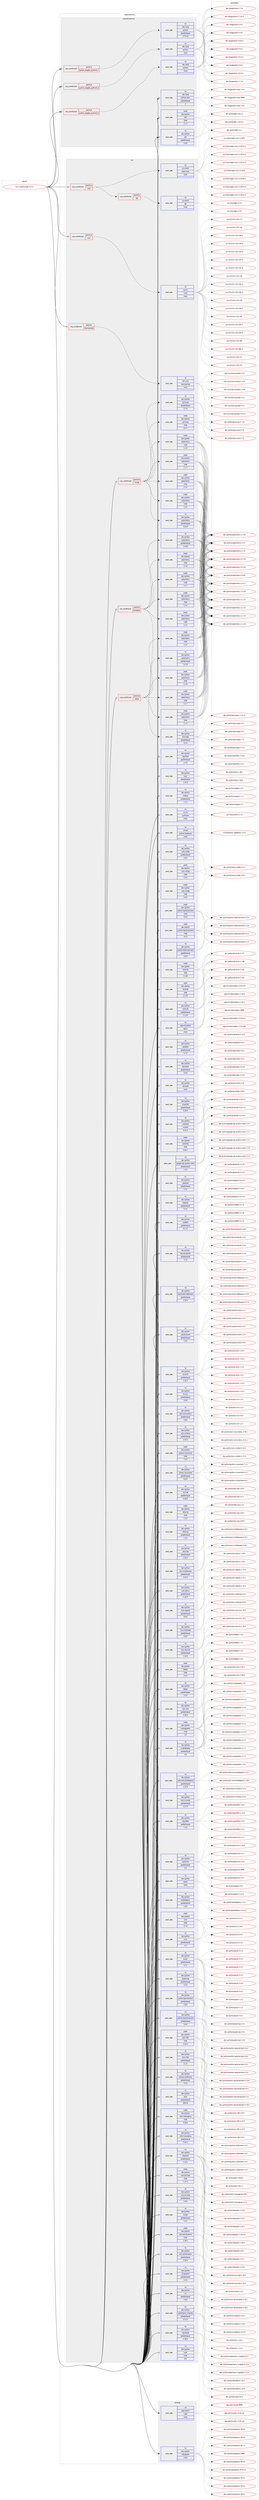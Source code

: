 digraph prolog {

# *************
# Graph options
# *************

newrank=true;
concentrate=true;
compound=true;
graph [rankdir=LR,fontname=Helvetica,fontsize=10,ranksep=1.5];#, ranksep=2.5, nodesep=0.2];
edge  [arrowhead=vee];
node  [fontname=Helvetica,fontsize=10];

# **********
# The ebuild
# **********

subgraph cluster_leftcol {
color=gray;
rank=same;
label=<<i>ebuild</i>>;
id [label="sys-cluster/cinder-11.0.1", color=red, width=4, href="../sys-cluster/cinder-11.0.1.svg"];
}

# ****************
# The dependencies
# ****************

subgraph cluster_midcol {
color=gray;
label=<<i>dependencies</i>>;
subgraph cluster_compile {
fillcolor="#eeeeee";
style=filled;
label=<<i>compile</i>>;
subgraph pack6004 {
dependency6826 [label=<<TABLE BORDER="0" CELLBORDER="1" CELLSPACING="0" CELLPADDING="4" WIDTH="220"><TR><TD ROWSPAN="6" CELLPADDING="30">pack_dep</TD></TR><TR><TD WIDTH="110">no</TD></TR><TR><TD>app-admin</TD></TR><TR><TD>sudo</TD></TR><TR><TD>none</TD></TR><TR><TD></TD></TR></TABLE>>, shape=none, color=blue];
}
id:e -> dependency6826:w [weight=20,style="solid",arrowhead="vee"];
subgraph pack6005 {
dependency6827 [label=<<TABLE BORDER="0" CELLBORDER="1" CELLSPACING="0" CELLPADDING="4" WIDTH="220"><TR><TD ROWSPAN="6" CELLPADDING="30">pack_dep</TD></TR><TR><TD WIDTH="110">no</TD></TR><TR><TD>dev-python</TD></TR><TR><TD>setuptools</TD></TR><TR><TD>none</TD></TR><TR><TD></TD></TR></TABLE>>, shape=none, color=blue];
}
id:e -> dependency6827:w [weight=20,style="solid",arrowhead="vee"];
}
subgraph cluster_compileandrun {
fillcolor="#eeeeee";
style=filled;
label=<<i>compile and run</i>>;
subgraph cond786 {
dependency6828 [label=<<TABLE BORDER="0" CELLBORDER="1" CELLSPACING="0" CELLPADDING="4"><TR><TD ROWSPAN="3" CELLPADDING="10">use_conditional</TD></TR><TR><TD>positive</TD></TR><TR><TD>python_targets_python2_7</TD></TR></TABLE>>, shape=none, color=red];
subgraph pack6006 {
dependency6829 [label=<<TABLE BORDER="0" CELLBORDER="1" CELLSPACING="0" CELLPADDING="4" WIDTH="220"><TR><TD ROWSPAN="6" CELLPADDING="30">pack_dep</TD></TR><TR><TD WIDTH="110">no</TD></TR><TR><TD>dev-lang</TD></TR><TR><TD>python</TD></TR><TR><TD>greaterequal</TD></TR><TR><TD>2.7.5-r2</TD></TR></TABLE>>, shape=none, color=blue];
}
dependency6828:e -> dependency6829:w [weight=20,style="dashed",arrowhead="vee"];
}
id:e -> dependency6828:w [weight=20,style="solid",arrowhead="odotvee"];
subgraph cond787 {
dependency6830 [label=<<TABLE BORDER="0" CELLBORDER="1" CELLSPACING="0" CELLPADDING="4"><TR><TD ROWSPAN="3" CELLPADDING="10">use_conditional</TD></TR><TR><TD>positive</TD></TR><TR><TD>python_targets_python3_4</TD></TR></TABLE>>, shape=none, color=red];
subgraph pack6007 {
dependency6831 [label=<<TABLE BORDER="0" CELLBORDER="1" CELLSPACING="0" CELLPADDING="4" WIDTH="220"><TR><TD ROWSPAN="6" CELLPADDING="30">pack_dep</TD></TR><TR><TD WIDTH="110">no</TD></TR><TR><TD>dev-lang</TD></TR><TR><TD>python</TD></TR><TR><TD>none</TD></TR><TR><TD></TD></TR></TABLE>>, shape=none, color=blue];
}
dependency6830:e -> dependency6831:w [weight=20,style="dashed",arrowhead="vee"];
}
id:e -> dependency6830:w [weight=20,style="solid",arrowhead="odotvee"];
subgraph cond788 {
dependency6832 [label=<<TABLE BORDER="0" CELLBORDER="1" CELLSPACING="0" CELLPADDING="4"><TR><TD ROWSPAN="3" CELLPADDING="10">use_conditional</TD></TR><TR><TD>positive</TD></TR><TR><TD>python_targets_python3_5</TD></TR></TABLE>>, shape=none, color=red];
subgraph pack6008 {
dependency6833 [label=<<TABLE BORDER="0" CELLBORDER="1" CELLSPACING="0" CELLPADDING="4" WIDTH="220"><TR><TD ROWSPAN="6" CELLPADDING="30">pack_dep</TD></TR><TR><TD WIDTH="110">no</TD></TR><TR><TD>dev-lang</TD></TR><TR><TD>python</TD></TR><TR><TD>none</TD></TR><TR><TD></TD></TR></TABLE>>, shape=none, color=blue];
}
dependency6832:e -> dependency6833:w [weight=20,style="dashed",arrowhead="vee"];
}
id:e -> dependency6832:w [weight=20,style="solid",arrowhead="odotvee"];
subgraph pack6009 {
dependency6834 [label=<<TABLE BORDER="0" CELLBORDER="1" CELLSPACING="0" CELLPADDING="4" WIDTH="220"><TR><TD ROWSPAN="6" CELLPADDING="30">pack_dep</TD></TR><TR><TD WIDTH="110">no</TD></TR><TR><TD>dev-lang</TD></TR><TR><TD>python-exec</TD></TR><TR><TD>greaterequal</TD></TR><TR><TD>2</TD></TR></TABLE>>, shape=none, color=blue];
}
id:e -> dependency6834:w [weight=20,style="solid",arrowhead="odotvee"];
subgraph pack6010 {
dependency6835 [label=<<TABLE BORDER="0" CELLBORDER="1" CELLSPACING="0" CELLPADDING="4" WIDTH="220"><TR><TD ROWSPAN="6" CELLPADDING="30">pack_dep</TD></TR><TR><TD WIDTH="110">no</TD></TR><TR><TD>dev-python</TD></TR><TR><TD>pbr</TD></TR><TR><TD>greaterequal</TD></TR><TR><TD>2.0.0</TD></TR></TABLE>>, shape=none, color=blue];
}
id:e -> dependency6835:w [weight=20,style="solid",arrowhead="odotvee"];
subgraph pack6011 {
dependency6836 [label=<<TABLE BORDER="0" CELLBORDER="1" CELLSPACING="0" CELLPADDING="4" WIDTH="220"><TR><TD ROWSPAN="6" CELLPADDING="30">pack_dep</TD></TR><TR><TD WIDTH="110">weak</TD></TR><TR><TD>dev-python</TD></TR><TR><TD>pbr</TD></TR><TR><TD>tilde</TD></TR><TR><TD>2.1.0</TD></TR></TABLE>>, shape=none, color=blue];
}
id:e -> dependency6836:w [weight=20,style="solid",arrowhead="odotvee"];
}
subgraph cluster_run {
fillcolor="#eeeeee";
style=filled;
label=<<i>run</i>>;
subgraph cond789 {
dependency6837 [label=<<TABLE BORDER="0" CELLBORDER="1" CELLSPACING="0" CELLPADDING="4"><TR><TD ROWSPAN="3" CELLPADDING="10">use_conditional</TD></TR><TR><TD>positive</TD></TR><TR><TD>iscsi</TD></TR></TABLE>>, shape=none, color=red];
subgraph cond790 {
dependency6838 [label=<<TABLE BORDER="0" CELLBORDER="1" CELLSPACING="0" CELLPADDING="4"><TR><TD ROWSPAN="3" CELLPADDING="10">use_conditional</TD></TR><TR><TD>positive</TD></TR><TR><TD>tgt</TD></TR></TABLE>>, shape=none, color=red];
subgraph pack6012 {
dependency6839 [label=<<TABLE BORDER="0" CELLBORDER="1" CELLSPACING="0" CELLPADDING="4" WIDTH="220"><TR><TD ROWSPAN="6" CELLPADDING="30">pack_dep</TD></TR><TR><TD WIDTH="110">no</TD></TR><TR><TD>sys-block</TD></TR><TR><TD>tgt</TD></TR><TR><TD>none</TD></TR><TR><TD></TD></TR></TABLE>>, shape=none, color=blue];
}
dependency6838:e -> dependency6839:w [weight=20,style="dashed",arrowhead="vee"];
}
dependency6837:e -> dependency6838:w [weight=20,style="dashed",arrowhead="vee"];
subgraph pack6013 {
dependency6840 [label=<<TABLE BORDER="0" CELLBORDER="1" CELLSPACING="0" CELLPADDING="4" WIDTH="220"><TR><TD ROWSPAN="6" CELLPADDING="30">pack_dep</TD></TR><TR><TD WIDTH="110">no</TD></TR><TR><TD>sys-block</TD></TR><TR><TD>open-iscsi</TD></TR><TR><TD>none</TD></TR><TR><TD></TD></TR></TABLE>>, shape=none, color=blue];
}
dependency6837:e -> dependency6840:w [weight=20,style="dashed",arrowhead="vee"];
}
id:e -> dependency6837:w [weight=20,style="solid",arrowhead="odot"];
subgraph cond791 {
dependency6841 [label=<<TABLE BORDER="0" CELLBORDER="1" CELLSPACING="0" CELLPADDING="4"><TR><TD ROWSPAN="3" CELLPADDING="10">use_conditional</TD></TR><TR><TD>positive</TD></TR><TR><TD>lvm</TD></TR></TABLE>>, shape=none, color=red];
subgraph pack6014 {
dependency6842 [label=<<TABLE BORDER="0" CELLBORDER="1" CELLSPACING="0" CELLPADDING="4" WIDTH="220"><TR><TD ROWSPAN="6" CELLPADDING="30">pack_dep</TD></TR><TR><TD WIDTH="110">no</TD></TR><TR><TD>sys-fs</TD></TR><TR><TD>lvm2</TD></TR><TR><TD>none</TD></TR><TR><TD></TD></TR></TABLE>>, shape=none, color=blue];
}
dependency6841:e -> dependency6842:w [weight=20,style="dashed",arrowhead="vee"];
}
id:e -> dependency6841:w [weight=20,style="solid",arrowhead="odot"];
subgraph cond792 {
dependency6843 [label=<<TABLE BORDER="0" CELLBORDER="1" CELLSPACING="0" CELLPADDING="4"><TR><TD ROWSPAN="3" CELLPADDING="10">use_conditional</TD></TR><TR><TD>positive</TD></TR><TR><TD>memcached</TD></TR></TABLE>>, shape=none, color=red];
subgraph pack6015 {
dependency6844 [label=<<TABLE BORDER="0" CELLBORDER="1" CELLSPACING="0" CELLPADDING="4" WIDTH="220"><TR><TD ROWSPAN="6" CELLPADDING="30">pack_dep</TD></TR><TR><TD WIDTH="110">no</TD></TR><TR><TD>net-misc</TD></TR><TR><TD>memcached</TD></TR><TR><TD>none</TD></TR><TR><TD></TD></TR></TABLE>>, shape=none, color=blue];
}
dependency6843:e -> dependency6844:w [weight=20,style="dashed",arrowhead="vee"];
}
id:e -> dependency6843:w [weight=20,style="solid",arrowhead="odot"];
subgraph cond793 {
dependency6845 [label=<<TABLE BORDER="0" CELLBORDER="1" CELLSPACING="0" CELLPADDING="4"><TR><TD ROWSPAN="3" CELLPADDING="10">use_conditional</TD></TR><TR><TD>positive</TD></TR><TR><TD>mysql</TD></TR></TABLE>>, shape=none, color=red];
subgraph pack6016 {
dependency6846 [label=<<TABLE BORDER="0" CELLBORDER="1" CELLSPACING="0" CELLPADDING="4" WIDTH="220"><TR><TD ROWSPAN="6" CELLPADDING="30">pack_dep</TD></TR><TR><TD WIDTH="110">no</TD></TR><TR><TD>dev-python</TD></TR><TR><TD>pymysql</TD></TR><TR><TD>greaterequal</TD></TR><TR><TD>0.7.6</TD></TR></TABLE>>, shape=none, color=blue];
}
dependency6845:e -> dependency6846:w [weight=20,style="dashed",arrowhead="vee"];
subgraph pack6017 {
dependency6847 [label=<<TABLE BORDER="0" CELLBORDER="1" CELLSPACING="0" CELLPADDING="4" WIDTH="220"><TR><TD ROWSPAN="6" CELLPADDING="30">pack_dep</TD></TR><TR><TD WIDTH="110">weak</TD></TR><TR><TD>dev-python</TD></TR><TR><TD>pymysql</TD></TR><TR><TD>tilde</TD></TR><TR><TD>0.7.7</TD></TR></TABLE>>, shape=none, color=blue];
}
dependency6845:e -> dependency6847:w [weight=20,style="dashed",arrowhead="vee"];
subgraph pack6018 {
dependency6848 [label=<<TABLE BORDER="0" CELLBORDER="1" CELLSPACING="0" CELLPADDING="4" WIDTH="220"><TR><TD ROWSPAN="6" CELLPADDING="30">pack_dep</TD></TR><TR><TD WIDTH="110">no</TD></TR><TR><TD>dev-python</TD></TR><TR><TD>sqlalchemy</TD></TR><TR><TD>greaterequal</TD></TR><TR><TD>1.0.10</TD></TR></TABLE>>, shape=none, color=blue];
}
dependency6845:e -> dependency6848:w [weight=20,style="dashed",arrowhead="vee"];
subgraph pack6019 {
dependency6849 [label=<<TABLE BORDER="0" CELLBORDER="1" CELLSPACING="0" CELLPADDING="4" WIDTH="220"><TR><TD ROWSPAN="6" CELLPADDING="30">pack_dep</TD></TR><TR><TD WIDTH="110">weak</TD></TR><TR><TD>dev-python</TD></TR><TR><TD>sqlalchemy</TD></TR><TR><TD>tilde</TD></TR><TR><TD>1.1.5</TD></TR></TABLE>>, shape=none, color=blue];
}
dependency6845:e -> dependency6849:w [weight=20,style="dashed",arrowhead="vee"];
subgraph pack6020 {
dependency6850 [label=<<TABLE BORDER="0" CELLBORDER="1" CELLSPACING="0" CELLPADDING="4" WIDTH="220"><TR><TD ROWSPAN="6" CELLPADDING="30">pack_dep</TD></TR><TR><TD WIDTH="110">weak</TD></TR><TR><TD>dev-python</TD></TR><TR><TD>sqlalchemy</TD></TR><TR><TD>tilde</TD></TR><TR><TD>1.1.6</TD></TR></TABLE>>, shape=none, color=blue];
}
dependency6845:e -> dependency6850:w [weight=20,style="dashed",arrowhead="vee"];
subgraph pack6021 {
dependency6851 [label=<<TABLE BORDER="0" CELLBORDER="1" CELLSPACING="0" CELLPADDING="4" WIDTH="220"><TR><TD ROWSPAN="6" CELLPADDING="30">pack_dep</TD></TR><TR><TD WIDTH="110">weak</TD></TR><TR><TD>dev-python</TD></TR><TR><TD>sqlalchemy</TD></TR><TR><TD>tilde</TD></TR><TR><TD>1.1.7</TD></TR></TABLE>>, shape=none, color=blue];
}
dependency6845:e -> dependency6851:w [weight=20,style="dashed",arrowhead="vee"];
subgraph pack6022 {
dependency6852 [label=<<TABLE BORDER="0" CELLBORDER="1" CELLSPACING="0" CELLPADDING="4" WIDTH="220"><TR><TD ROWSPAN="6" CELLPADDING="30">pack_dep</TD></TR><TR><TD WIDTH="110">weak</TD></TR><TR><TD>dev-python</TD></TR><TR><TD>sqlalchemy</TD></TR><TR><TD>tilde</TD></TR><TR><TD>1.1.8</TD></TR></TABLE>>, shape=none, color=blue];
}
dependency6845:e -> dependency6852:w [weight=20,style="dashed",arrowhead="vee"];
}
id:e -> dependency6845:w [weight=20,style="solid",arrowhead="odot"];
subgraph cond794 {
dependency6853 [label=<<TABLE BORDER="0" CELLBORDER="1" CELLSPACING="0" CELLPADDING="4"><TR><TD ROWSPAN="3" CELLPADDING="10">use_conditional</TD></TR><TR><TD>positive</TD></TR><TR><TD>postgres</TD></TR></TABLE>>, shape=none, color=red];
subgraph pack6023 {
dependency6854 [label=<<TABLE BORDER="0" CELLBORDER="1" CELLSPACING="0" CELLPADDING="4" WIDTH="220"><TR><TD ROWSPAN="6" CELLPADDING="30">pack_dep</TD></TR><TR><TD WIDTH="110">no</TD></TR><TR><TD>dev-python</TD></TR><TR><TD>psycopg</TD></TR><TR><TD>greaterequal</TD></TR><TR><TD>2.5.0</TD></TR></TABLE>>, shape=none, color=blue];
}
dependency6853:e -> dependency6854:w [weight=20,style="dashed",arrowhead="vee"];
subgraph pack6024 {
dependency6855 [label=<<TABLE BORDER="0" CELLBORDER="1" CELLSPACING="0" CELLPADDING="4" WIDTH="220"><TR><TD ROWSPAN="6" CELLPADDING="30">pack_dep</TD></TR><TR><TD WIDTH="110">no</TD></TR><TR><TD>dev-python</TD></TR><TR><TD>sqlalchemy</TD></TR><TR><TD>greaterequal</TD></TR><TR><TD>1.0.10</TD></TR></TABLE>>, shape=none, color=blue];
}
dependency6853:e -> dependency6855:w [weight=20,style="dashed",arrowhead="vee"];
subgraph pack6025 {
dependency6856 [label=<<TABLE BORDER="0" CELLBORDER="1" CELLSPACING="0" CELLPADDING="4" WIDTH="220"><TR><TD ROWSPAN="6" CELLPADDING="30">pack_dep</TD></TR><TR><TD WIDTH="110">weak</TD></TR><TR><TD>dev-python</TD></TR><TR><TD>sqlalchemy</TD></TR><TR><TD>tilde</TD></TR><TR><TD>1.1.5</TD></TR></TABLE>>, shape=none, color=blue];
}
dependency6853:e -> dependency6856:w [weight=20,style="dashed",arrowhead="vee"];
subgraph pack6026 {
dependency6857 [label=<<TABLE BORDER="0" CELLBORDER="1" CELLSPACING="0" CELLPADDING="4" WIDTH="220"><TR><TD ROWSPAN="6" CELLPADDING="30">pack_dep</TD></TR><TR><TD WIDTH="110">weak</TD></TR><TR><TD>dev-python</TD></TR><TR><TD>sqlalchemy</TD></TR><TR><TD>tilde</TD></TR><TR><TD>1.1.6</TD></TR></TABLE>>, shape=none, color=blue];
}
dependency6853:e -> dependency6857:w [weight=20,style="dashed",arrowhead="vee"];
subgraph pack6027 {
dependency6858 [label=<<TABLE BORDER="0" CELLBORDER="1" CELLSPACING="0" CELLPADDING="4" WIDTH="220"><TR><TD ROWSPAN="6" CELLPADDING="30">pack_dep</TD></TR><TR><TD WIDTH="110">weak</TD></TR><TR><TD>dev-python</TD></TR><TR><TD>sqlalchemy</TD></TR><TR><TD>tilde</TD></TR><TR><TD>1.1.7</TD></TR></TABLE>>, shape=none, color=blue];
}
dependency6853:e -> dependency6858:w [weight=20,style="dashed",arrowhead="vee"];
subgraph pack6028 {
dependency6859 [label=<<TABLE BORDER="0" CELLBORDER="1" CELLSPACING="0" CELLPADDING="4" WIDTH="220"><TR><TD ROWSPAN="6" CELLPADDING="30">pack_dep</TD></TR><TR><TD WIDTH="110">weak</TD></TR><TR><TD>dev-python</TD></TR><TR><TD>sqlalchemy</TD></TR><TR><TD>tilde</TD></TR><TR><TD>1.1.8</TD></TR></TABLE>>, shape=none, color=blue];
}
dependency6853:e -> dependency6859:w [weight=20,style="dashed",arrowhead="vee"];
}
id:e -> dependency6853:w [weight=20,style="solid",arrowhead="odot"];
subgraph cond795 {
dependency6860 [label=<<TABLE BORDER="0" CELLBORDER="1" CELLSPACING="0" CELLPADDING="4"><TR><TD ROWSPAN="3" CELLPADDING="10">use_conditional</TD></TR><TR><TD>positive</TD></TR><TR><TD>sqlite</TD></TR></TABLE>>, shape=none, color=red];
subgraph pack6029 {
dependency6861 [label=<<TABLE BORDER="0" CELLBORDER="1" CELLSPACING="0" CELLPADDING="4" WIDTH="220"><TR><TD ROWSPAN="6" CELLPADDING="30">pack_dep</TD></TR><TR><TD WIDTH="110">no</TD></TR><TR><TD>dev-python</TD></TR><TR><TD>sqlalchemy</TD></TR><TR><TD>greaterequal</TD></TR><TR><TD>1.0.10</TD></TR></TABLE>>, shape=none, color=blue];
}
dependency6860:e -> dependency6861:w [weight=20,style="dashed",arrowhead="vee"];
subgraph pack6030 {
dependency6862 [label=<<TABLE BORDER="0" CELLBORDER="1" CELLSPACING="0" CELLPADDING="4" WIDTH="220"><TR><TD ROWSPAN="6" CELLPADDING="30">pack_dep</TD></TR><TR><TD WIDTH="110">weak</TD></TR><TR><TD>dev-python</TD></TR><TR><TD>sqlalchemy</TD></TR><TR><TD>tilde</TD></TR><TR><TD>1.1.5</TD></TR></TABLE>>, shape=none, color=blue];
}
dependency6860:e -> dependency6862:w [weight=20,style="dashed",arrowhead="vee"];
subgraph pack6031 {
dependency6863 [label=<<TABLE BORDER="0" CELLBORDER="1" CELLSPACING="0" CELLPADDING="4" WIDTH="220"><TR><TD ROWSPAN="6" CELLPADDING="30">pack_dep</TD></TR><TR><TD WIDTH="110">weak</TD></TR><TR><TD>dev-python</TD></TR><TR><TD>sqlalchemy</TD></TR><TR><TD>tilde</TD></TR><TR><TD>1.1.6</TD></TR></TABLE>>, shape=none, color=blue];
}
dependency6860:e -> dependency6863:w [weight=20,style="dashed",arrowhead="vee"];
subgraph pack6032 {
dependency6864 [label=<<TABLE BORDER="0" CELLBORDER="1" CELLSPACING="0" CELLPADDING="4" WIDTH="220"><TR><TD ROWSPAN="6" CELLPADDING="30">pack_dep</TD></TR><TR><TD WIDTH="110">weak</TD></TR><TR><TD>dev-python</TD></TR><TR><TD>sqlalchemy</TD></TR><TR><TD>tilde</TD></TR><TR><TD>1.1.7</TD></TR></TABLE>>, shape=none, color=blue];
}
dependency6860:e -> dependency6864:w [weight=20,style="dashed",arrowhead="vee"];
subgraph pack6033 {
dependency6865 [label=<<TABLE BORDER="0" CELLBORDER="1" CELLSPACING="0" CELLPADDING="4" WIDTH="220"><TR><TD ROWSPAN="6" CELLPADDING="30">pack_dep</TD></TR><TR><TD WIDTH="110">weak</TD></TR><TR><TD>dev-python</TD></TR><TR><TD>sqlalchemy</TD></TR><TR><TD>tilde</TD></TR><TR><TD>1.1.8</TD></TR></TABLE>>, shape=none, color=blue];
}
dependency6860:e -> dependency6865:w [weight=20,style="dashed",arrowhead="vee"];
}
id:e -> dependency6860:w [weight=20,style="solid",arrowhead="odot"];
subgraph pack6034 {
dependency6866 [label=<<TABLE BORDER="0" CELLBORDER="1" CELLSPACING="0" CELLPADDING="4" WIDTH="220"><TR><TD ROWSPAN="6" CELLPADDING="30">pack_dep</TD></TR><TR><TD WIDTH="110">no</TD></TR><TR><TD>app-emulation</TD></TR><TR><TD>qemu</TD></TR><TR><TD>none</TD></TR><TR><TD></TD></TR></TABLE>>, shape=none, color=blue];
}
id:e -> dependency6866:w [weight=20,style="solid",arrowhead="odot"];
subgraph pack6035 {
dependency6867 [label=<<TABLE BORDER="0" CELLBORDER="1" CELLSPACING="0" CELLPADDING="4" WIDTH="220"><TR><TD ROWSPAN="6" CELLPADDING="30">pack_dep</TD></TR><TR><TD WIDTH="110">no</TD></TR><TR><TD>dev-python</TD></TR><TR><TD>Babel</TD></TR><TR><TD>greaterequal</TD></TR><TR><TD>2.3.4</TD></TR></TABLE>>, shape=none, color=blue];
}
id:e -> dependency6867:w [weight=20,style="solid",arrowhead="odot"];
subgraph pack6036 {
dependency6868 [label=<<TABLE BORDER="0" CELLBORDER="1" CELLSPACING="0" CELLPADDING="4" WIDTH="220"><TR><TD ROWSPAN="6" CELLPADDING="30">pack_dep</TD></TR><TR><TD WIDTH="110">no</TD></TR><TR><TD>dev-python</TD></TR><TR><TD>castellan</TD></TR><TR><TD>greaterequal</TD></TR><TR><TD>0.7.0</TD></TR></TABLE>>, shape=none, color=blue];
}
id:e -> dependency6868:w [weight=20,style="solid",arrowhead="odot"];
subgraph pack6037 {
dependency6869 [label=<<TABLE BORDER="0" CELLBORDER="1" CELLSPACING="0" CELLPADDING="4" WIDTH="220"><TR><TD ROWSPAN="6" CELLPADDING="30">pack_dep</TD></TR><TR><TD WIDTH="110">no</TD></TR><TR><TD>dev-python</TD></TR><TR><TD>cryptography</TD></TR><TR><TD>greaterequal</TD></TR><TR><TD>1.6</TD></TR></TABLE>>, shape=none, color=blue];
}
id:e -> dependency6869:w [weight=20,style="solid",arrowhead="odot"];
subgraph pack6038 {
dependency6870 [label=<<TABLE BORDER="0" CELLBORDER="1" CELLSPACING="0" CELLPADDING="4" WIDTH="220"><TR><TD ROWSPAN="6" CELLPADDING="30">pack_dep</TD></TR><TR><TD WIDTH="110">no</TD></TR><TR><TD>dev-python</TD></TR><TR><TD>decorator</TD></TR><TR><TD>greaterequal</TD></TR><TR><TD>3.4.0</TD></TR></TABLE>>, shape=none, color=blue];
}
id:e -> dependency6870:w [weight=20,style="solid",arrowhead="odot"];
subgraph pack6039 {
dependency6871 [label=<<TABLE BORDER="0" CELLBORDER="1" CELLSPACING="0" CELLPADDING="4" WIDTH="220"><TR><TD ROWSPAN="6" CELLPADDING="30">pack_dep</TD></TR><TR><TD WIDTH="110">no</TD></TR><TR><TD>dev-python</TD></TR><TR><TD>enum34</TD></TR><TR><TD>none</TD></TR><TR><TD></TD></TR></TABLE>>, shape=none, color=blue];
}
id:e -> dependency6871:w [weight=20,style="solid",arrowhead="odot"];
subgraph pack6040 {
dependency6872 [label=<<TABLE BORDER="0" CELLBORDER="1" CELLSPACING="0" CELLPADDING="4" WIDTH="220"><TR><TD ROWSPAN="6" CELLPADDING="30">pack_dep</TD></TR><TR><TD WIDTH="110">no</TD></TR><TR><TD>dev-python</TD></TR><TR><TD>eventlet</TD></TR><TR><TD>greaterequal</TD></TR><TR><TD>0.18.4</TD></TR></TABLE>>, shape=none, color=blue];
}
id:e -> dependency6872:w [weight=20,style="solid",arrowhead="odot"];
subgraph pack6041 {
dependency6873 [label=<<TABLE BORDER="0" CELLBORDER="1" CELLSPACING="0" CELLPADDING="4" WIDTH="220"><TR><TD ROWSPAN="6" CELLPADDING="30">pack_dep</TD></TR><TR><TD WIDTH="110">no</TD></TR><TR><TD>dev-python</TD></TR><TR><TD>eventlet</TD></TR><TR><TD>smaller</TD></TR><TR><TD>0.21.0</TD></TR></TABLE>>, shape=none, color=blue];
}
id:e -> dependency6873:w [weight=20,style="solid",arrowhead="odot"];
subgraph pack6042 {
dependency6874 [label=<<TABLE BORDER="0" CELLBORDER="1" CELLSPACING="0" CELLPADDING="4" WIDTH="220"><TR><TD ROWSPAN="6" CELLPADDING="30">pack_dep</TD></TR><TR><TD WIDTH="110">no</TD></TR><TR><TD>dev-python</TD></TR><TR><TD>google-api-python-client</TD></TR><TR><TD>greaterequal</TD></TR><TR><TD>1.4.2</TD></TR></TABLE>>, shape=none, color=blue];
}
id:e -> dependency6874:w [weight=20,style="solid",arrowhead="odot"];
subgraph pack6043 {
dependency6875 [label=<<TABLE BORDER="0" CELLBORDER="1" CELLSPACING="0" CELLPADDING="4" WIDTH="220"><TR><TD ROWSPAN="6" CELLPADDING="30">pack_dep</TD></TR><TR><TD WIDTH="110">no</TD></TR><TR><TD>dev-python</TD></TR><TR><TD>greenlet</TD></TR><TR><TD>greaterequal</TD></TR><TR><TD>0.3.2</TD></TR></TABLE>>, shape=none, color=blue];
}
id:e -> dependency6875:w [weight=20,style="solid",arrowhead="odot"];
subgraph pack6044 {
dependency6876 [label=<<TABLE BORDER="0" CELLBORDER="1" CELLSPACING="0" CELLPADDING="4" WIDTH="220"><TR><TD ROWSPAN="6" CELLPADDING="30">pack_dep</TD></TR><TR><TD WIDTH="110">no</TD></TR><TR><TD>dev-python</TD></TR><TR><TD>httplib2</TD></TR><TR><TD>greaterequal</TD></TR><TR><TD>0.7.5</TD></TR></TABLE>>, shape=none, color=blue];
}
id:e -> dependency6876:w [weight=20,style="solid",arrowhead="odot"];
subgraph pack6045 {
dependency6877 [label=<<TABLE BORDER="0" CELLBORDER="1" CELLSPACING="0" CELLPADDING="4" WIDTH="220"><TR><TD ROWSPAN="6" CELLPADDING="30">pack_dep</TD></TR><TR><TD WIDTH="110">no</TD></TR><TR><TD>dev-python</TD></TR><TR><TD>iso8601</TD></TR><TR><TD>greaterequal</TD></TR><TR><TD>0.1.11</TD></TR></TABLE>>, shape=none, color=blue];
}
id:e -> dependency6877:w [weight=20,style="solid",arrowhead="odot"];
subgraph pack6046 {
dependency6878 [label=<<TABLE BORDER="0" CELLBORDER="1" CELLSPACING="0" CELLPADDING="4" WIDTH="220"><TR><TD ROWSPAN="6" CELLPADDING="30">pack_dep</TD></TR><TR><TD WIDTH="110">no</TD></TR><TR><TD>dev-python</TD></TR><TR><TD>keystoneauth</TD></TR><TR><TD>greaterequal</TD></TR><TR><TD>3.1.0</TD></TR></TABLE>>, shape=none, color=blue];
}
id:e -> dependency6878:w [weight=20,style="solid",arrowhead="odot"];
subgraph pack6047 {
dependency6879 [label=<<TABLE BORDER="0" CELLBORDER="1" CELLSPACING="0" CELLPADDING="4" WIDTH="220"><TR><TD ROWSPAN="6" CELLPADDING="30">pack_dep</TD></TR><TR><TD WIDTH="110">no</TD></TR><TR><TD>dev-python</TD></TR><TR><TD>keystonemiddleware</TD></TR><TR><TD>greaterequal</TD></TR><TR><TD>4.12.0</TD></TR></TABLE>>, shape=none, color=blue];
}
id:e -> dependency6879:w [weight=20,style="solid",arrowhead="odot"];
subgraph pack6048 {
dependency6880 [label=<<TABLE BORDER="0" CELLBORDER="1" CELLSPACING="0" CELLPADDING="4" WIDTH="220"><TR><TD ROWSPAN="6" CELLPADDING="30">pack_dep</TD></TR><TR><TD WIDTH="110">no</TD></TR><TR><TD>dev-python</TD></TR><TR><TD>lxml</TD></TR><TR><TD>greaterequal</TD></TR><TR><TD>2.3</TD></TR></TABLE>>, shape=none, color=blue];
}
id:e -> dependency6880:w [weight=20,style="solid",arrowhead="odot"];
subgraph pack6049 {
dependency6881 [label=<<TABLE BORDER="0" CELLBORDER="1" CELLSPACING="0" CELLPADDING="4" WIDTH="220"><TR><TD ROWSPAN="6" CELLPADDING="30">pack_dep</TD></TR><TR><TD WIDTH="110">no</TD></TR><TR><TD>dev-python</TD></TR><TR><TD>oauth2client</TD></TR><TR><TD>greaterequal</TD></TR><TR><TD>1.5.0</TD></TR></TABLE>>, shape=none, color=blue];
}
id:e -> dependency6881:w [weight=20,style="solid",arrowhead="odot"];
subgraph pack6050 {
dependency6882 [label=<<TABLE BORDER="0" CELLBORDER="1" CELLSPACING="0" CELLPADDING="4" WIDTH="220"><TR><TD ROWSPAN="6" CELLPADDING="30">pack_dep</TD></TR><TR><TD WIDTH="110">no</TD></TR><TR><TD>dev-python</TD></TR><TR><TD>os-brick</TD></TR><TR><TD>greaterequal</TD></TR><TR><TD>1.15.2</TD></TR></TABLE>>, shape=none, color=blue];
}
id:e -> dependency6882:w [weight=20,style="solid",arrowhead="odot"];
subgraph pack6051 {
dependency6883 [label=<<TABLE BORDER="0" CELLBORDER="1" CELLSPACING="0" CELLPADDING="4" WIDTH="220"><TR><TD ROWSPAN="6" CELLPADDING="30">pack_dep</TD></TR><TR><TD WIDTH="110">no</TD></TR><TR><TD>dev-python</TD></TR><TR><TD>os-win</TD></TR><TR><TD>greaterequal</TD></TR><TR><TD>2.0.0</TD></TR></TABLE>>, shape=none, color=blue];
}
id:e -> dependency6883:w [weight=20,style="solid",arrowhead="odot"];
subgraph pack6052 {
dependency6884 [label=<<TABLE BORDER="0" CELLBORDER="1" CELLSPACING="0" CELLPADDING="4" WIDTH="220"><TR><TD ROWSPAN="6" CELLPADDING="30">pack_dep</TD></TR><TR><TD WIDTH="110">no</TD></TR><TR><TD>dev-python</TD></TR><TR><TD>oslo-concurrency</TD></TR><TR><TD>greaterequal</TD></TR><TR><TD>3.8.0</TD></TR></TABLE>>, shape=none, color=blue];
}
id:e -> dependency6884:w [weight=20,style="solid",arrowhead="odot"];
subgraph pack6053 {
dependency6885 [label=<<TABLE BORDER="0" CELLBORDER="1" CELLSPACING="0" CELLPADDING="4" WIDTH="220"><TR><TD ROWSPAN="6" CELLPADDING="30">pack_dep</TD></TR><TR><TD WIDTH="110">no</TD></TR><TR><TD>dev-python</TD></TR><TR><TD>oslo-config</TD></TR><TR><TD>greaterequal</TD></TR><TR><TD>4.0.0</TD></TR></TABLE>>, shape=none, color=blue];
}
id:e -> dependency6885:w [weight=20,style="solid",arrowhead="odot"];
subgraph pack6054 {
dependency6886 [label=<<TABLE BORDER="0" CELLBORDER="1" CELLSPACING="0" CELLPADDING="4" WIDTH="220"><TR><TD ROWSPAN="6" CELLPADDING="30">pack_dep</TD></TR><TR><TD WIDTH="110">no</TD></TR><TR><TD>dev-python</TD></TR><TR><TD>oslo-context</TD></TR><TR><TD>greaterequal</TD></TR><TR><TD>2.14.0</TD></TR></TABLE>>, shape=none, color=blue];
}
id:e -> dependency6886:w [weight=20,style="solid",arrowhead="odot"];
subgraph pack6055 {
dependency6887 [label=<<TABLE BORDER="0" CELLBORDER="1" CELLSPACING="0" CELLPADDING="4" WIDTH="220"><TR><TD ROWSPAN="6" CELLPADDING="30">pack_dep</TD></TR><TR><TD WIDTH="110">no</TD></TR><TR><TD>dev-python</TD></TR><TR><TD>oslo-db</TD></TR><TR><TD>greaterequal</TD></TR><TR><TD>4.24.0</TD></TR></TABLE>>, shape=none, color=blue];
}
id:e -> dependency6887:w [weight=20,style="solid",arrowhead="odot"];
subgraph pack6056 {
dependency6888 [label=<<TABLE BORDER="0" CELLBORDER="1" CELLSPACING="0" CELLPADDING="4" WIDTH="220"><TR><TD ROWSPAN="6" CELLPADDING="30">pack_dep</TD></TR><TR><TD WIDTH="110">no</TD></TR><TR><TD>dev-python</TD></TR><TR><TD>oslo-i18n</TD></TR><TR><TD>greaterequal</TD></TR><TR><TD>2.1.0</TD></TR></TABLE>>, shape=none, color=blue];
}
id:e -> dependency6888:w [weight=20,style="solid",arrowhead="odot"];
subgraph pack6057 {
dependency6889 [label=<<TABLE BORDER="0" CELLBORDER="1" CELLSPACING="0" CELLPADDING="4" WIDTH="220"><TR><TD ROWSPAN="6" CELLPADDING="30">pack_dep</TD></TR><TR><TD WIDTH="110">no</TD></TR><TR><TD>dev-python</TD></TR><TR><TD>oslo-log</TD></TR><TR><TD>greaterequal</TD></TR><TR><TD>3.22.0</TD></TR></TABLE>>, shape=none, color=blue];
}
id:e -> dependency6889:w [weight=20,style="solid",arrowhead="odot"];
subgraph pack6058 {
dependency6890 [label=<<TABLE BORDER="0" CELLBORDER="1" CELLSPACING="0" CELLPADDING="4" WIDTH="220"><TR><TD ROWSPAN="6" CELLPADDING="30">pack_dep</TD></TR><TR><TD WIDTH="110">no</TD></TR><TR><TD>dev-python</TD></TR><TR><TD>oslo-messaging</TD></TR><TR><TD>greaterequal</TD></TR><TR><TD>5.24.2</TD></TR></TABLE>>, shape=none, color=blue];
}
id:e -> dependency6890:w [weight=20,style="solid",arrowhead="odot"];
subgraph pack6059 {
dependency6891 [label=<<TABLE BORDER="0" CELLBORDER="1" CELLSPACING="0" CELLPADDING="4" WIDTH="220"><TR><TD ROWSPAN="6" CELLPADDING="30">pack_dep</TD></TR><TR><TD WIDTH="110">no</TD></TR><TR><TD>dev-python</TD></TR><TR><TD>oslo-middleware</TD></TR><TR><TD>greaterequal</TD></TR><TR><TD>3.27.0</TD></TR></TABLE>>, shape=none, color=blue];
}
id:e -> dependency6891:w [weight=20,style="solid",arrowhead="odot"];
subgraph pack6060 {
dependency6892 [label=<<TABLE BORDER="0" CELLBORDER="1" CELLSPACING="0" CELLPADDING="4" WIDTH="220"><TR><TD ROWSPAN="6" CELLPADDING="30">pack_dep</TD></TR><TR><TD WIDTH="110">no</TD></TR><TR><TD>dev-python</TD></TR><TR><TD>oslo-policy</TD></TR><TR><TD>greaterequal</TD></TR><TR><TD>1.23.0</TD></TR></TABLE>>, shape=none, color=blue];
}
id:e -> dependency6892:w [weight=20,style="solid",arrowhead="odot"];
subgraph pack6061 {
dependency6893 [label=<<TABLE BORDER="0" CELLBORDER="1" CELLSPACING="0" CELLPADDING="4" WIDTH="220"><TR><TD ROWSPAN="6" CELLPADDING="30">pack_dep</TD></TR><TR><TD WIDTH="110">no</TD></TR><TR><TD>dev-python</TD></TR><TR><TD>oslo-privsep</TD></TR><TR><TD>greaterequal</TD></TR><TR><TD>1.9.0</TD></TR></TABLE>>, shape=none, color=blue];
}
id:e -> dependency6893:w [weight=20,style="solid",arrowhead="odot"];
subgraph pack6062 {
dependency6894 [label=<<TABLE BORDER="0" CELLBORDER="1" CELLSPACING="0" CELLPADDING="4" WIDTH="220"><TR><TD ROWSPAN="6" CELLPADDING="30">pack_dep</TD></TR><TR><TD WIDTH="110">no</TD></TR><TR><TD>dev-python</TD></TR><TR><TD>oslo-reports</TD></TR><TR><TD>greaterequal</TD></TR><TR><TD>0.6.0</TD></TR></TABLE>>, shape=none, color=blue];
}
id:e -> dependency6894:w [weight=20,style="solid",arrowhead="odot"];
subgraph pack6063 {
dependency6895 [label=<<TABLE BORDER="0" CELLBORDER="1" CELLSPACING="0" CELLPADDING="4" WIDTH="220"><TR><TD ROWSPAN="6" CELLPADDING="30">pack_dep</TD></TR><TR><TD WIDTH="110">no</TD></TR><TR><TD>dev-python</TD></TR><TR><TD>oslo-rootwrap</TD></TR><TR><TD>greaterequal</TD></TR><TR><TD>5.0.0</TD></TR></TABLE>>, shape=none, color=blue];
}
id:e -> dependency6895:w [weight=20,style="solid",arrowhead="odot"];
subgraph pack6064 {
dependency6896 [label=<<TABLE BORDER="0" CELLBORDER="1" CELLSPACING="0" CELLPADDING="4" WIDTH="220"><TR><TD ROWSPAN="6" CELLPADDING="30">pack_dep</TD></TR><TR><TD WIDTH="110">no</TD></TR><TR><TD>dev-python</TD></TR><TR><TD>oslo-serialization</TD></TR><TR><TD>greaterequal</TD></TR><TR><TD>1.10.0</TD></TR></TABLE>>, shape=none, color=blue];
}
id:e -> dependency6896:w [weight=20,style="solid",arrowhead="odot"];
subgraph pack6065 {
dependency6897 [label=<<TABLE BORDER="0" CELLBORDER="1" CELLSPACING="0" CELLPADDING="4" WIDTH="220"><TR><TD ROWSPAN="6" CELLPADDING="30">pack_dep</TD></TR><TR><TD WIDTH="110">no</TD></TR><TR><TD>dev-python</TD></TR><TR><TD>oslo-service</TD></TR><TR><TD>greaterequal</TD></TR><TR><TD>1.10.0</TD></TR></TABLE>>, shape=none, color=blue];
}
id:e -> dependency6897:w [weight=20,style="solid",arrowhead="odot"];
subgraph pack6066 {
dependency6898 [label=<<TABLE BORDER="0" CELLBORDER="1" CELLSPACING="0" CELLPADDING="4" WIDTH="220"><TR><TD ROWSPAN="6" CELLPADDING="30">pack_dep</TD></TR><TR><TD WIDTH="110">no</TD></TR><TR><TD>dev-python</TD></TR><TR><TD>oslo-utils</TD></TR><TR><TD>greaterequal</TD></TR><TR><TD>3.20.0</TD></TR></TABLE>>, shape=none, color=blue];
}
id:e -> dependency6898:w [weight=20,style="solid",arrowhead="odot"];
subgraph pack6067 {
dependency6899 [label=<<TABLE BORDER="0" CELLBORDER="1" CELLSPACING="0" CELLPADDING="4" WIDTH="220"><TR><TD ROWSPAN="6" CELLPADDING="30">pack_dep</TD></TR><TR><TD WIDTH="110">no</TD></TR><TR><TD>dev-python</TD></TR><TR><TD>oslo-versionedobjects</TD></TR><TR><TD>greaterequal</TD></TR><TR><TD>1.17.0</TD></TR></TABLE>>, shape=none, color=blue];
}
id:e -> dependency6899:w [weight=20,style="solid",arrowhead="odot"];
subgraph pack6068 {
dependency6900 [label=<<TABLE BORDER="0" CELLBORDER="1" CELLSPACING="0" CELLPADDING="4" WIDTH="220"><TR><TD ROWSPAN="6" CELLPADDING="30">pack_dep</TD></TR><TR><TD WIDTH="110">no</TD></TR><TR><TD>dev-python</TD></TR><TR><TD>oslo-vmware</TD></TR><TR><TD>greaterequal</TD></TR><TR><TD>2.17.0</TD></TR></TABLE>>, shape=none, color=blue];
}
id:e -> dependency6900:w [weight=20,style="solid",arrowhead="odot"];
subgraph pack6069 {
dependency6901 [label=<<TABLE BORDER="0" CELLBORDER="1" CELLSPACING="0" CELLPADDING="4" WIDTH="220"><TR><TD ROWSPAN="6" CELLPADDING="30">pack_dep</TD></TR><TR><TD WIDTH="110">no</TD></TR><TR><TD>dev-python</TD></TR><TR><TD>osprofiler</TD></TR><TR><TD>greaterequal</TD></TR><TR><TD>1.4.0</TD></TR></TABLE>>, shape=none, color=blue];
}
id:e -> dependency6901:w [weight=20,style="solid",arrowhead="odot"];
subgraph pack6070 {
dependency6902 [label=<<TABLE BORDER="0" CELLBORDER="1" CELLSPACING="0" CELLPADDING="4" WIDTH="220"><TR><TD ROWSPAN="6" CELLPADDING="30">pack_dep</TD></TR><TR><TD WIDTH="110">no</TD></TR><TR><TD>dev-python</TD></TR><TR><TD>paramiko</TD></TR><TR><TD>greaterequal</TD></TR><TR><TD>2.0</TD></TR></TABLE>>, shape=none, color=blue];
}
id:e -> dependency6902:w [weight=20,style="solid",arrowhead="odot"];
subgraph pack6071 {
dependency6903 [label=<<TABLE BORDER="0" CELLBORDER="1" CELLSPACING="0" CELLPADDING="4" WIDTH="220"><TR><TD ROWSPAN="6" CELLPADDING="30">pack_dep</TD></TR><TR><TD WIDTH="110">no</TD></TR><TR><TD>dev-python</TD></TR><TR><TD>paste</TD></TR><TR><TD>none</TD></TR><TR><TD></TD></TR></TABLE>>, shape=none, color=blue];
}
id:e -> dependency6903:w [weight=20,style="solid",arrowhead="odot"];
subgraph pack6072 {
dependency6904 [label=<<TABLE BORDER="0" CELLBORDER="1" CELLSPACING="0" CELLPADDING="4" WIDTH="220"><TR><TD ROWSPAN="6" CELLPADDING="30">pack_dep</TD></TR><TR><TD WIDTH="110">no</TD></TR><TR><TD>dev-python</TD></TR><TR><TD>pastedeploy</TD></TR><TR><TD>greaterequal</TD></TR><TR><TD>1.5.0</TD></TR></TABLE>>, shape=none, color=blue];
}
id:e -> dependency6904:w [weight=20,style="solid",arrowhead="odot"];
subgraph pack6073 {
dependency6905 [label=<<TABLE BORDER="0" CELLBORDER="1" CELLSPACING="0" CELLPADDING="4" WIDTH="220"><TR><TD ROWSPAN="6" CELLPADDING="30">pack_dep</TD></TR><TR><TD WIDTH="110">no</TD></TR><TR><TD>dev-python</TD></TR><TR><TD>psutil</TD></TR><TR><TD>greaterequal</TD></TR><TR><TD>3.2.2</TD></TR></TABLE>>, shape=none, color=blue];
}
id:e -> dependency6905:w [weight=20,style="solid",arrowhead="odot"];
subgraph pack6074 {
dependency6906 [label=<<TABLE BORDER="0" CELLBORDER="1" CELLSPACING="0" CELLPADDING="4" WIDTH="220"><TR><TD ROWSPAN="6" CELLPADDING="30">pack_dep</TD></TR><TR><TD WIDTH="110">no</TD></TR><TR><TD>dev-python</TD></TR><TR><TD>pyparsing</TD></TR><TR><TD>greaterequal</TD></TR><TR><TD>2.1.0</TD></TR></TABLE>>, shape=none, color=blue];
}
id:e -> dependency6906:w [weight=20,style="solid",arrowhead="odot"];
subgraph pack6075 {
dependency6907 [label=<<TABLE BORDER="0" CELLBORDER="1" CELLSPACING="0" CELLPADDING="4" WIDTH="220"><TR><TD ROWSPAN="6" CELLPADDING="30">pack_dep</TD></TR><TR><TD WIDTH="110">no</TD></TR><TR><TD>dev-python</TD></TR><TR><TD>python-barbicanclient</TD></TR><TR><TD>greaterequal</TD></TR><TR><TD>4.0.0</TD></TR></TABLE>>, shape=none, color=blue];
}
id:e -> dependency6907:w [weight=20,style="solid",arrowhead="odot"];
subgraph pack6076 {
dependency6908 [label=<<TABLE BORDER="0" CELLBORDER="1" CELLSPACING="0" CELLPADDING="4" WIDTH="220"><TR><TD ROWSPAN="6" CELLPADDING="30">pack_dep</TD></TR><TR><TD WIDTH="110">no</TD></TR><TR><TD>dev-python</TD></TR><TR><TD>python-glanceclient</TD></TR><TR><TD>greaterequal</TD></TR><TR><TD>2.8.0</TD></TR></TABLE>>, shape=none, color=blue];
}
id:e -> dependency6908:w [weight=20,style="solid",arrowhead="odot"];
subgraph pack6077 {
dependency6909 [label=<<TABLE BORDER="0" CELLBORDER="1" CELLSPACING="0" CELLPADDING="4" WIDTH="220"><TR><TD ROWSPAN="6" CELLPADDING="30">pack_dep</TD></TR><TR><TD WIDTH="110">no</TD></TR><TR><TD>dev-python</TD></TR><TR><TD>python-keystoneclient</TD></TR><TR><TD>greaterequal</TD></TR><TR><TD>3.8.0</TD></TR></TABLE>>, shape=none, color=blue];
}
id:e -> dependency6909:w [weight=20,style="solid",arrowhead="odot"];
subgraph pack6078 {
dependency6910 [label=<<TABLE BORDER="0" CELLBORDER="1" CELLSPACING="0" CELLPADDING="4" WIDTH="220"><TR><TD ROWSPAN="6" CELLPADDING="30">pack_dep</TD></TR><TR><TD WIDTH="110">no</TD></TR><TR><TD>dev-python</TD></TR><TR><TD>python-novaclient</TD></TR><TR><TD>greaterequal</TD></TR><TR><TD>6.0.0</TD></TR></TABLE>>, shape=none, color=blue];
}
id:e -> dependency6910:w [weight=20,style="solid",arrowhead="odot"];
subgraph pack6079 {
dependency6911 [label=<<TABLE BORDER="0" CELLBORDER="1" CELLSPACING="0" CELLPADDING="4" WIDTH="220"><TR><TD ROWSPAN="6" CELLPADDING="30">pack_dep</TD></TR><TR><TD WIDTH="110">no</TD></TR><TR><TD>dev-python</TD></TR><TR><TD>python-swiftclient</TD></TR><TR><TD>greaterequal</TD></TR><TR><TD>3.2.0</TD></TR></TABLE>>, shape=none, color=blue];
}
id:e -> dependency6911:w [weight=20,style="solid",arrowhead="odot"];
subgraph pack6080 {
dependency6912 [label=<<TABLE BORDER="0" CELLBORDER="1" CELLSPACING="0" CELLPADDING="4" WIDTH="220"><TR><TD ROWSPAN="6" CELLPADDING="30">pack_dep</TD></TR><TR><TD WIDTH="110">no</TD></TR><TR><TD>dev-python</TD></TR><TR><TD>pytz</TD></TR><TR><TD>greaterequal</TD></TR><TR><TD>2013.6</TD></TR></TABLE>>, shape=none, color=blue];
}
id:e -> dependency6912:w [weight=20,style="solid",arrowhead="odot"];
subgraph pack6081 {
dependency6913 [label=<<TABLE BORDER="0" CELLBORDER="1" CELLSPACING="0" CELLPADDING="4" WIDTH="220"><TR><TD ROWSPAN="6" CELLPADDING="30">pack_dep</TD></TR><TR><TD WIDTH="110">no</TD></TR><TR><TD>dev-python</TD></TR><TR><TD>requests</TD></TR><TR><TD>greaterequal</TD></TR><TR><TD>2.14.2</TD></TR></TABLE>>, shape=none, color=blue];
}
id:e -> dependency6913:w [weight=20,style="solid",arrowhead="odot"];
subgraph pack6082 {
dependency6914 [label=<<TABLE BORDER="0" CELLBORDER="1" CELLSPACING="0" CELLPADDING="4" WIDTH="220"><TR><TD ROWSPAN="6" CELLPADDING="30">pack_dep</TD></TR><TR><TD WIDTH="110">no</TD></TR><TR><TD>dev-python</TD></TR><TR><TD>retrying</TD></TR><TR><TD>greaterequal</TD></TR><TR><TD>1.2.3</TD></TR></TABLE>>, shape=none, color=blue];
}
id:e -> dependency6914:w [weight=20,style="solid",arrowhead="odot"];
subgraph pack6083 {
dependency6915 [label=<<TABLE BORDER="0" CELLBORDER="1" CELLSPACING="0" CELLPADDING="4" WIDTH="220"><TR><TD ROWSPAN="6" CELLPADDING="30">pack_dep</TD></TR><TR><TD WIDTH="110">no</TD></TR><TR><TD>dev-python</TD></TR><TR><TD>routes</TD></TR><TR><TD>greaterequal</TD></TR><TR><TD>2.3.1</TD></TR></TABLE>>, shape=none, color=blue];
}
id:e -> dependency6915:w [weight=20,style="solid",arrowhead="odot"];
subgraph pack6084 {
dependency6916 [label=<<TABLE BORDER="0" CELLBORDER="1" CELLSPACING="0" CELLPADDING="4" WIDTH="220"><TR><TD ROWSPAN="6" CELLPADDING="30">pack_dep</TD></TR><TR><TD WIDTH="110">no</TD></TR><TR><TD>dev-python</TD></TR><TR><TD>rtslib-fb</TD></TR><TR><TD>greaterequal</TD></TR><TR><TD>2.1.43</TD></TR></TABLE>>, shape=none, color=blue];
}
id:e -> dependency6916:w [weight=20,style="solid",arrowhead="odot"];
subgraph pack6085 {
dependency6917 [label=<<TABLE BORDER="0" CELLBORDER="1" CELLSPACING="0" CELLPADDING="4" WIDTH="220"><TR><TD ROWSPAN="6" CELLPADDING="30">pack_dep</TD></TR><TR><TD WIDTH="110">no</TD></TR><TR><TD>dev-python</TD></TR><TR><TD>simplejson</TD></TR><TR><TD>greaterequal</TD></TR><TR><TD>2.2.0</TD></TR></TABLE>>, shape=none, color=blue];
}
id:e -> dependency6917:w [weight=20,style="solid",arrowhead="odot"];
subgraph pack6086 {
dependency6918 [label=<<TABLE BORDER="0" CELLBORDER="1" CELLSPACING="0" CELLPADDING="4" WIDTH="220"><TR><TD ROWSPAN="6" CELLPADDING="30">pack_dep</TD></TR><TR><TD WIDTH="110">no</TD></TR><TR><TD>dev-python</TD></TR><TR><TD>six</TD></TR><TR><TD>greaterequal</TD></TR><TR><TD>1.9.0</TD></TR></TABLE>>, shape=none, color=blue];
}
id:e -> dependency6918:w [weight=20,style="solid",arrowhead="odot"];
subgraph pack6087 {
dependency6919 [label=<<TABLE BORDER="0" CELLBORDER="1" CELLSPACING="0" CELLPADDING="4" WIDTH="220"><TR><TD ROWSPAN="6" CELLPADDING="30">pack_dep</TD></TR><TR><TD WIDTH="110">no</TD></TR><TR><TD>dev-python</TD></TR><TR><TD>sqlalchemy-migrate</TD></TR><TR><TD>greaterequal</TD></TR><TR><TD>0.11.0</TD></TR></TABLE>>, shape=none, color=blue];
}
id:e -> dependency6919:w [weight=20,style="solid",arrowhead="odot"];
subgraph pack6088 {
dependency6920 [label=<<TABLE BORDER="0" CELLBORDER="1" CELLSPACING="0" CELLPADDING="4" WIDTH="220"><TR><TD ROWSPAN="6" CELLPADDING="30">pack_dep</TD></TR><TR><TD WIDTH="110">no</TD></TR><TR><TD>dev-python</TD></TR><TR><TD>stevedore</TD></TR><TR><TD>greaterequal</TD></TR><TR><TD>1.20.0</TD></TR></TABLE>>, shape=none, color=blue];
}
id:e -> dependency6920:w [weight=20,style="solid",arrowhead="odot"];
subgraph pack6089 {
dependency6921 [label=<<TABLE BORDER="0" CELLBORDER="1" CELLSPACING="0" CELLPADDING="4" WIDTH="220"><TR><TD ROWSPAN="6" CELLPADDING="30">pack_dep</TD></TR><TR><TD WIDTH="110">no</TD></TR><TR><TD>dev-python</TD></TR><TR><TD>suds</TD></TR><TR><TD>tilde</TD></TR><TR><TD>0.6</TD></TR></TABLE>>, shape=none, color=blue];
}
id:e -> dependency6921:w [weight=20,style="solid",arrowhead="odot"];
subgraph pack6090 {
dependency6922 [label=<<TABLE BORDER="0" CELLBORDER="1" CELLSPACING="0" CELLPADDING="4" WIDTH="220"><TR><TD ROWSPAN="6" CELLPADDING="30">pack_dep</TD></TR><TR><TD WIDTH="110">no</TD></TR><TR><TD>dev-python</TD></TR><TR><TD>taskflow</TD></TR><TR><TD>greaterequal</TD></TR><TR><TD>2.7.0</TD></TR></TABLE>>, shape=none, color=blue];
}
id:e -> dependency6922:w [weight=20,style="solid",arrowhead="odot"];
subgraph pack6091 {
dependency6923 [label=<<TABLE BORDER="0" CELLBORDER="1" CELLSPACING="0" CELLPADDING="4" WIDTH="220"><TR><TD ROWSPAN="6" CELLPADDING="30">pack_dep</TD></TR><TR><TD WIDTH="110">no</TD></TR><TR><TD>dev-python</TD></TR><TR><TD>tooz</TD></TR><TR><TD>greaterequal</TD></TR><TR><TD>1.47.0</TD></TR></TABLE>>, shape=none, color=blue];
}
id:e -> dependency6923:w [weight=20,style="solid",arrowhead="odot"];
subgraph pack6092 {
dependency6924 [label=<<TABLE BORDER="0" CELLBORDER="1" CELLSPACING="0" CELLPADDING="4" WIDTH="220"><TR><TD ROWSPAN="6" CELLPADDING="30">pack_dep</TD></TR><TR><TD WIDTH="110">no</TD></TR><TR><TD>dev-python</TD></TR><TR><TD>webob</TD></TR><TR><TD>greaterequal</TD></TR><TR><TD>1.7.1</TD></TR></TABLE>>, shape=none, color=blue];
}
id:e -> dependency6924:w [weight=20,style="solid",arrowhead="odot"];
subgraph pack6093 {
dependency6925 [label=<<TABLE BORDER="0" CELLBORDER="1" CELLSPACING="0" CELLPADDING="4" WIDTH="220"><TR><TD ROWSPAN="6" CELLPADDING="30">pack_dep</TD></TR><TR><TD WIDTH="110">no</TD></TR><TR><TD>sys-fs</TD></TR><TR><TD>sysfsutils</TD></TR><TR><TD>none</TD></TR><TR><TD></TD></TR></TABLE>>, shape=none, color=blue];
}
id:e -> dependency6925:w [weight=20,style="solid",arrowhead="odot"];
subgraph pack6094 {
dependency6926 [label=<<TABLE BORDER="0" CELLBORDER="1" CELLSPACING="0" CELLPADDING="4" WIDTH="220"><TR><TD ROWSPAN="6" CELLPADDING="30">pack_dep</TD></TR><TR><TD WIDTH="110">no</TD></TR><TR><TD>virtual</TD></TR><TR><TD>python-ipaddress</TD></TR><TR><TD>none</TD></TR><TR><TD></TD></TR></TABLE>>, shape=none, color=blue];
}
id:e -> dependency6926:w [weight=20,style="solid",arrowhead="odot"];
subgraph pack6095 {
dependency6927 [label=<<TABLE BORDER="0" CELLBORDER="1" CELLSPACING="0" CELLPADDING="4" WIDTH="220"><TR><TD ROWSPAN="6" CELLPADDING="30">pack_dep</TD></TR><TR><TD WIDTH="110">weak</TD></TR><TR><TD>dev-python</TD></TR><TR><TD>Babel</TD></TR><TR><TD>tilde</TD></TR><TR><TD>2.4.0</TD></TR></TABLE>>, shape=none, color=blue];
}
id:e -> dependency6927:w [weight=20,style="solid",arrowhead="odot"];
subgraph pack6096 {
dependency6928 [label=<<TABLE BORDER="0" CELLBORDER="1" CELLSPACING="0" CELLPADDING="4" WIDTH="220"><TR><TD ROWSPAN="6" CELLPADDING="30">pack_dep</TD></TR><TR><TD WIDTH="110">weak</TD></TR><TR><TD>dev-python</TD></TR><TR><TD>cryptography</TD></TR><TR><TD>tilde</TD></TR><TR><TD>2.0</TD></TR></TABLE>>, shape=none, color=blue];
}
id:e -> dependency6928:w [weight=20,style="solid",arrowhead="odot"];
subgraph pack6097 {
dependency6929 [label=<<TABLE BORDER="0" CELLBORDER="1" CELLSPACING="0" CELLPADDING="4" WIDTH="220"><TR><TD ROWSPAN="6" CELLPADDING="30">pack_dep</TD></TR><TR><TD WIDTH="110">weak</TD></TR><TR><TD>dev-python</TD></TR><TR><TD>eventlet</TD></TR><TR><TD>tilde</TD></TR><TR><TD>0.20.1</TD></TR></TABLE>>, shape=none, color=blue];
}
id:e -> dependency6929:w [weight=20,style="solid",arrowhead="odot"];
subgraph pack6098 {
dependency6930 [label=<<TABLE BORDER="0" CELLBORDER="1" CELLSPACING="0" CELLPADDING="4" WIDTH="220"><TR><TD ROWSPAN="6" CELLPADDING="30">pack_dep</TD></TR><TR><TD WIDTH="110">weak</TD></TR><TR><TD>dev-python</TD></TR><TR><TD>lxml</TD></TR><TR><TD>tilde</TD></TR><TR><TD>3.7.0</TD></TR></TABLE>>, shape=none, color=blue];
}
id:e -> dependency6930:w [weight=20,style="solid",arrowhead="odot"];
subgraph pack6099 {
dependency6931 [label=<<TABLE BORDER="0" CELLBORDER="1" CELLSPACING="0" CELLPADDING="4" WIDTH="220"><TR><TD ROWSPAN="6" CELLPADDING="30">pack_dep</TD></TR><TR><TD WIDTH="110">weak</TD></TR><TR><TD>dev-python</TD></TR><TR><TD>oslo-config</TD></TR><TR><TD>tilde</TD></TR><TR><TD>4.3.0</TD></TR></TABLE>>, shape=none, color=blue];
}
id:e -> dependency6931:w [weight=20,style="solid",arrowhead="odot"];
subgraph pack6100 {
dependency6932 [label=<<TABLE BORDER="0" CELLBORDER="1" CELLSPACING="0" CELLPADDING="4" WIDTH="220"><TR><TD ROWSPAN="6" CELLPADDING="30">pack_dep</TD></TR><TR><TD WIDTH="110">weak</TD></TR><TR><TD>dev-python</TD></TR><TR><TD>oslo-config</TD></TR><TR><TD>tilde</TD></TR><TR><TD>4.4.0</TD></TR></TABLE>>, shape=none, color=blue];
}
id:e -> dependency6932:w [weight=20,style="solid",arrowhead="odot"];
subgraph pack6101 {
dependency6933 [label=<<TABLE BORDER="0" CELLBORDER="1" CELLSPACING="0" CELLPADDING="4" WIDTH="220"><TR><TD ROWSPAN="6" CELLPADDING="30">pack_dep</TD></TR><TR><TD WIDTH="110">weak</TD></TR><TR><TD>dev-python</TD></TR><TR><TD>oslo-i18n</TD></TR><TR><TD>tilde</TD></TR><TR><TD>3.15.2</TD></TR></TABLE>>, shape=none, color=blue];
}
id:e -> dependency6933:w [weight=20,style="solid",arrowhead="odot"];
subgraph pack6102 {
dependency6934 [label=<<TABLE BORDER="0" CELLBORDER="1" CELLSPACING="0" CELLPADDING="4" WIDTH="220"><TR><TD ROWSPAN="6" CELLPADDING="30">pack_dep</TD></TR><TR><TD WIDTH="110">weak</TD></TR><TR><TD>dev-python</TD></TR><TR><TD>oslo-messaging</TD></TR><TR><TD>tilde</TD></TR><TR><TD>5.25.0</TD></TR></TABLE>>, shape=none, color=blue];
}
id:e -> dependency6934:w [weight=20,style="solid",arrowhead="odot"];
subgraph pack6103 {
dependency6935 [label=<<TABLE BORDER="0" CELLBORDER="1" CELLSPACING="0" CELLPADDING="4" WIDTH="220"><TR><TD ROWSPAN="6" CELLPADDING="30">pack_dep</TD></TR><TR><TD WIDTH="110">weak</TD></TR><TR><TD>dev-python</TD></TR><TR><TD>oslo-privsep</TD></TR><TR><TD>tilde</TD></TR><TR><TD>1.17.0</TD></TR></TABLE>>, shape=none, color=blue];
}
id:e -> dependency6935:w [weight=20,style="solid",arrowhead="odot"];
subgraph pack6104 {
dependency6936 [label=<<TABLE BORDER="0" CELLBORDER="1" CELLSPACING="0" CELLPADDING="4" WIDTH="220"><TR><TD ROWSPAN="6" CELLPADDING="30">pack_dep</TD></TR><TR><TD WIDTH="110">weak</TD></TR><TR><TD>dev-python</TD></TR><TR><TD>oslo-serialization</TD></TR><TR><TD>tilde</TD></TR><TR><TD>2.19.1</TD></TR></TABLE>>, shape=none, color=blue];
}
id:e -> dependency6936:w [weight=20,style="solid",arrowhead="odot"];
subgraph pack6105 {
dependency6937 [label=<<TABLE BORDER="0" CELLBORDER="1" CELLSPACING="0" CELLPADDING="4" WIDTH="220"><TR><TD ROWSPAN="6" CELLPADDING="30">pack_dep</TD></TR><TR><TD WIDTH="110">weak</TD></TR><TR><TD>dev-python</TD></TR><TR><TD>python-barbicanclient</TD></TR><TR><TD>tilde</TD></TR><TR><TD>4.5.0</TD></TR></TABLE>>, shape=none, color=blue];
}
id:e -> dependency6937:w [weight=20,style="solid",arrowhead="odot"];
subgraph pack6106 {
dependency6938 [label=<<TABLE BORDER="0" CELLBORDER="1" CELLSPACING="0" CELLPADDING="4" WIDTH="220"><TR><TD ROWSPAN="6" CELLPADDING="30">pack_dep</TD></TR><TR><TD WIDTH="110">weak</TD></TR><TR><TD>dev-python</TD></TR><TR><TD>python-barbicanclient</TD></TR><TR><TD>tilde</TD></TR><TR><TD>4.5.1</TD></TR></TABLE>>, shape=none, color=blue];
}
id:e -> dependency6938:w [weight=20,style="solid",arrowhead="odot"];
subgraph pack6107 {
dependency6939 [label=<<TABLE BORDER="0" CELLBORDER="1" CELLSPACING="0" CELLPADDING="4" WIDTH="220"><TR><TD ROWSPAN="6" CELLPADDING="30">pack_dep</TD></TR><TR><TD WIDTH="110">weak</TD></TR><TR><TD>dev-python</TD></TR><TR><TD>python-novaclient</TD></TR><TR><TD>tilde</TD></TR><TR><TD>7.0.0</TD></TR></TABLE>>, shape=none, color=blue];
}
id:e -> dependency6939:w [weight=20,style="solid",arrowhead="odot"];
subgraph pack6108 {
dependency6940 [label=<<TABLE BORDER="0" CELLBORDER="1" CELLSPACING="0" CELLPADDING="4" WIDTH="220"><TR><TD ROWSPAN="6" CELLPADDING="30">pack_dep</TD></TR><TR><TD WIDTH="110">weak</TD></TR><TR><TD>dev-python</TD></TR><TR><TD>retrying</TD></TR><TR><TD>tilde</TD></TR><TR><TD>1.3.0</TD></TR></TABLE>>, shape=none, color=blue];
}
id:e -> dependency6940:w [weight=20,style="solid",arrowhead="odot"];
subgraph pack6109 {
dependency6941 [label=<<TABLE BORDER="0" CELLBORDER="1" CELLSPACING="0" CELLPADDING="4" WIDTH="220"><TR><TD ROWSPAN="6" CELLPADDING="30">pack_dep</TD></TR><TR><TD WIDTH="110">weak</TD></TR><TR><TD>dev-python</TD></TR><TR><TD>rtslib-fb</TD></TR><TR><TD>tilde</TD></TR><TR><TD>2.1.60</TD></TR></TABLE>>, shape=none, color=blue];
}
id:e -> dependency6941:w [weight=20,style="solid",arrowhead="odot"];
subgraph pack6110 {
dependency6942 [label=<<TABLE BORDER="0" CELLBORDER="1" CELLSPACING="0" CELLPADDING="4" WIDTH="220"><TR><TD ROWSPAN="6" CELLPADDING="30">pack_dep</TD></TR><TR><TD WIDTH="110">weak</TD></TR><TR><TD>dev-python</TD></TR><TR><TD>rtslib-fb</TD></TR><TR><TD>tilde</TD></TR><TR><TD>2.1.61</TD></TR></TABLE>>, shape=none, color=blue];
}
id:e -> dependency6942:w [weight=20,style="solid",arrowhead="odot"];
}
}

# **************
# The candidates
# **************

subgraph cluster_choices {
rank=same;
color=gray;
label=<<i>candidates</i>>;

subgraph choice6004 {
color=black;
nodesep=1;
choice97112112459710010910511047115117100111454946564650489511250 [label="app-admin/sudo-1.8.20_p2", color=red, width=4,href="../app-admin/sudo-1.8.20_p2.svg"];
choice97112112459710010910511047115117100111454946564650499511250 [label="app-admin/sudo-1.8.21_p2", color=red, width=4,href="../app-admin/sudo-1.8.21_p2.svg"];
choice971121124597100109105110471151171001114557575757 [label="app-admin/sudo-9999", color=red, width=4,href="../app-admin/sudo-9999.svg"];
dependency6826:e -> choice97112112459710010910511047115117100111454946564650489511250:w [style=dotted,weight="100"];
dependency6826:e -> choice97112112459710010910511047115117100111454946564650499511250:w [style=dotted,weight="100"];
dependency6826:e -> choice971121124597100109105110471151171001114557575757:w [style=dotted,weight="100"];
}
subgraph choice6005 {
color=black;
nodesep=1;
choice100101118451121211161041111104711510111611711211611111110811545514846524648 [label="dev-python/setuptools-30.4.0", color=red, width=4,href="../dev-python/setuptools-30.4.0.svg"];
choice1001011184511212111610411111047115101116117112116111111108115455152464846504511449 [label="dev-python/setuptools-34.0.2-r1", color=red, width=4,href="../dev-python/setuptools-34.0.2-r1.svg"];
choice100101118451121211161041111104711510111611711211611111110811545515346484649 [label="dev-python/setuptools-35.0.1", color=red, width=4,href="../dev-python/setuptools-35.0.1.svg"];
choice100101118451121211161041111104711510111611711211611111110811545515346484650 [label="dev-python/setuptools-35.0.2", color=red, width=4,href="../dev-python/setuptools-35.0.2.svg"];
choice100101118451121211161041111104711510111611711211611111110811545515446484649 [label="dev-python/setuptools-36.0.1", color=red, width=4,href="../dev-python/setuptools-36.0.1.svg"];
choice100101118451121211161041111104711510111611711211611111110811545515446534648 [label="dev-python/setuptools-36.5.0", color=red, width=4,href="../dev-python/setuptools-36.5.0.svg"];
choice100101118451121211161041111104711510111611711211611111110811545515446544648 [label="dev-python/setuptools-36.6.0", color=red, width=4,href="../dev-python/setuptools-36.6.0.svg"];
choice100101118451121211161041111104711510111611711211611111110811545515446554650 [label="dev-python/setuptools-36.7.2", color=red, width=4,href="../dev-python/setuptools-36.7.2.svg"];
choice10010111845112121116104111110471151011161171121161111111081154557575757 [label="dev-python/setuptools-9999", color=red, width=4,href="../dev-python/setuptools-9999.svg"];
dependency6827:e -> choice100101118451121211161041111104711510111611711211611111110811545514846524648:w [style=dotted,weight="100"];
dependency6827:e -> choice1001011184511212111610411111047115101116117112116111111108115455152464846504511449:w [style=dotted,weight="100"];
dependency6827:e -> choice100101118451121211161041111104711510111611711211611111110811545515346484649:w [style=dotted,weight="100"];
dependency6827:e -> choice100101118451121211161041111104711510111611711211611111110811545515346484650:w [style=dotted,weight="100"];
dependency6827:e -> choice100101118451121211161041111104711510111611711211611111110811545515446484649:w [style=dotted,weight="100"];
dependency6827:e -> choice100101118451121211161041111104711510111611711211611111110811545515446534648:w [style=dotted,weight="100"];
dependency6827:e -> choice100101118451121211161041111104711510111611711211611111110811545515446544648:w [style=dotted,weight="100"];
dependency6827:e -> choice100101118451121211161041111104711510111611711211611111110811545515446554650:w [style=dotted,weight="100"];
dependency6827:e -> choice10010111845112121116104111110471151011161171121161111111081154557575757:w [style=dotted,weight="100"];
}
subgraph choice6006 {
color=black;
nodesep=1;
choice10010111845108971101034711212111610411111045504655464950 [label="dev-lang/python-2.7.12", color=red, width=4,href="../dev-lang/python-2.7.12.svg"];
choice10010111845108971101034711212111610411111045504655464952 [label="dev-lang/python-2.7.14", color=red, width=4,href="../dev-lang/python-2.7.14.svg"];
choice100101118451089711010347112121116104111110455046554649524511449 [label="dev-lang/python-2.7.14-r1", color=red, width=4,href="../dev-lang/python-2.7.14-r1.svg"];
choice100101118451089711010347112121116104111110455146524653 [label="dev-lang/python-3.4.5", color=red, width=4,href="../dev-lang/python-3.4.5.svg"];
choice100101118451089711010347112121116104111110455146524654 [label="dev-lang/python-3.4.6", color=red, width=4,href="../dev-lang/python-3.4.6.svg"];
choice1001011184510897110103471121211161041111104551465246544511449 [label="dev-lang/python-3.4.6-r1", color=red, width=4,href="../dev-lang/python-3.4.6-r1.svg"];
choice100101118451089711010347112121116104111110455146534652 [label="dev-lang/python-3.5.4", color=red, width=4,href="../dev-lang/python-3.5.4.svg"];
choice1001011184510897110103471121211161041111104551465346524511449 [label="dev-lang/python-3.5.4-r1", color=red, width=4,href="../dev-lang/python-3.5.4-r1.svg"];
choice100101118451089711010347112121116104111110455146544651 [label="dev-lang/python-3.6.3", color=red, width=4,href="../dev-lang/python-3.6.3.svg"];
choice1001011184510897110103471121211161041111104551465446514511449 [label="dev-lang/python-3.6.3-r1", color=red, width=4,href="../dev-lang/python-3.6.3-r1.svg"];
dependency6829:e -> choice10010111845108971101034711212111610411111045504655464950:w [style=dotted,weight="100"];
dependency6829:e -> choice10010111845108971101034711212111610411111045504655464952:w [style=dotted,weight="100"];
dependency6829:e -> choice100101118451089711010347112121116104111110455046554649524511449:w [style=dotted,weight="100"];
dependency6829:e -> choice100101118451089711010347112121116104111110455146524653:w [style=dotted,weight="100"];
dependency6829:e -> choice100101118451089711010347112121116104111110455146524654:w [style=dotted,weight="100"];
dependency6829:e -> choice1001011184510897110103471121211161041111104551465246544511449:w [style=dotted,weight="100"];
dependency6829:e -> choice100101118451089711010347112121116104111110455146534652:w [style=dotted,weight="100"];
dependency6829:e -> choice1001011184510897110103471121211161041111104551465346524511449:w [style=dotted,weight="100"];
dependency6829:e -> choice100101118451089711010347112121116104111110455146544651:w [style=dotted,weight="100"];
dependency6829:e -> choice1001011184510897110103471121211161041111104551465446514511449:w [style=dotted,weight="100"];
}
subgraph choice6007 {
color=black;
nodesep=1;
choice10010111845108971101034711212111610411111045504655464950 [label="dev-lang/python-2.7.12", color=red, width=4,href="../dev-lang/python-2.7.12.svg"];
choice10010111845108971101034711212111610411111045504655464952 [label="dev-lang/python-2.7.14", color=red, width=4,href="../dev-lang/python-2.7.14.svg"];
choice100101118451089711010347112121116104111110455046554649524511449 [label="dev-lang/python-2.7.14-r1", color=red, width=4,href="../dev-lang/python-2.7.14-r1.svg"];
choice100101118451089711010347112121116104111110455146524653 [label="dev-lang/python-3.4.5", color=red, width=4,href="../dev-lang/python-3.4.5.svg"];
choice100101118451089711010347112121116104111110455146524654 [label="dev-lang/python-3.4.6", color=red, width=4,href="../dev-lang/python-3.4.6.svg"];
choice1001011184510897110103471121211161041111104551465246544511449 [label="dev-lang/python-3.4.6-r1", color=red, width=4,href="../dev-lang/python-3.4.6-r1.svg"];
choice100101118451089711010347112121116104111110455146534652 [label="dev-lang/python-3.5.4", color=red, width=4,href="../dev-lang/python-3.5.4.svg"];
choice1001011184510897110103471121211161041111104551465346524511449 [label="dev-lang/python-3.5.4-r1", color=red, width=4,href="../dev-lang/python-3.5.4-r1.svg"];
choice100101118451089711010347112121116104111110455146544651 [label="dev-lang/python-3.6.3", color=red, width=4,href="../dev-lang/python-3.6.3.svg"];
choice1001011184510897110103471121211161041111104551465446514511449 [label="dev-lang/python-3.6.3-r1", color=red, width=4,href="../dev-lang/python-3.6.3-r1.svg"];
dependency6831:e -> choice10010111845108971101034711212111610411111045504655464950:w [style=dotted,weight="100"];
dependency6831:e -> choice10010111845108971101034711212111610411111045504655464952:w [style=dotted,weight="100"];
dependency6831:e -> choice100101118451089711010347112121116104111110455046554649524511449:w [style=dotted,weight="100"];
dependency6831:e -> choice100101118451089711010347112121116104111110455146524653:w [style=dotted,weight="100"];
dependency6831:e -> choice100101118451089711010347112121116104111110455146524654:w [style=dotted,weight="100"];
dependency6831:e -> choice1001011184510897110103471121211161041111104551465246544511449:w [style=dotted,weight="100"];
dependency6831:e -> choice100101118451089711010347112121116104111110455146534652:w [style=dotted,weight="100"];
dependency6831:e -> choice1001011184510897110103471121211161041111104551465346524511449:w [style=dotted,weight="100"];
dependency6831:e -> choice100101118451089711010347112121116104111110455146544651:w [style=dotted,weight="100"];
dependency6831:e -> choice1001011184510897110103471121211161041111104551465446514511449:w [style=dotted,weight="100"];
}
subgraph choice6008 {
color=black;
nodesep=1;
choice10010111845108971101034711212111610411111045504655464950 [label="dev-lang/python-2.7.12", color=red, width=4,href="../dev-lang/python-2.7.12.svg"];
choice10010111845108971101034711212111610411111045504655464952 [label="dev-lang/python-2.7.14", color=red, width=4,href="../dev-lang/python-2.7.14.svg"];
choice100101118451089711010347112121116104111110455046554649524511449 [label="dev-lang/python-2.7.14-r1", color=red, width=4,href="../dev-lang/python-2.7.14-r1.svg"];
choice100101118451089711010347112121116104111110455146524653 [label="dev-lang/python-3.4.5", color=red, width=4,href="../dev-lang/python-3.4.5.svg"];
choice100101118451089711010347112121116104111110455146524654 [label="dev-lang/python-3.4.6", color=red, width=4,href="../dev-lang/python-3.4.6.svg"];
choice1001011184510897110103471121211161041111104551465246544511449 [label="dev-lang/python-3.4.6-r1", color=red, width=4,href="../dev-lang/python-3.4.6-r1.svg"];
choice100101118451089711010347112121116104111110455146534652 [label="dev-lang/python-3.5.4", color=red, width=4,href="../dev-lang/python-3.5.4.svg"];
choice1001011184510897110103471121211161041111104551465346524511449 [label="dev-lang/python-3.5.4-r1", color=red, width=4,href="../dev-lang/python-3.5.4-r1.svg"];
choice100101118451089711010347112121116104111110455146544651 [label="dev-lang/python-3.6.3", color=red, width=4,href="../dev-lang/python-3.6.3.svg"];
choice1001011184510897110103471121211161041111104551465446514511449 [label="dev-lang/python-3.6.3-r1", color=red, width=4,href="../dev-lang/python-3.6.3-r1.svg"];
dependency6833:e -> choice10010111845108971101034711212111610411111045504655464950:w [style=dotted,weight="100"];
dependency6833:e -> choice10010111845108971101034711212111610411111045504655464952:w [style=dotted,weight="100"];
dependency6833:e -> choice100101118451089711010347112121116104111110455046554649524511449:w [style=dotted,weight="100"];
dependency6833:e -> choice100101118451089711010347112121116104111110455146524653:w [style=dotted,weight="100"];
dependency6833:e -> choice100101118451089711010347112121116104111110455146524654:w [style=dotted,weight="100"];
dependency6833:e -> choice1001011184510897110103471121211161041111104551465246544511449:w [style=dotted,weight="100"];
dependency6833:e -> choice100101118451089711010347112121116104111110455146534652:w [style=dotted,weight="100"];
dependency6833:e -> choice1001011184510897110103471121211161041111104551465346524511449:w [style=dotted,weight="100"];
dependency6833:e -> choice100101118451089711010347112121116104111110455146544651:w [style=dotted,weight="100"];
dependency6833:e -> choice1001011184510897110103471121211161041111104551465446514511449:w [style=dotted,weight="100"];
}
subgraph choice6009 {
color=black;
nodesep=1;
choice1001011184510897110103471121211161041111104510112010199455046524652 [label="dev-lang/python-exec-2.4.4", color=red, width=4,href="../dev-lang/python-exec-2.4.4.svg"];
choice1001011184510897110103471121211161041111104510112010199455046524653 [label="dev-lang/python-exec-2.4.5", color=red, width=4,href="../dev-lang/python-exec-2.4.5.svg"];
choice10010111845108971101034711212111610411111045101120101994557575757 [label="dev-lang/python-exec-9999", color=red, width=4,href="../dev-lang/python-exec-9999.svg"];
dependency6834:e -> choice1001011184510897110103471121211161041111104510112010199455046524652:w [style=dotted,weight="100"];
dependency6834:e -> choice1001011184510897110103471121211161041111104510112010199455046524653:w [style=dotted,weight="100"];
dependency6834:e -> choice10010111845108971101034711212111610411111045101120101994557575757:w [style=dotted,weight="100"];
}
subgraph choice6010 {
color=black;
nodesep=1;
choice1001011184511212111610411111047112981144548465646504511449 [label="dev-python/pbr-0.8.2-r1", color=red, width=4,href="../dev-python/pbr-0.8.2-r1.svg"];
choice100101118451121211161041111104711298114454946494846484511449 [label="dev-python/pbr-1.10.0-r1", color=red, width=4,href="../dev-python/pbr-1.10.0-r1.svg"];
choice100101118451121211161041111104711298114455146494649 [label="dev-python/pbr-3.1.1", color=red, width=4,href="../dev-python/pbr-3.1.1.svg"];
dependency6835:e -> choice1001011184511212111610411111047112981144548465646504511449:w [style=dotted,weight="100"];
dependency6835:e -> choice100101118451121211161041111104711298114454946494846484511449:w [style=dotted,weight="100"];
dependency6835:e -> choice100101118451121211161041111104711298114455146494649:w [style=dotted,weight="100"];
}
subgraph choice6011 {
color=black;
nodesep=1;
choice1001011184511212111610411111047112981144548465646504511449 [label="dev-python/pbr-0.8.2-r1", color=red, width=4,href="../dev-python/pbr-0.8.2-r1.svg"];
choice100101118451121211161041111104711298114454946494846484511449 [label="dev-python/pbr-1.10.0-r1", color=red, width=4,href="../dev-python/pbr-1.10.0-r1.svg"];
choice100101118451121211161041111104711298114455146494649 [label="dev-python/pbr-3.1.1", color=red, width=4,href="../dev-python/pbr-3.1.1.svg"];
dependency6836:e -> choice1001011184511212111610411111047112981144548465646504511449:w [style=dotted,weight="100"];
dependency6836:e -> choice100101118451121211161041111104711298114454946494846484511449:w [style=dotted,weight="100"];
dependency6836:e -> choice100101118451121211161041111104711298114455146494649:w [style=dotted,weight="100"];
}
subgraph choice6012 {
color=black;
nodesep=1;
choice1151211154598108111991074711610311645494648465549 [label="sys-block/tgt-1.0.71", color=red, width=4,href="../sys-block/tgt-1.0.71.svg"];
choice1151211154598108111991074711610311645494648465550 [label="sys-block/tgt-1.0.72", color=red, width=4,href="../sys-block/tgt-1.0.72.svg"];
dependency6839:e -> choice1151211154598108111991074711610311645494648465549:w [style=dotted,weight="100"];
dependency6839:e -> choice1151211154598108111991074711610311645494648465550:w [style=dotted,weight="100"];
}
subgraph choice6013 {
color=black;
nodesep=1;
choice11512111545981081119910747111112101110451051159911510545504648465655504511450 [label="sys-block/open-iscsi-2.0.872-r2", color=red, width=4,href="../sys-block/open-iscsi-2.0.872-r2.svg"];
choice11512111545981081119910747111112101110451051159911510545504648465655504511451 [label="sys-block/open-iscsi-2.0.872-r3", color=red, width=4,href="../sys-block/open-iscsi-2.0.872-r3.svg"];
choice1151211154598108111991074711111210111045105115991151054550464846565551 [label="sys-block/open-iscsi-2.0.873", color=red, width=4,href="../sys-block/open-iscsi-2.0.873.svg"];
choice11512111545981081119910747111112101110451051159911510545504648465655514511449 [label="sys-block/open-iscsi-2.0.873-r1", color=red, width=4,href="../sys-block/open-iscsi-2.0.873-r1.svg"];
choice11512111545981081119910747111112101110451051159911510545504648465655514511450 [label="sys-block/open-iscsi-2.0.873-r2", color=red, width=4,href="../sys-block/open-iscsi-2.0.873-r2.svg"];
choice11512111545981081119910747111112101110451051159911510545504648465655514511451 [label="sys-block/open-iscsi-2.0.873-r3", color=red, width=4,href="../sys-block/open-iscsi-2.0.873-r3.svg"];
choice1151211154598108111991074711111210111045105115991151054550464846565552 [label="sys-block/open-iscsi-2.0.874", color=red, width=4,href="../sys-block/open-iscsi-2.0.874.svg"];
choice11512111545981081119910747111112101110451051159911510545504648465655524511449 [label="sys-block/open-iscsi-2.0.874-r1", color=red, width=4,href="../sys-block/open-iscsi-2.0.874-r1.svg"];
dependency6840:e -> choice11512111545981081119910747111112101110451051159911510545504648465655504511450:w [style=dotted,weight="100"];
dependency6840:e -> choice11512111545981081119910747111112101110451051159911510545504648465655504511451:w [style=dotted,weight="100"];
dependency6840:e -> choice1151211154598108111991074711111210111045105115991151054550464846565551:w [style=dotted,weight="100"];
dependency6840:e -> choice11512111545981081119910747111112101110451051159911510545504648465655514511449:w [style=dotted,weight="100"];
dependency6840:e -> choice11512111545981081119910747111112101110451051159911510545504648465655514511450:w [style=dotted,weight="100"];
dependency6840:e -> choice11512111545981081119910747111112101110451051159911510545504648465655514511451:w [style=dotted,weight="100"];
dependency6840:e -> choice1151211154598108111991074711111210111045105115991151054550464846565552:w [style=dotted,weight="100"];
dependency6840:e -> choice11512111545981081119910747111112101110451051159911510545504648465655524511449:w [style=dotted,weight="100"];
}
subgraph choice6014 {
color=black;
nodesep=1;
choice115121115451021154710811810950455046485046494954 [label="sys-fs/lvm2-2.02.116", color=red, width=4,href="../sys-fs/lvm2-2.02.116.svg"];
choice1151211154510211547108118109504550464850464949544511449 [label="sys-fs/lvm2-2.02.116-r1", color=red, width=4,href="../sys-fs/lvm2-2.02.116-r1.svg"];
choice1151211154510211547108118109504550464850464949544511450 [label="sys-fs/lvm2-2.02.116-r2", color=red, width=4,href="../sys-fs/lvm2-2.02.116-r2.svg"];
choice1151211154510211547108118109504550464850464949544511452 [label="sys-fs/lvm2-2.02.116-r4", color=red, width=4,href="../sys-fs/lvm2-2.02.116-r4.svg"];
choice1151211154510211547108118109504550464850464949544511453 [label="sys-fs/lvm2-2.02.116-r5", color=red, width=4,href="../sys-fs/lvm2-2.02.116-r5.svg"];
choice1151211154510211547108118109504550464850464949544511454 [label="sys-fs/lvm2-2.02.116-r6", color=red, width=4,href="../sys-fs/lvm2-2.02.116-r6.svg"];
choice115121115451021154710811810950455046485046495154 [label="sys-fs/lvm2-2.02.136", color=red, width=4,href="../sys-fs/lvm2-2.02.136.svg"];
choice1151211154510211547108118109504550464850464951544511449 [label="sys-fs/lvm2-2.02.136-r1", color=red, width=4,href="../sys-fs/lvm2-2.02.136-r1.svg"];
choice1151211154510211547108118109504550464850464951544511450 [label="sys-fs/lvm2-2.02.136-r2", color=red, width=4,href="../sys-fs/lvm2-2.02.136-r2.svg"];
choice115121115451021154710811810950455046485046495157 [label="sys-fs/lvm2-2.02.139", color=red, width=4,href="../sys-fs/lvm2-2.02.139.svg"];
choice1151211154510211547108118109504550464850464951574511449 [label="sys-fs/lvm2-2.02.139-r1", color=red, width=4,href="../sys-fs/lvm2-2.02.139-r1.svg"];
choice115121115451021154710811810950455046485046495253 [label="sys-fs/lvm2-2.02.145", color=red, width=4,href="../sys-fs/lvm2-2.02.145.svg"];
choice1151211154510211547108118109504550464850464952534511449 [label="sys-fs/lvm2-2.02.145-r1", color=red, width=4,href="../sys-fs/lvm2-2.02.145-r1.svg"];
choice1151211154510211547108118109504550464850464952534511450 [label="sys-fs/lvm2-2.02.145-r2", color=red, width=4,href="../sys-fs/lvm2-2.02.145-r2.svg"];
choice115121115451021154710811810950455046485046495454 [label="sys-fs/lvm2-2.02.166", color=red, width=4,href="../sys-fs/lvm2-2.02.166.svg"];
choice1151211154510211547108118109504550464850464954544511450 [label="sys-fs/lvm2-2.02.166-r2", color=red, width=4,href="../sys-fs/lvm2-2.02.166-r2.svg"];
choice115121115451021154710811810950455046485046495549 [label="sys-fs/lvm2-2.02.171", color=red, width=4,href="../sys-fs/lvm2-2.02.171.svg"];
choice115121115451021154710811810950455046485046495550 [label="sys-fs/lvm2-2.02.172", color=red, width=4,href="../sys-fs/lvm2-2.02.172.svg"];
choice115121115451021154710811810950455046485046495551 [label="sys-fs/lvm2-2.02.173", color=red, width=4,href="../sys-fs/lvm2-2.02.173.svg"];
dependency6842:e -> choice115121115451021154710811810950455046485046494954:w [style=dotted,weight="100"];
dependency6842:e -> choice1151211154510211547108118109504550464850464949544511449:w [style=dotted,weight="100"];
dependency6842:e -> choice1151211154510211547108118109504550464850464949544511450:w [style=dotted,weight="100"];
dependency6842:e -> choice1151211154510211547108118109504550464850464949544511452:w [style=dotted,weight="100"];
dependency6842:e -> choice1151211154510211547108118109504550464850464949544511453:w [style=dotted,weight="100"];
dependency6842:e -> choice1151211154510211547108118109504550464850464949544511454:w [style=dotted,weight="100"];
dependency6842:e -> choice115121115451021154710811810950455046485046495154:w [style=dotted,weight="100"];
dependency6842:e -> choice1151211154510211547108118109504550464850464951544511449:w [style=dotted,weight="100"];
dependency6842:e -> choice1151211154510211547108118109504550464850464951544511450:w [style=dotted,weight="100"];
dependency6842:e -> choice115121115451021154710811810950455046485046495157:w [style=dotted,weight="100"];
dependency6842:e -> choice1151211154510211547108118109504550464850464951574511449:w [style=dotted,weight="100"];
dependency6842:e -> choice115121115451021154710811810950455046485046495253:w [style=dotted,weight="100"];
dependency6842:e -> choice1151211154510211547108118109504550464850464952534511449:w [style=dotted,weight="100"];
dependency6842:e -> choice1151211154510211547108118109504550464850464952534511450:w [style=dotted,weight="100"];
dependency6842:e -> choice115121115451021154710811810950455046485046495454:w [style=dotted,weight="100"];
dependency6842:e -> choice1151211154510211547108118109504550464850464954544511450:w [style=dotted,weight="100"];
dependency6842:e -> choice115121115451021154710811810950455046485046495549:w [style=dotted,weight="100"];
dependency6842:e -> choice115121115451021154710811810950455046485046495550:w [style=dotted,weight="100"];
dependency6842:e -> choice115121115451021154710811810950455046485046495551:w [style=dotted,weight="100"];
}
subgraph choice6015 {
color=black;
nodesep=1;
choice110101116451091051159947109101109999799104101100454946534651 [label="net-misc/memcached-1.5.3", color=red, width=4,href="../net-misc/memcached-1.5.3.svg"];
choice11010111645109105115994710910110999979910410110045494652465151 [label="net-misc/memcached-1.4.33", color=red, width=4,href="../net-misc/memcached-1.4.33.svg"];
choice11010111645109105115994710910110999979910410110045494652465157 [label="net-misc/memcached-1.4.39", color=red, width=4,href="../net-misc/memcached-1.4.39.svg"];
choice110101116451091051159947109101109999799104101100454946534649 [label="net-misc/memcached-1.5.1", color=red, width=4,href="../net-misc/memcached-1.5.1.svg"];
choice110101116451091051159947109101109999799104101100454946534650 [label="net-misc/memcached-1.5.2", color=red, width=4,href="../net-misc/memcached-1.5.2.svg"];
choice1101011164510910511599471091011099997991041011004549465346514511449 [label="net-misc/memcached-1.5.3-r1", color=red, width=4,href="../net-misc/memcached-1.5.3-r1.svg"];
dependency6844:e -> choice110101116451091051159947109101109999799104101100454946534651:w [style=dotted,weight="100"];
dependency6844:e -> choice11010111645109105115994710910110999979910410110045494652465151:w [style=dotted,weight="100"];
dependency6844:e -> choice11010111645109105115994710910110999979910410110045494652465157:w [style=dotted,weight="100"];
dependency6844:e -> choice110101116451091051159947109101109999799104101100454946534649:w [style=dotted,weight="100"];
dependency6844:e -> choice110101116451091051159947109101109999799104101100454946534650:w [style=dotted,weight="100"];
dependency6844:e -> choice1101011164510910511599471091011099997991041011004549465346514511449:w [style=dotted,weight="100"];
}
subgraph choice6016 {
color=black;
nodesep=1;
choice100101118451121211161041111104711212110912111511310845484655464949 [label="dev-python/pymysql-0.7.11", color=red, width=4,href="../dev-python/pymysql-0.7.11.svg"];
choice1001011184511212111610411111047112121109121115113108454846554654 [label="dev-python/pymysql-0.7.6", color=red, width=4,href="../dev-python/pymysql-0.7.6.svg"];
choice1001011184511212111610411111047112121109121115113108454846554657 [label="dev-python/pymysql-0.7.9", color=red, width=4,href="../dev-python/pymysql-0.7.9.svg"];
dependency6846:e -> choice100101118451121211161041111104711212110912111511310845484655464949:w [style=dotted,weight="100"];
dependency6846:e -> choice1001011184511212111610411111047112121109121115113108454846554654:w [style=dotted,weight="100"];
dependency6846:e -> choice1001011184511212111610411111047112121109121115113108454846554657:w [style=dotted,weight="100"];
}
subgraph choice6017 {
color=black;
nodesep=1;
choice100101118451121211161041111104711212110912111511310845484655464949 [label="dev-python/pymysql-0.7.11", color=red, width=4,href="../dev-python/pymysql-0.7.11.svg"];
choice1001011184511212111610411111047112121109121115113108454846554654 [label="dev-python/pymysql-0.7.6", color=red, width=4,href="../dev-python/pymysql-0.7.6.svg"];
choice1001011184511212111610411111047112121109121115113108454846554657 [label="dev-python/pymysql-0.7.9", color=red, width=4,href="../dev-python/pymysql-0.7.9.svg"];
dependency6847:e -> choice100101118451121211161041111104711212110912111511310845484655464949:w [style=dotted,weight="100"];
dependency6847:e -> choice1001011184511212111610411111047112121109121115113108454846554654:w [style=dotted,weight="100"];
dependency6847:e -> choice1001011184511212111610411111047112121109121115113108454846554657:w [style=dotted,weight="100"];
}
subgraph choice6018 {
color=black;
nodesep=1;
choice1001011184511212111610411111047115113108971089910410110912145484655464948 [label="dev-python/sqlalchemy-0.7.10", color=red, width=4,href="../dev-python/sqlalchemy-0.7.10.svg"];
choice1001011184511212111610411111047115113108971089910410110912145484657464948 [label="dev-python/sqlalchemy-0.9.10", color=red, width=4,href="../dev-python/sqlalchemy-0.9.10.svg"];
choice10010111845112121116104111110471151131089710899104101109121454846574656 [label="dev-python/sqlalchemy-0.9.8", color=red, width=4,href="../dev-python/sqlalchemy-0.9.8.svg"];
choice1001011184511212111610411111047115113108971089910410110912145494648464955 [label="dev-python/sqlalchemy-1.0.17", color=red, width=4,href="../dev-python/sqlalchemy-1.0.17.svg"];
choice1001011184511212111610411111047115113108971089910410110912145494648464957 [label="dev-python/sqlalchemy-1.0.19", color=red, width=4,href="../dev-python/sqlalchemy-1.0.19.svg"];
choice1001011184511212111610411111047115113108971089910410110912145494649464949 [label="dev-python/sqlalchemy-1.1.11", color=red, width=4,href="../dev-python/sqlalchemy-1.1.11.svg"];
choice1001011184511212111610411111047115113108971089910410110912145494649464950 [label="dev-python/sqlalchemy-1.1.12", color=red, width=4,href="../dev-python/sqlalchemy-1.1.12.svg"];
choice1001011184511212111610411111047115113108971089910410110912145494649464951 [label="dev-python/sqlalchemy-1.1.13", color=red, width=4,href="../dev-python/sqlalchemy-1.1.13.svg"];
choice1001011184511212111610411111047115113108971089910410110912145494649464952 [label="dev-python/sqlalchemy-1.1.14", color=red, width=4,href="../dev-python/sqlalchemy-1.1.14.svg"];
choice1001011184511212111610411111047115113108971089910410110912145494649464953 [label="dev-python/sqlalchemy-1.1.15", color=red, width=4,href="../dev-python/sqlalchemy-1.1.15.svg"];
choice10010111845112121116104111110471151131089710899104101109121454946494653 [label="dev-python/sqlalchemy-1.1.5", color=red, width=4,href="../dev-python/sqlalchemy-1.1.5.svg"];
choice10010111845112121116104111110471151131089710899104101109121454946494657 [label="dev-python/sqlalchemy-1.1.9", color=red, width=4,href="../dev-python/sqlalchemy-1.1.9.svg"];
dependency6848:e -> choice1001011184511212111610411111047115113108971089910410110912145484655464948:w [style=dotted,weight="100"];
dependency6848:e -> choice1001011184511212111610411111047115113108971089910410110912145484657464948:w [style=dotted,weight="100"];
dependency6848:e -> choice10010111845112121116104111110471151131089710899104101109121454846574656:w [style=dotted,weight="100"];
dependency6848:e -> choice1001011184511212111610411111047115113108971089910410110912145494648464955:w [style=dotted,weight="100"];
dependency6848:e -> choice1001011184511212111610411111047115113108971089910410110912145494648464957:w [style=dotted,weight="100"];
dependency6848:e -> choice1001011184511212111610411111047115113108971089910410110912145494649464949:w [style=dotted,weight="100"];
dependency6848:e -> choice1001011184511212111610411111047115113108971089910410110912145494649464950:w [style=dotted,weight="100"];
dependency6848:e -> choice1001011184511212111610411111047115113108971089910410110912145494649464951:w [style=dotted,weight="100"];
dependency6848:e -> choice1001011184511212111610411111047115113108971089910410110912145494649464952:w [style=dotted,weight="100"];
dependency6848:e -> choice1001011184511212111610411111047115113108971089910410110912145494649464953:w [style=dotted,weight="100"];
dependency6848:e -> choice10010111845112121116104111110471151131089710899104101109121454946494653:w [style=dotted,weight="100"];
dependency6848:e -> choice10010111845112121116104111110471151131089710899104101109121454946494657:w [style=dotted,weight="100"];
}
subgraph choice6019 {
color=black;
nodesep=1;
choice1001011184511212111610411111047115113108971089910410110912145484655464948 [label="dev-python/sqlalchemy-0.7.10", color=red, width=4,href="../dev-python/sqlalchemy-0.7.10.svg"];
choice1001011184511212111610411111047115113108971089910410110912145484657464948 [label="dev-python/sqlalchemy-0.9.10", color=red, width=4,href="../dev-python/sqlalchemy-0.9.10.svg"];
choice10010111845112121116104111110471151131089710899104101109121454846574656 [label="dev-python/sqlalchemy-0.9.8", color=red, width=4,href="../dev-python/sqlalchemy-0.9.8.svg"];
choice1001011184511212111610411111047115113108971089910410110912145494648464955 [label="dev-python/sqlalchemy-1.0.17", color=red, width=4,href="../dev-python/sqlalchemy-1.0.17.svg"];
choice1001011184511212111610411111047115113108971089910410110912145494648464957 [label="dev-python/sqlalchemy-1.0.19", color=red, width=4,href="../dev-python/sqlalchemy-1.0.19.svg"];
choice1001011184511212111610411111047115113108971089910410110912145494649464949 [label="dev-python/sqlalchemy-1.1.11", color=red, width=4,href="../dev-python/sqlalchemy-1.1.11.svg"];
choice1001011184511212111610411111047115113108971089910410110912145494649464950 [label="dev-python/sqlalchemy-1.1.12", color=red, width=4,href="../dev-python/sqlalchemy-1.1.12.svg"];
choice1001011184511212111610411111047115113108971089910410110912145494649464951 [label="dev-python/sqlalchemy-1.1.13", color=red, width=4,href="../dev-python/sqlalchemy-1.1.13.svg"];
choice1001011184511212111610411111047115113108971089910410110912145494649464952 [label="dev-python/sqlalchemy-1.1.14", color=red, width=4,href="../dev-python/sqlalchemy-1.1.14.svg"];
choice1001011184511212111610411111047115113108971089910410110912145494649464953 [label="dev-python/sqlalchemy-1.1.15", color=red, width=4,href="../dev-python/sqlalchemy-1.1.15.svg"];
choice10010111845112121116104111110471151131089710899104101109121454946494653 [label="dev-python/sqlalchemy-1.1.5", color=red, width=4,href="../dev-python/sqlalchemy-1.1.5.svg"];
choice10010111845112121116104111110471151131089710899104101109121454946494657 [label="dev-python/sqlalchemy-1.1.9", color=red, width=4,href="../dev-python/sqlalchemy-1.1.9.svg"];
dependency6849:e -> choice1001011184511212111610411111047115113108971089910410110912145484655464948:w [style=dotted,weight="100"];
dependency6849:e -> choice1001011184511212111610411111047115113108971089910410110912145484657464948:w [style=dotted,weight="100"];
dependency6849:e -> choice10010111845112121116104111110471151131089710899104101109121454846574656:w [style=dotted,weight="100"];
dependency6849:e -> choice1001011184511212111610411111047115113108971089910410110912145494648464955:w [style=dotted,weight="100"];
dependency6849:e -> choice1001011184511212111610411111047115113108971089910410110912145494648464957:w [style=dotted,weight="100"];
dependency6849:e -> choice1001011184511212111610411111047115113108971089910410110912145494649464949:w [style=dotted,weight="100"];
dependency6849:e -> choice1001011184511212111610411111047115113108971089910410110912145494649464950:w [style=dotted,weight="100"];
dependency6849:e -> choice1001011184511212111610411111047115113108971089910410110912145494649464951:w [style=dotted,weight="100"];
dependency6849:e -> choice1001011184511212111610411111047115113108971089910410110912145494649464952:w [style=dotted,weight="100"];
dependency6849:e -> choice1001011184511212111610411111047115113108971089910410110912145494649464953:w [style=dotted,weight="100"];
dependency6849:e -> choice10010111845112121116104111110471151131089710899104101109121454946494653:w [style=dotted,weight="100"];
dependency6849:e -> choice10010111845112121116104111110471151131089710899104101109121454946494657:w [style=dotted,weight="100"];
}
subgraph choice6020 {
color=black;
nodesep=1;
choice1001011184511212111610411111047115113108971089910410110912145484655464948 [label="dev-python/sqlalchemy-0.7.10", color=red, width=4,href="../dev-python/sqlalchemy-0.7.10.svg"];
choice1001011184511212111610411111047115113108971089910410110912145484657464948 [label="dev-python/sqlalchemy-0.9.10", color=red, width=4,href="../dev-python/sqlalchemy-0.9.10.svg"];
choice10010111845112121116104111110471151131089710899104101109121454846574656 [label="dev-python/sqlalchemy-0.9.8", color=red, width=4,href="../dev-python/sqlalchemy-0.9.8.svg"];
choice1001011184511212111610411111047115113108971089910410110912145494648464955 [label="dev-python/sqlalchemy-1.0.17", color=red, width=4,href="../dev-python/sqlalchemy-1.0.17.svg"];
choice1001011184511212111610411111047115113108971089910410110912145494648464957 [label="dev-python/sqlalchemy-1.0.19", color=red, width=4,href="../dev-python/sqlalchemy-1.0.19.svg"];
choice1001011184511212111610411111047115113108971089910410110912145494649464949 [label="dev-python/sqlalchemy-1.1.11", color=red, width=4,href="../dev-python/sqlalchemy-1.1.11.svg"];
choice1001011184511212111610411111047115113108971089910410110912145494649464950 [label="dev-python/sqlalchemy-1.1.12", color=red, width=4,href="../dev-python/sqlalchemy-1.1.12.svg"];
choice1001011184511212111610411111047115113108971089910410110912145494649464951 [label="dev-python/sqlalchemy-1.1.13", color=red, width=4,href="../dev-python/sqlalchemy-1.1.13.svg"];
choice1001011184511212111610411111047115113108971089910410110912145494649464952 [label="dev-python/sqlalchemy-1.1.14", color=red, width=4,href="../dev-python/sqlalchemy-1.1.14.svg"];
choice1001011184511212111610411111047115113108971089910410110912145494649464953 [label="dev-python/sqlalchemy-1.1.15", color=red, width=4,href="../dev-python/sqlalchemy-1.1.15.svg"];
choice10010111845112121116104111110471151131089710899104101109121454946494653 [label="dev-python/sqlalchemy-1.1.5", color=red, width=4,href="../dev-python/sqlalchemy-1.1.5.svg"];
choice10010111845112121116104111110471151131089710899104101109121454946494657 [label="dev-python/sqlalchemy-1.1.9", color=red, width=4,href="../dev-python/sqlalchemy-1.1.9.svg"];
dependency6850:e -> choice1001011184511212111610411111047115113108971089910410110912145484655464948:w [style=dotted,weight="100"];
dependency6850:e -> choice1001011184511212111610411111047115113108971089910410110912145484657464948:w [style=dotted,weight="100"];
dependency6850:e -> choice10010111845112121116104111110471151131089710899104101109121454846574656:w [style=dotted,weight="100"];
dependency6850:e -> choice1001011184511212111610411111047115113108971089910410110912145494648464955:w [style=dotted,weight="100"];
dependency6850:e -> choice1001011184511212111610411111047115113108971089910410110912145494648464957:w [style=dotted,weight="100"];
dependency6850:e -> choice1001011184511212111610411111047115113108971089910410110912145494649464949:w [style=dotted,weight="100"];
dependency6850:e -> choice1001011184511212111610411111047115113108971089910410110912145494649464950:w [style=dotted,weight="100"];
dependency6850:e -> choice1001011184511212111610411111047115113108971089910410110912145494649464951:w [style=dotted,weight="100"];
dependency6850:e -> choice1001011184511212111610411111047115113108971089910410110912145494649464952:w [style=dotted,weight="100"];
dependency6850:e -> choice1001011184511212111610411111047115113108971089910410110912145494649464953:w [style=dotted,weight="100"];
dependency6850:e -> choice10010111845112121116104111110471151131089710899104101109121454946494653:w [style=dotted,weight="100"];
dependency6850:e -> choice10010111845112121116104111110471151131089710899104101109121454946494657:w [style=dotted,weight="100"];
}
subgraph choice6021 {
color=black;
nodesep=1;
choice1001011184511212111610411111047115113108971089910410110912145484655464948 [label="dev-python/sqlalchemy-0.7.10", color=red, width=4,href="../dev-python/sqlalchemy-0.7.10.svg"];
choice1001011184511212111610411111047115113108971089910410110912145484657464948 [label="dev-python/sqlalchemy-0.9.10", color=red, width=4,href="../dev-python/sqlalchemy-0.9.10.svg"];
choice10010111845112121116104111110471151131089710899104101109121454846574656 [label="dev-python/sqlalchemy-0.9.8", color=red, width=4,href="../dev-python/sqlalchemy-0.9.8.svg"];
choice1001011184511212111610411111047115113108971089910410110912145494648464955 [label="dev-python/sqlalchemy-1.0.17", color=red, width=4,href="../dev-python/sqlalchemy-1.0.17.svg"];
choice1001011184511212111610411111047115113108971089910410110912145494648464957 [label="dev-python/sqlalchemy-1.0.19", color=red, width=4,href="../dev-python/sqlalchemy-1.0.19.svg"];
choice1001011184511212111610411111047115113108971089910410110912145494649464949 [label="dev-python/sqlalchemy-1.1.11", color=red, width=4,href="../dev-python/sqlalchemy-1.1.11.svg"];
choice1001011184511212111610411111047115113108971089910410110912145494649464950 [label="dev-python/sqlalchemy-1.1.12", color=red, width=4,href="../dev-python/sqlalchemy-1.1.12.svg"];
choice1001011184511212111610411111047115113108971089910410110912145494649464951 [label="dev-python/sqlalchemy-1.1.13", color=red, width=4,href="../dev-python/sqlalchemy-1.1.13.svg"];
choice1001011184511212111610411111047115113108971089910410110912145494649464952 [label="dev-python/sqlalchemy-1.1.14", color=red, width=4,href="../dev-python/sqlalchemy-1.1.14.svg"];
choice1001011184511212111610411111047115113108971089910410110912145494649464953 [label="dev-python/sqlalchemy-1.1.15", color=red, width=4,href="../dev-python/sqlalchemy-1.1.15.svg"];
choice10010111845112121116104111110471151131089710899104101109121454946494653 [label="dev-python/sqlalchemy-1.1.5", color=red, width=4,href="../dev-python/sqlalchemy-1.1.5.svg"];
choice10010111845112121116104111110471151131089710899104101109121454946494657 [label="dev-python/sqlalchemy-1.1.9", color=red, width=4,href="../dev-python/sqlalchemy-1.1.9.svg"];
dependency6851:e -> choice1001011184511212111610411111047115113108971089910410110912145484655464948:w [style=dotted,weight="100"];
dependency6851:e -> choice1001011184511212111610411111047115113108971089910410110912145484657464948:w [style=dotted,weight="100"];
dependency6851:e -> choice10010111845112121116104111110471151131089710899104101109121454846574656:w [style=dotted,weight="100"];
dependency6851:e -> choice1001011184511212111610411111047115113108971089910410110912145494648464955:w [style=dotted,weight="100"];
dependency6851:e -> choice1001011184511212111610411111047115113108971089910410110912145494648464957:w [style=dotted,weight="100"];
dependency6851:e -> choice1001011184511212111610411111047115113108971089910410110912145494649464949:w [style=dotted,weight="100"];
dependency6851:e -> choice1001011184511212111610411111047115113108971089910410110912145494649464950:w [style=dotted,weight="100"];
dependency6851:e -> choice1001011184511212111610411111047115113108971089910410110912145494649464951:w [style=dotted,weight="100"];
dependency6851:e -> choice1001011184511212111610411111047115113108971089910410110912145494649464952:w [style=dotted,weight="100"];
dependency6851:e -> choice1001011184511212111610411111047115113108971089910410110912145494649464953:w [style=dotted,weight="100"];
dependency6851:e -> choice10010111845112121116104111110471151131089710899104101109121454946494653:w [style=dotted,weight="100"];
dependency6851:e -> choice10010111845112121116104111110471151131089710899104101109121454946494657:w [style=dotted,weight="100"];
}
subgraph choice6022 {
color=black;
nodesep=1;
choice1001011184511212111610411111047115113108971089910410110912145484655464948 [label="dev-python/sqlalchemy-0.7.10", color=red, width=4,href="../dev-python/sqlalchemy-0.7.10.svg"];
choice1001011184511212111610411111047115113108971089910410110912145484657464948 [label="dev-python/sqlalchemy-0.9.10", color=red, width=4,href="../dev-python/sqlalchemy-0.9.10.svg"];
choice10010111845112121116104111110471151131089710899104101109121454846574656 [label="dev-python/sqlalchemy-0.9.8", color=red, width=4,href="../dev-python/sqlalchemy-0.9.8.svg"];
choice1001011184511212111610411111047115113108971089910410110912145494648464955 [label="dev-python/sqlalchemy-1.0.17", color=red, width=4,href="../dev-python/sqlalchemy-1.0.17.svg"];
choice1001011184511212111610411111047115113108971089910410110912145494648464957 [label="dev-python/sqlalchemy-1.0.19", color=red, width=4,href="../dev-python/sqlalchemy-1.0.19.svg"];
choice1001011184511212111610411111047115113108971089910410110912145494649464949 [label="dev-python/sqlalchemy-1.1.11", color=red, width=4,href="../dev-python/sqlalchemy-1.1.11.svg"];
choice1001011184511212111610411111047115113108971089910410110912145494649464950 [label="dev-python/sqlalchemy-1.1.12", color=red, width=4,href="../dev-python/sqlalchemy-1.1.12.svg"];
choice1001011184511212111610411111047115113108971089910410110912145494649464951 [label="dev-python/sqlalchemy-1.1.13", color=red, width=4,href="../dev-python/sqlalchemy-1.1.13.svg"];
choice1001011184511212111610411111047115113108971089910410110912145494649464952 [label="dev-python/sqlalchemy-1.1.14", color=red, width=4,href="../dev-python/sqlalchemy-1.1.14.svg"];
choice1001011184511212111610411111047115113108971089910410110912145494649464953 [label="dev-python/sqlalchemy-1.1.15", color=red, width=4,href="../dev-python/sqlalchemy-1.1.15.svg"];
choice10010111845112121116104111110471151131089710899104101109121454946494653 [label="dev-python/sqlalchemy-1.1.5", color=red, width=4,href="../dev-python/sqlalchemy-1.1.5.svg"];
choice10010111845112121116104111110471151131089710899104101109121454946494657 [label="dev-python/sqlalchemy-1.1.9", color=red, width=4,href="../dev-python/sqlalchemy-1.1.9.svg"];
dependency6852:e -> choice1001011184511212111610411111047115113108971089910410110912145484655464948:w [style=dotted,weight="100"];
dependency6852:e -> choice1001011184511212111610411111047115113108971089910410110912145484657464948:w [style=dotted,weight="100"];
dependency6852:e -> choice10010111845112121116104111110471151131089710899104101109121454846574656:w [style=dotted,weight="100"];
dependency6852:e -> choice1001011184511212111610411111047115113108971089910410110912145494648464955:w [style=dotted,weight="100"];
dependency6852:e -> choice1001011184511212111610411111047115113108971089910410110912145494648464957:w [style=dotted,weight="100"];
dependency6852:e -> choice1001011184511212111610411111047115113108971089910410110912145494649464949:w [style=dotted,weight="100"];
dependency6852:e -> choice1001011184511212111610411111047115113108971089910410110912145494649464950:w [style=dotted,weight="100"];
dependency6852:e -> choice1001011184511212111610411111047115113108971089910410110912145494649464951:w [style=dotted,weight="100"];
dependency6852:e -> choice1001011184511212111610411111047115113108971089910410110912145494649464952:w [style=dotted,weight="100"];
dependency6852:e -> choice1001011184511212111610411111047115113108971089910410110912145494649464953:w [style=dotted,weight="100"];
dependency6852:e -> choice10010111845112121116104111110471151131089710899104101109121454946494653:w [style=dotted,weight="100"];
dependency6852:e -> choice10010111845112121116104111110471151131089710899104101109121454946494657:w [style=dotted,weight="100"];
}
subgraph choice6023 {
color=black;
nodesep=1;
choice100101118451121211161041111104711211512199111112103454946494650494511449 [label="dev-python/psycopg-1.1.21-r1", color=red, width=4,href="../dev-python/psycopg-1.1.21-r1.svg"];
choice100101118451121211161041111104711211512199111112103455046534651 [label="dev-python/psycopg-2.5.3", color=red, width=4,href="../dev-python/psycopg-2.5.3.svg"];
choice100101118451121211161041111104711211512199111112103455046544650 [label="dev-python/psycopg-2.6.2", color=red, width=4,href="../dev-python/psycopg-2.6.2.svg"];
choice100101118451121211161041111104711211512199111112103455046554651 [label="dev-python/psycopg-2.7.3", color=red, width=4,href="../dev-python/psycopg-2.7.3.svg"];
choice1001011184511212111610411111047112115121991111121034550465546514649 [label="dev-python/psycopg-2.7.3.1", color=red, width=4,href="../dev-python/psycopg-2.7.3.1.svg"];
dependency6854:e -> choice100101118451121211161041111104711211512199111112103454946494650494511449:w [style=dotted,weight="100"];
dependency6854:e -> choice100101118451121211161041111104711211512199111112103455046534651:w [style=dotted,weight="100"];
dependency6854:e -> choice100101118451121211161041111104711211512199111112103455046544650:w [style=dotted,weight="100"];
dependency6854:e -> choice100101118451121211161041111104711211512199111112103455046554651:w [style=dotted,weight="100"];
dependency6854:e -> choice1001011184511212111610411111047112115121991111121034550465546514649:w [style=dotted,weight="100"];
}
subgraph choice6024 {
color=black;
nodesep=1;
choice1001011184511212111610411111047115113108971089910410110912145484655464948 [label="dev-python/sqlalchemy-0.7.10", color=red, width=4,href="../dev-python/sqlalchemy-0.7.10.svg"];
choice1001011184511212111610411111047115113108971089910410110912145484657464948 [label="dev-python/sqlalchemy-0.9.10", color=red, width=4,href="../dev-python/sqlalchemy-0.9.10.svg"];
choice10010111845112121116104111110471151131089710899104101109121454846574656 [label="dev-python/sqlalchemy-0.9.8", color=red, width=4,href="../dev-python/sqlalchemy-0.9.8.svg"];
choice1001011184511212111610411111047115113108971089910410110912145494648464955 [label="dev-python/sqlalchemy-1.0.17", color=red, width=4,href="../dev-python/sqlalchemy-1.0.17.svg"];
choice1001011184511212111610411111047115113108971089910410110912145494648464957 [label="dev-python/sqlalchemy-1.0.19", color=red, width=4,href="../dev-python/sqlalchemy-1.0.19.svg"];
choice1001011184511212111610411111047115113108971089910410110912145494649464949 [label="dev-python/sqlalchemy-1.1.11", color=red, width=4,href="../dev-python/sqlalchemy-1.1.11.svg"];
choice1001011184511212111610411111047115113108971089910410110912145494649464950 [label="dev-python/sqlalchemy-1.1.12", color=red, width=4,href="../dev-python/sqlalchemy-1.1.12.svg"];
choice1001011184511212111610411111047115113108971089910410110912145494649464951 [label="dev-python/sqlalchemy-1.1.13", color=red, width=4,href="../dev-python/sqlalchemy-1.1.13.svg"];
choice1001011184511212111610411111047115113108971089910410110912145494649464952 [label="dev-python/sqlalchemy-1.1.14", color=red, width=4,href="../dev-python/sqlalchemy-1.1.14.svg"];
choice1001011184511212111610411111047115113108971089910410110912145494649464953 [label="dev-python/sqlalchemy-1.1.15", color=red, width=4,href="../dev-python/sqlalchemy-1.1.15.svg"];
choice10010111845112121116104111110471151131089710899104101109121454946494653 [label="dev-python/sqlalchemy-1.1.5", color=red, width=4,href="../dev-python/sqlalchemy-1.1.5.svg"];
choice10010111845112121116104111110471151131089710899104101109121454946494657 [label="dev-python/sqlalchemy-1.1.9", color=red, width=4,href="../dev-python/sqlalchemy-1.1.9.svg"];
dependency6855:e -> choice1001011184511212111610411111047115113108971089910410110912145484655464948:w [style=dotted,weight="100"];
dependency6855:e -> choice1001011184511212111610411111047115113108971089910410110912145484657464948:w [style=dotted,weight="100"];
dependency6855:e -> choice10010111845112121116104111110471151131089710899104101109121454846574656:w [style=dotted,weight="100"];
dependency6855:e -> choice1001011184511212111610411111047115113108971089910410110912145494648464955:w [style=dotted,weight="100"];
dependency6855:e -> choice1001011184511212111610411111047115113108971089910410110912145494648464957:w [style=dotted,weight="100"];
dependency6855:e -> choice1001011184511212111610411111047115113108971089910410110912145494649464949:w [style=dotted,weight="100"];
dependency6855:e -> choice1001011184511212111610411111047115113108971089910410110912145494649464950:w [style=dotted,weight="100"];
dependency6855:e -> choice1001011184511212111610411111047115113108971089910410110912145494649464951:w [style=dotted,weight="100"];
dependency6855:e -> choice1001011184511212111610411111047115113108971089910410110912145494649464952:w [style=dotted,weight="100"];
dependency6855:e -> choice1001011184511212111610411111047115113108971089910410110912145494649464953:w [style=dotted,weight="100"];
dependency6855:e -> choice10010111845112121116104111110471151131089710899104101109121454946494653:w [style=dotted,weight="100"];
dependency6855:e -> choice10010111845112121116104111110471151131089710899104101109121454946494657:w [style=dotted,weight="100"];
}
subgraph choice6025 {
color=black;
nodesep=1;
choice1001011184511212111610411111047115113108971089910410110912145484655464948 [label="dev-python/sqlalchemy-0.7.10", color=red, width=4,href="../dev-python/sqlalchemy-0.7.10.svg"];
choice1001011184511212111610411111047115113108971089910410110912145484657464948 [label="dev-python/sqlalchemy-0.9.10", color=red, width=4,href="../dev-python/sqlalchemy-0.9.10.svg"];
choice10010111845112121116104111110471151131089710899104101109121454846574656 [label="dev-python/sqlalchemy-0.9.8", color=red, width=4,href="../dev-python/sqlalchemy-0.9.8.svg"];
choice1001011184511212111610411111047115113108971089910410110912145494648464955 [label="dev-python/sqlalchemy-1.0.17", color=red, width=4,href="../dev-python/sqlalchemy-1.0.17.svg"];
choice1001011184511212111610411111047115113108971089910410110912145494648464957 [label="dev-python/sqlalchemy-1.0.19", color=red, width=4,href="../dev-python/sqlalchemy-1.0.19.svg"];
choice1001011184511212111610411111047115113108971089910410110912145494649464949 [label="dev-python/sqlalchemy-1.1.11", color=red, width=4,href="../dev-python/sqlalchemy-1.1.11.svg"];
choice1001011184511212111610411111047115113108971089910410110912145494649464950 [label="dev-python/sqlalchemy-1.1.12", color=red, width=4,href="../dev-python/sqlalchemy-1.1.12.svg"];
choice1001011184511212111610411111047115113108971089910410110912145494649464951 [label="dev-python/sqlalchemy-1.1.13", color=red, width=4,href="../dev-python/sqlalchemy-1.1.13.svg"];
choice1001011184511212111610411111047115113108971089910410110912145494649464952 [label="dev-python/sqlalchemy-1.1.14", color=red, width=4,href="../dev-python/sqlalchemy-1.1.14.svg"];
choice1001011184511212111610411111047115113108971089910410110912145494649464953 [label="dev-python/sqlalchemy-1.1.15", color=red, width=4,href="../dev-python/sqlalchemy-1.1.15.svg"];
choice10010111845112121116104111110471151131089710899104101109121454946494653 [label="dev-python/sqlalchemy-1.1.5", color=red, width=4,href="../dev-python/sqlalchemy-1.1.5.svg"];
choice10010111845112121116104111110471151131089710899104101109121454946494657 [label="dev-python/sqlalchemy-1.1.9", color=red, width=4,href="../dev-python/sqlalchemy-1.1.9.svg"];
dependency6856:e -> choice1001011184511212111610411111047115113108971089910410110912145484655464948:w [style=dotted,weight="100"];
dependency6856:e -> choice1001011184511212111610411111047115113108971089910410110912145484657464948:w [style=dotted,weight="100"];
dependency6856:e -> choice10010111845112121116104111110471151131089710899104101109121454846574656:w [style=dotted,weight="100"];
dependency6856:e -> choice1001011184511212111610411111047115113108971089910410110912145494648464955:w [style=dotted,weight="100"];
dependency6856:e -> choice1001011184511212111610411111047115113108971089910410110912145494648464957:w [style=dotted,weight="100"];
dependency6856:e -> choice1001011184511212111610411111047115113108971089910410110912145494649464949:w [style=dotted,weight="100"];
dependency6856:e -> choice1001011184511212111610411111047115113108971089910410110912145494649464950:w [style=dotted,weight="100"];
dependency6856:e -> choice1001011184511212111610411111047115113108971089910410110912145494649464951:w [style=dotted,weight="100"];
dependency6856:e -> choice1001011184511212111610411111047115113108971089910410110912145494649464952:w [style=dotted,weight="100"];
dependency6856:e -> choice1001011184511212111610411111047115113108971089910410110912145494649464953:w [style=dotted,weight="100"];
dependency6856:e -> choice10010111845112121116104111110471151131089710899104101109121454946494653:w [style=dotted,weight="100"];
dependency6856:e -> choice10010111845112121116104111110471151131089710899104101109121454946494657:w [style=dotted,weight="100"];
}
subgraph choice6026 {
color=black;
nodesep=1;
choice1001011184511212111610411111047115113108971089910410110912145484655464948 [label="dev-python/sqlalchemy-0.7.10", color=red, width=4,href="../dev-python/sqlalchemy-0.7.10.svg"];
choice1001011184511212111610411111047115113108971089910410110912145484657464948 [label="dev-python/sqlalchemy-0.9.10", color=red, width=4,href="../dev-python/sqlalchemy-0.9.10.svg"];
choice10010111845112121116104111110471151131089710899104101109121454846574656 [label="dev-python/sqlalchemy-0.9.8", color=red, width=4,href="../dev-python/sqlalchemy-0.9.8.svg"];
choice1001011184511212111610411111047115113108971089910410110912145494648464955 [label="dev-python/sqlalchemy-1.0.17", color=red, width=4,href="../dev-python/sqlalchemy-1.0.17.svg"];
choice1001011184511212111610411111047115113108971089910410110912145494648464957 [label="dev-python/sqlalchemy-1.0.19", color=red, width=4,href="../dev-python/sqlalchemy-1.0.19.svg"];
choice1001011184511212111610411111047115113108971089910410110912145494649464949 [label="dev-python/sqlalchemy-1.1.11", color=red, width=4,href="../dev-python/sqlalchemy-1.1.11.svg"];
choice1001011184511212111610411111047115113108971089910410110912145494649464950 [label="dev-python/sqlalchemy-1.1.12", color=red, width=4,href="../dev-python/sqlalchemy-1.1.12.svg"];
choice1001011184511212111610411111047115113108971089910410110912145494649464951 [label="dev-python/sqlalchemy-1.1.13", color=red, width=4,href="../dev-python/sqlalchemy-1.1.13.svg"];
choice1001011184511212111610411111047115113108971089910410110912145494649464952 [label="dev-python/sqlalchemy-1.1.14", color=red, width=4,href="../dev-python/sqlalchemy-1.1.14.svg"];
choice1001011184511212111610411111047115113108971089910410110912145494649464953 [label="dev-python/sqlalchemy-1.1.15", color=red, width=4,href="../dev-python/sqlalchemy-1.1.15.svg"];
choice10010111845112121116104111110471151131089710899104101109121454946494653 [label="dev-python/sqlalchemy-1.1.5", color=red, width=4,href="../dev-python/sqlalchemy-1.1.5.svg"];
choice10010111845112121116104111110471151131089710899104101109121454946494657 [label="dev-python/sqlalchemy-1.1.9", color=red, width=4,href="../dev-python/sqlalchemy-1.1.9.svg"];
dependency6857:e -> choice1001011184511212111610411111047115113108971089910410110912145484655464948:w [style=dotted,weight="100"];
dependency6857:e -> choice1001011184511212111610411111047115113108971089910410110912145484657464948:w [style=dotted,weight="100"];
dependency6857:e -> choice10010111845112121116104111110471151131089710899104101109121454846574656:w [style=dotted,weight="100"];
dependency6857:e -> choice1001011184511212111610411111047115113108971089910410110912145494648464955:w [style=dotted,weight="100"];
dependency6857:e -> choice1001011184511212111610411111047115113108971089910410110912145494648464957:w [style=dotted,weight="100"];
dependency6857:e -> choice1001011184511212111610411111047115113108971089910410110912145494649464949:w [style=dotted,weight="100"];
dependency6857:e -> choice1001011184511212111610411111047115113108971089910410110912145494649464950:w [style=dotted,weight="100"];
dependency6857:e -> choice1001011184511212111610411111047115113108971089910410110912145494649464951:w [style=dotted,weight="100"];
dependency6857:e -> choice1001011184511212111610411111047115113108971089910410110912145494649464952:w [style=dotted,weight="100"];
dependency6857:e -> choice1001011184511212111610411111047115113108971089910410110912145494649464953:w [style=dotted,weight="100"];
dependency6857:e -> choice10010111845112121116104111110471151131089710899104101109121454946494653:w [style=dotted,weight="100"];
dependency6857:e -> choice10010111845112121116104111110471151131089710899104101109121454946494657:w [style=dotted,weight="100"];
}
subgraph choice6027 {
color=black;
nodesep=1;
choice1001011184511212111610411111047115113108971089910410110912145484655464948 [label="dev-python/sqlalchemy-0.7.10", color=red, width=4,href="../dev-python/sqlalchemy-0.7.10.svg"];
choice1001011184511212111610411111047115113108971089910410110912145484657464948 [label="dev-python/sqlalchemy-0.9.10", color=red, width=4,href="../dev-python/sqlalchemy-0.9.10.svg"];
choice10010111845112121116104111110471151131089710899104101109121454846574656 [label="dev-python/sqlalchemy-0.9.8", color=red, width=4,href="../dev-python/sqlalchemy-0.9.8.svg"];
choice1001011184511212111610411111047115113108971089910410110912145494648464955 [label="dev-python/sqlalchemy-1.0.17", color=red, width=4,href="../dev-python/sqlalchemy-1.0.17.svg"];
choice1001011184511212111610411111047115113108971089910410110912145494648464957 [label="dev-python/sqlalchemy-1.0.19", color=red, width=4,href="../dev-python/sqlalchemy-1.0.19.svg"];
choice1001011184511212111610411111047115113108971089910410110912145494649464949 [label="dev-python/sqlalchemy-1.1.11", color=red, width=4,href="../dev-python/sqlalchemy-1.1.11.svg"];
choice1001011184511212111610411111047115113108971089910410110912145494649464950 [label="dev-python/sqlalchemy-1.1.12", color=red, width=4,href="../dev-python/sqlalchemy-1.1.12.svg"];
choice1001011184511212111610411111047115113108971089910410110912145494649464951 [label="dev-python/sqlalchemy-1.1.13", color=red, width=4,href="../dev-python/sqlalchemy-1.1.13.svg"];
choice1001011184511212111610411111047115113108971089910410110912145494649464952 [label="dev-python/sqlalchemy-1.1.14", color=red, width=4,href="../dev-python/sqlalchemy-1.1.14.svg"];
choice1001011184511212111610411111047115113108971089910410110912145494649464953 [label="dev-python/sqlalchemy-1.1.15", color=red, width=4,href="../dev-python/sqlalchemy-1.1.15.svg"];
choice10010111845112121116104111110471151131089710899104101109121454946494653 [label="dev-python/sqlalchemy-1.1.5", color=red, width=4,href="../dev-python/sqlalchemy-1.1.5.svg"];
choice10010111845112121116104111110471151131089710899104101109121454946494657 [label="dev-python/sqlalchemy-1.1.9", color=red, width=4,href="../dev-python/sqlalchemy-1.1.9.svg"];
dependency6858:e -> choice1001011184511212111610411111047115113108971089910410110912145484655464948:w [style=dotted,weight="100"];
dependency6858:e -> choice1001011184511212111610411111047115113108971089910410110912145484657464948:w [style=dotted,weight="100"];
dependency6858:e -> choice10010111845112121116104111110471151131089710899104101109121454846574656:w [style=dotted,weight="100"];
dependency6858:e -> choice1001011184511212111610411111047115113108971089910410110912145494648464955:w [style=dotted,weight="100"];
dependency6858:e -> choice1001011184511212111610411111047115113108971089910410110912145494648464957:w [style=dotted,weight="100"];
dependency6858:e -> choice1001011184511212111610411111047115113108971089910410110912145494649464949:w [style=dotted,weight="100"];
dependency6858:e -> choice1001011184511212111610411111047115113108971089910410110912145494649464950:w [style=dotted,weight="100"];
dependency6858:e -> choice1001011184511212111610411111047115113108971089910410110912145494649464951:w [style=dotted,weight="100"];
dependency6858:e -> choice1001011184511212111610411111047115113108971089910410110912145494649464952:w [style=dotted,weight="100"];
dependency6858:e -> choice1001011184511212111610411111047115113108971089910410110912145494649464953:w [style=dotted,weight="100"];
dependency6858:e -> choice10010111845112121116104111110471151131089710899104101109121454946494653:w [style=dotted,weight="100"];
dependency6858:e -> choice10010111845112121116104111110471151131089710899104101109121454946494657:w [style=dotted,weight="100"];
}
subgraph choice6028 {
color=black;
nodesep=1;
choice1001011184511212111610411111047115113108971089910410110912145484655464948 [label="dev-python/sqlalchemy-0.7.10", color=red, width=4,href="../dev-python/sqlalchemy-0.7.10.svg"];
choice1001011184511212111610411111047115113108971089910410110912145484657464948 [label="dev-python/sqlalchemy-0.9.10", color=red, width=4,href="../dev-python/sqlalchemy-0.9.10.svg"];
choice10010111845112121116104111110471151131089710899104101109121454846574656 [label="dev-python/sqlalchemy-0.9.8", color=red, width=4,href="../dev-python/sqlalchemy-0.9.8.svg"];
choice1001011184511212111610411111047115113108971089910410110912145494648464955 [label="dev-python/sqlalchemy-1.0.17", color=red, width=4,href="../dev-python/sqlalchemy-1.0.17.svg"];
choice1001011184511212111610411111047115113108971089910410110912145494648464957 [label="dev-python/sqlalchemy-1.0.19", color=red, width=4,href="../dev-python/sqlalchemy-1.0.19.svg"];
choice1001011184511212111610411111047115113108971089910410110912145494649464949 [label="dev-python/sqlalchemy-1.1.11", color=red, width=4,href="../dev-python/sqlalchemy-1.1.11.svg"];
choice1001011184511212111610411111047115113108971089910410110912145494649464950 [label="dev-python/sqlalchemy-1.1.12", color=red, width=4,href="../dev-python/sqlalchemy-1.1.12.svg"];
choice1001011184511212111610411111047115113108971089910410110912145494649464951 [label="dev-python/sqlalchemy-1.1.13", color=red, width=4,href="../dev-python/sqlalchemy-1.1.13.svg"];
choice1001011184511212111610411111047115113108971089910410110912145494649464952 [label="dev-python/sqlalchemy-1.1.14", color=red, width=4,href="../dev-python/sqlalchemy-1.1.14.svg"];
choice1001011184511212111610411111047115113108971089910410110912145494649464953 [label="dev-python/sqlalchemy-1.1.15", color=red, width=4,href="../dev-python/sqlalchemy-1.1.15.svg"];
choice10010111845112121116104111110471151131089710899104101109121454946494653 [label="dev-python/sqlalchemy-1.1.5", color=red, width=4,href="../dev-python/sqlalchemy-1.1.5.svg"];
choice10010111845112121116104111110471151131089710899104101109121454946494657 [label="dev-python/sqlalchemy-1.1.9", color=red, width=4,href="../dev-python/sqlalchemy-1.1.9.svg"];
dependency6859:e -> choice1001011184511212111610411111047115113108971089910410110912145484655464948:w [style=dotted,weight="100"];
dependency6859:e -> choice1001011184511212111610411111047115113108971089910410110912145484657464948:w [style=dotted,weight="100"];
dependency6859:e -> choice10010111845112121116104111110471151131089710899104101109121454846574656:w [style=dotted,weight="100"];
dependency6859:e -> choice1001011184511212111610411111047115113108971089910410110912145494648464955:w [style=dotted,weight="100"];
dependency6859:e -> choice1001011184511212111610411111047115113108971089910410110912145494648464957:w [style=dotted,weight="100"];
dependency6859:e -> choice1001011184511212111610411111047115113108971089910410110912145494649464949:w [style=dotted,weight="100"];
dependency6859:e -> choice1001011184511212111610411111047115113108971089910410110912145494649464950:w [style=dotted,weight="100"];
dependency6859:e -> choice1001011184511212111610411111047115113108971089910410110912145494649464951:w [style=dotted,weight="100"];
dependency6859:e -> choice1001011184511212111610411111047115113108971089910410110912145494649464952:w [style=dotted,weight="100"];
dependency6859:e -> choice1001011184511212111610411111047115113108971089910410110912145494649464953:w [style=dotted,weight="100"];
dependency6859:e -> choice10010111845112121116104111110471151131089710899104101109121454946494653:w [style=dotted,weight="100"];
dependency6859:e -> choice10010111845112121116104111110471151131089710899104101109121454946494657:w [style=dotted,weight="100"];
}
subgraph choice6029 {
color=black;
nodesep=1;
choice1001011184511212111610411111047115113108971089910410110912145484655464948 [label="dev-python/sqlalchemy-0.7.10", color=red, width=4,href="../dev-python/sqlalchemy-0.7.10.svg"];
choice1001011184511212111610411111047115113108971089910410110912145484657464948 [label="dev-python/sqlalchemy-0.9.10", color=red, width=4,href="../dev-python/sqlalchemy-0.9.10.svg"];
choice10010111845112121116104111110471151131089710899104101109121454846574656 [label="dev-python/sqlalchemy-0.9.8", color=red, width=4,href="../dev-python/sqlalchemy-0.9.8.svg"];
choice1001011184511212111610411111047115113108971089910410110912145494648464955 [label="dev-python/sqlalchemy-1.0.17", color=red, width=4,href="../dev-python/sqlalchemy-1.0.17.svg"];
choice1001011184511212111610411111047115113108971089910410110912145494648464957 [label="dev-python/sqlalchemy-1.0.19", color=red, width=4,href="../dev-python/sqlalchemy-1.0.19.svg"];
choice1001011184511212111610411111047115113108971089910410110912145494649464949 [label="dev-python/sqlalchemy-1.1.11", color=red, width=4,href="../dev-python/sqlalchemy-1.1.11.svg"];
choice1001011184511212111610411111047115113108971089910410110912145494649464950 [label="dev-python/sqlalchemy-1.1.12", color=red, width=4,href="../dev-python/sqlalchemy-1.1.12.svg"];
choice1001011184511212111610411111047115113108971089910410110912145494649464951 [label="dev-python/sqlalchemy-1.1.13", color=red, width=4,href="../dev-python/sqlalchemy-1.1.13.svg"];
choice1001011184511212111610411111047115113108971089910410110912145494649464952 [label="dev-python/sqlalchemy-1.1.14", color=red, width=4,href="../dev-python/sqlalchemy-1.1.14.svg"];
choice1001011184511212111610411111047115113108971089910410110912145494649464953 [label="dev-python/sqlalchemy-1.1.15", color=red, width=4,href="../dev-python/sqlalchemy-1.1.15.svg"];
choice10010111845112121116104111110471151131089710899104101109121454946494653 [label="dev-python/sqlalchemy-1.1.5", color=red, width=4,href="../dev-python/sqlalchemy-1.1.5.svg"];
choice10010111845112121116104111110471151131089710899104101109121454946494657 [label="dev-python/sqlalchemy-1.1.9", color=red, width=4,href="../dev-python/sqlalchemy-1.1.9.svg"];
dependency6861:e -> choice1001011184511212111610411111047115113108971089910410110912145484655464948:w [style=dotted,weight="100"];
dependency6861:e -> choice1001011184511212111610411111047115113108971089910410110912145484657464948:w [style=dotted,weight="100"];
dependency6861:e -> choice10010111845112121116104111110471151131089710899104101109121454846574656:w [style=dotted,weight="100"];
dependency6861:e -> choice1001011184511212111610411111047115113108971089910410110912145494648464955:w [style=dotted,weight="100"];
dependency6861:e -> choice1001011184511212111610411111047115113108971089910410110912145494648464957:w [style=dotted,weight="100"];
dependency6861:e -> choice1001011184511212111610411111047115113108971089910410110912145494649464949:w [style=dotted,weight="100"];
dependency6861:e -> choice1001011184511212111610411111047115113108971089910410110912145494649464950:w [style=dotted,weight="100"];
dependency6861:e -> choice1001011184511212111610411111047115113108971089910410110912145494649464951:w [style=dotted,weight="100"];
dependency6861:e -> choice1001011184511212111610411111047115113108971089910410110912145494649464952:w [style=dotted,weight="100"];
dependency6861:e -> choice1001011184511212111610411111047115113108971089910410110912145494649464953:w [style=dotted,weight="100"];
dependency6861:e -> choice10010111845112121116104111110471151131089710899104101109121454946494653:w [style=dotted,weight="100"];
dependency6861:e -> choice10010111845112121116104111110471151131089710899104101109121454946494657:w [style=dotted,weight="100"];
}
subgraph choice6030 {
color=black;
nodesep=1;
choice1001011184511212111610411111047115113108971089910410110912145484655464948 [label="dev-python/sqlalchemy-0.7.10", color=red, width=4,href="../dev-python/sqlalchemy-0.7.10.svg"];
choice1001011184511212111610411111047115113108971089910410110912145484657464948 [label="dev-python/sqlalchemy-0.9.10", color=red, width=4,href="../dev-python/sqlalchemy-0.9.10.svg"];
choice10010111845112121116104111110471151131089710899104101109121454846574656 [label="dev-python/sqlalchemy-0.9.8", color=red, width=4,href="../dev-python/sqlalchemy-0.9.8.svg"];
choice1001011184511212111610411111047115113108971089910410110912145494648464955 [label="dev-python/sqlalchemy-1.0.17", color=red, width=4,href="../dev-python/sqlalchemy-1.0.17.svg"];
choice1001011184511212111610411111047115113108971089910410110912145494648464957 [label="dev-python/sqlalchemy-1.0.19", color=red, width=4,href="../dev-python/sqlalchemy-1.0.19.svg"];
choice1001011184511212111610411111047115113108971089910410110912145494649464949 [label="dev-python/sqlalchemy-1.1.11", color=red, width=4,href="../dev-python/sqlalchemy-1.1.11.svg"];
choice1001011184511212111610411111047115113108971089910410110912145494649464950 [label="dev-python/sqlalchemy-1.1.12", color=red, width=4,href="../dev-python/sqlalchemy-1.1.12.svg"];
choice1001011184511212111610411111047115113108971089910410110912145494649464951 [label="dev-python/sqlalchemy-1.1.13", color=red, width=4,href="../dev-python/sqlalchemy-1.1.13.svg"];
choice1001011184511212111610411111047115113108971089910410110912145494649464952 [label="dev-python/sqlalchemy-1.1.14", color=red, width=4,href="../dev-python/sqlalchemy-1.1.14.svg"];
choice1001011184511212111610411111047115113108971089910410110912145494649464953 [label="dev-python/sqlalchemy-1.1.15", color=red, width=4,href="../dev-python/sqlalchemy-1.1.15.svg"];
choice10010111845112121116104111110471151131089710899104101109121454946494653 [label="dev-python/sqlalchemy-1.1.5", color=red, width=4,href="../dev-python/sqlalchemy-1.1.5.svg"];
choice10010111845112121116104111110471151131089710899104101109121454946494657 [label="dev-python/sqlalchemy-1.1.9", color=red, width=4,href="../dev-python/sqlalchemy-1.1.9.svg"];
dependency6862:e -> choice1001011184511212111610411111047115113108971089910410110912145484655464948:w [style=dotted,weight="100"];
dependency6862:e -> choice1001011184511212111610411111047115113108971089910410110912145484657464948:w [style=dotted,weight="100"];
dependency6862:e -> choice10010111845112121116104111110471151131089710899104101109121454846574656:w [style=dotted,weight="100"];
dependency6862:e -> choice1001011184511212111610411111047115113108971089910410110912145494648464955:w [style=dotted,weight="100"];
dependency6862:e -> choice1001011184511212111610411111047115113108971089910410110912145494648464957:w [style=dotted,weight="100"];
dependency6862:e -> choice1001011184511212111610411111047115113108971089910410110912145494649464949:w [style=dotted,weight="100"];
dependency6862:e -> choice1001011184511212111610411111047115113108971089910410110912145494649464950:w [style=dotted,weight="100"];
dependency6862:e -> choice1001011184511212111610411111047115113108971089910410110912145494649464951:w [style=dotted,weight="100"];
dependency6862:e -> choice1001011184511212111610411111047115113108971089910410110912145494649464952:w [style=dotted,weight="100"];
dependency6862:e -> choice1001011184511212111610411111047115113108971089910410110912145494649464953:w [style=dotted,weight="100"];
dependency6862:e -> choice10010111845112121116104111110471151131089710899104101109121454946494653:w [style=dotted,weight="100"];
dependency6862:e -> choice10010111845112121116104111110471151131089710899104101109121454946494657:w [style=dotted,weight="100"];
}
subgraph choice6031 {
color=black;
nodesep=1;
choice1001011184511212111610411111047115113108971089910410110912145484655464948 [label="dev-python/sqlalchemy-0.7.10", color=red, width=4,href="../dev-python/sqlalchemy-0.7.10.svg"];
choice1001011184511212111610411111047115113108971089910410110912145484657464948 [label="dev-python/sqlalchemy-0.9.10", color=red, width=4,href="../dev-python/sqlalchemy-0.9.10.svg"];
choice10010111845112121116104111110471151131089710899104101109121454846574656 [label="dev-python/sqlalchemy-0.9.8", color=red, width=4,href="../dev-python/sqlalchemy-0.9.8.svg"];
choice1001011184511212111610411111047115113108971089910410110912145494648464955 [label="dev-python/sqlalchemy-1.0.17", color=red, width=4,href="../dev-python/sqlalchemy-1.0.17.svg"];
choice1001011184511212111610411111047115113108971089910410110912145494648464957 [label="dev-python/sqlalchemy-1.0.19", color=red, width=4,href="../dev-python/sqlalchemy-1.0.19.svg"];
choice1001011184511212111610411111047115113108971089910410110912145494649464949 [label="dev-python/sqlalchemy-1.1.11", color=red, width=4,href="../dev-python/sqlalchemy-1.1.11.svg"];
choice1001011184511212111610411111047115113108971089910410110912145494649464950 [label="dev-python/sqlalchemy-1.1.12", color=red, width=4,href="../dev-python/sqlalchemy-1.1.12.svg"];
choice1001011184511212111610411111047115113108971089910410110912145494649464951 [label="dev-python/sqlalchemy-1.1.13", color=red, width=4,href="../dev-python/sqlalchemy-1.1.13.svg"];
choice1001011184511212111610411111047115113108971089910410110912145494649464952 [label="dev-python/sqlalchemy-1.1.14", color=red, width=4,href="../dev-python/sqlalchemy-1.1.14.svg"];
choice1001011184511212111610411111047115113108971089910410110912145494649464953 [label="dev-python/sqlalchemy-1.1.15", color=red, width=4,href="../dev-python/sqlalchemy-1.1.15.svg"];
choice10010111845112121116104111110471151131089710899104101109121454946494653 [label="dev-python/sqlalchemy-1.1.5", color=red, width=4,href="../dev-python/sqlalchemy-1.1.5.svg"];
choice10010111845112121116104111110471151131089710899104101109121454946494657 [label="dev-python/sqlalchemy-1.1.9", color=red, width=4,href="../dev-python/sqlalchemy-1.1.9.svg"];
dependency6863:e -> choice1001011184511212111610411111047115113108971089910410110912145484655464948:w [style=dotted,weight="100"];
dependency6863:e -> choice1001011184511212111610411111047115113108971089910410110912145484657464948:w [style=dotted,weight="100"];
dependency6863:e -> choice10010111845112121116104111110471151131089710899104101109121454846574656:w [style=dotted,weight="100"];
dependency6863:e -> choice1001011184511212111610411111047115113108971089910410110912145494648464955:w [style=dotted,weight="100"];
dependency6863:e -> choice1001011184511212111610411111047115113108971089910410110912145494648464957:w [style=dotted,weight="100"];
dependency6863:e -> choice1001011184511212111610411111047115113108971089910410110912145494649464949:w [style=dotted,weight="100"];
dependency6863:e -> choice1001011184511212111610411111047115113108971089910410110912145494649464950:w [style=dotted,weight="100"];
dependency6863:e -> choice1001011184511212111610411111047115113108971089910410110912145494649464951:w [style=dotted,weight="100"];
dependency6863:e -> choice1001011184511212111610411111047115113108971089910410110912145494649464952:w [style=dotted,weight="100"];
dependency6863:e -> choice1001011184511212111610411111047115113108971089910410110912145494649464953:w [style=dotted,weight="100"];
dependency6863:e -> choice10010111845112121116104111110471151131089710899104101109121454946494653:w [style=dotted,weight="100"];
dependency6863:e -> choice10010111845112121116104111110471151131089710899104101109121454946494657:w [style=dotted,weight="100"];
}
subgraph choice6032 {
color=black;
nodesep=1;
choice1001011184511212111610411111047115113108971089910410110912145484655464948 [label="dev-python/sqlalchemy-0.7.10", color=red, width=4,href="../dev-python/sqlalchemy-0.7.10.svg"];
choice1001011184511212111610411111047115113108971089910410110912145484657464948 [label="dev-python/sqlalchemy-0.9.10", color=red, width=4,href="../dev-python/sqlalchemy-0.9.10.svg"];
choice10010111845112121116104111110471151131089710899104101109121454846574656 [label="dev-python/sqlalchemy-0.9.8", color=red, width=4,href="../dev-python/sqlalchemy-0.9.8.svg"];
choice1001011184511212111610411111047115113108971089910410110912145494648464955 [label="dev-python/sqlalchemy-1.0.17", color=red, width=4,href="../dev-python/sqlalchemy-1.0.17.svg"];
choice1001011184511212111610411111047115113108971089910410110912145494648464957 [label="dev-python/sqlalchemy-1.0.19", color=red, width=4,href="../dev-python/sqlalchemy-1.0.19.svg"];
choice1001011184511212111610411111047115113108971089910410110912145494649464949 [label="dev-python/sqlalchemy-1.1.11", color=red, width=4,href="../dev-python/sqlalchemy-1.1.11.svg"];
choice1001011184511212111610411111047115113108971089910410110912145494649464950 [label="dev-python/sqlalchemy-1.1.12", color=red, width=4,href="../dev-python/sqlalchemy-1.1.12.svg"];
choice1001011184511212111610411111047115113108971089910410110912145494649464951 [label="dev-python/sqlalchemy-1.1.13", color=red, width=4,href="../dev-python/sqlalchemy-1.1.13.svg"];
choice1001011184511212111610411111047115113108971089910410110912145494649464952 [label="dev-python/sqlalchemy-1.1.14", color=red, width=4,href="../dev-python/sqlalchemy-1.1.14.svg"];
choice1001011184511212111610411111047115113108971089910410110912145494649464953 [label="dev-python/sqlalchemy-1.1.15", color=red, width=4,href="../dev-python/sqlalchemy-1.1.15.svg"];
choice10010111845112121116104111110471151131089710899104101109121454946494653 [label="dev-python/sqlalchemy-1.1.5", color=red, width=4,href="../dev-python/sqlalchemy-1.1.5.svg"];
choice10010111845112121116104111110471151131089710899104101109121454946494657 [label="dev-python/sqlalchemy-1.1.9", color=red, width=4,href="../dev-python/sqlalchemy-1.1.9.svg"];
dependency6864:e -> choice1001011184511212111610411111047115113108971089910410110912145484655464948:w [style=dotted,weight="100"];
dependency6864:e -> choice1001011184511212111610411111047115113108971089910410110912145484657464948:w [style=dotted,weight="100"];
dependency6864:e -> choice10010111845112121116104111110471151131089710899104101109121454846574656:w [style=dotted,weight="100"];
dependency6864:e -> choice1001011184511212111610411111047115113108971089910410110912145494648464955:w [style=dotted,weight="100"];
dependency6864:e -> choice1001011184511212111610411111047115113108971089910410110912145494648464957:w [style=dotted,weight="100"];
dependency6864:e -> choice1001011184511212111610411111047115113108971089910410110912145494649464949:w [style=dotted,weight="100"];
dependency6864:e -> choice1001011184511212111610411111047115113108971089910410110912145494649464950:w [style=dotted,weight="100"];
dependency6864:e -> choice1001011184511212111610411111047115113108971089910410110912145494649464951:w [style=dotted,weight="100"];
dependency6864:e -> choice1001011184511212111610411111047115113108971089910410110912145494649464952:w [style=dotted,weight="100"];
dependency6864:e -> choice1001011184511212111610411111047115113108971089910410110912145494649464953:w [style=dotted,weight="100"];
dependency6864:e -> choice10010111845112121116104111110471151131089710899104101109121454946494653:w [style=dotted,weight="100"];
dependency6864:e -> choice10010111845112121116104111110471151131089710899104101109121454946494657:w [style=dotted,weight="100"];
}
subgraph choice6033 {
color=black;
nodesep=1;
choice1001011184511212111610411111047115113108971089910410110912145484655464948 [label="dev-python/sqlalchemy-0.7.10", color=red, width=4,href="../dev-python/sqlalchemy-0.7.10.svg"];
choice1001011184511212111610411111047115113108971089910410110912145484657464948 [label="dev-python/sqlalchemy-0.9.10", color=red, width=4,href="../dev-python/sqlalchemy-0.9.10.svg"];
choice10010111845112121116104111110471151131089710899104101109121454846574656 [label="dev-python/sqlalchemy-0.9.8", color=red, width=4,href="../dev-python/sqlalchemy-0.9.8.svg"];
choice1001011184511212111610411111047115113108971089910410110912145494648464955 [label="dev-python/sqlalchemy-1.0.17", color=red, width=4,href="../dev-python/sqlalchemy-1.0.17.svg"];
choice1001011184511212111610411111047115113108971089910410110912145494648464957 [label="dev-python/sqlalchemy-1.0.19", color=red, width=4,href="../dev-python/sqlalchemy-1.0.19.svg"];
choice1001011184511212111610411111047115113108971089910410110912145494649464949 [label="dev-python/sqlalchemy-1.1.11", color=red, width=4,href="../dev-python/sqlalchemy-1.1.11.svg"];
choice1001011184511212111610411111047115113108971089910410110912145494649464950 [label="dev-python/sqlalchemy-1.1.12", color=red, width=4,href="../dev-python/sqlalchemy-1.1.12.svg"];
choice1001011184511212111610411111047115113108971089910410110912145494649464951 [label="dev-python/sqlalchemy-1.1.13", color=red, width=4,href="../dev-python/sqlalchemy-1.1.13.svg"];
choice1001011184511212111610411111047115113108971089910410110912145494649464952 [label="dev-python/sqlalchemy-1.1.14", color=red, width=4,href="../dev-python/sqlalchemy-1.1.14.svg"];
choice1001011184511212111610411111047115113108971089910410110912145494649464953 [label="dev-python/sqlalchemy-1.1.15", color=red, width=4,href="../dev-python/sqlalchemy-1.1.15.svg"];
choice10010111845112121116104111110471151131089710899104101109121454946494653 [label="dev-python/sqlalchemy-1.1.5", color=red, width=4,href="../dev-python/sqlalchemy-1.1.5.svg"];
choice10010111845112121116104111110471151131089710899104101109121454946494657 [label="dev-python/sqlalchemy-1.1.9", color=red, width=4,href="../dev-python/sqlalchemy-1.1.9.svg"];
dependency6865:e -> choice1001011184511212111610411111047115113108971089910410110912145484655464948:w [style=dotted,weight="100"];
dependency6865:e -> choice1001011184511212111610411111047115113108971089910410110912145484657464948:w [style=dotted,weight="100"];
dependency6865:e -> choice10010111845112121116104111110471151131089710899104101109121454846574656:w [style=dotted,weight="100"];
dependency6865:e -> choice1001011184511212111610411111047115113108971089910410110912145494648464955:w [style=dotted,weight="100"];
dependency6865:e -> choice1001011184511212111610411111047115113108971089910410110912145494648464957:w [style=dotted,weight="100"];
dependency6865:e -> choice1001011184511212111610411111047115113108971089910410110912145494649464949:w [style=dotted,weight="100"];
dependency6865:e -> choice1001011184511212111610411111047115113108971089910410110912145494649464950:w [style=dotted,weight="100"];
dependency6865:e -> choice1001011184511212111610411111047115113108971089910410110912145494649464951:w [style=dotted,weight="100"];
dependency6865:e -> choice1001011184511212111610411111047115113108971089910410110912145494649464952:w [style=dotted,weight="100"];
dependency6865:e -> choice1001011184511212111610411111047115113108971089910410110912145494649464953:w [style=dotted,weight="100"];
dependency6865:e -> choice10010111845112121116104111110471151131089710899104101109121454946494653:w [style=dotted,weight="100"];
dependency6865:e -> choice10010111845112121116104111110471151131089710899104101109121454946494657:w [style=dotted,weight="100"];
}
subgraph choice6034 {
color=black;
nodesep=1;
choice97112112451011091171089711610511111047113101109117455046494846484511449 [label="app-emulation/qemu-2.10.0-r1", color=red, width=4,href="../app-emulation/qemu-2.10.0-r1.svg"];
choice97112112451011091171089711610511111047113101109117455046574648451145354 [label="app-emulation/qemu-2.9.0-r56", color=red, width=4,href="../app-emulation/qemu-2.9.0-r56.svg"];
choice97112112451011091171089711610511111047113101109117455046574648451145355 [label="app-emulation/qemu-2.9.0-r57", color=red, width=4,href="../app-emulation/qemu-2.9.0-r57.svg"];
choice9711211245101109117108971161051111104711310110911745504649484648 [label="app-emulation/qemu-2.10.0", color=red, width=4,href="../app-emulation/qemu-2.10.0.svg"];
choice9711211245101109117108971161051111104711310110911745504649484649 [label="app-emulation/qemu-2.10.1", color=red, width=4,href="../app-emulation/qemu-2.10.1.svg"];
choice971121124510110911710897116105111110471131011091174557575757 [label="app-emulation/qemu-9999", color=red, width=4,href="../app-emulation/qemu-9999.svg"];
dependency6866:e -> choice97112112451011091171089711610511111047113101109117455046494846484511449:w [style=dotted,weight="100"];
dependency6866:e -> choice97112112451011091171089711610511111047113101109117455046574648451145354:w [style=dotted,weight="100"];
dependency6866:e -> choice97112112451011091171089711610511111047113101109117455046574648451145355:w [style=dotted,weight="100"];
dependency6866:e -> choice9711211245101109117108971161051111104711310110911745504649484648:w [style=dotted,weight="100"];
dependency6866:e -> choice9711211245101109117108971161051111104711310110911745504649484649:w [style=dotted,weight="100"];
dependency6866:e -> choice971121124510110911710897116105111110471131011091174557575757:w [style=dotted,weight="100"];
}
subgraph choice6035 {
color=black;
nodesep=1;
choice1001011184511212111610411111047669798101108455046494649 [label="dev-python/Babel-2.1.1", color=red, width=4,href="../dev-python/Babel-2.1.1.svg"];
choice1001011184511212111610411111047669798101108455046514652 [label="dev-python/Babel-2.3.4", color=red, width=4,href="../dev-python/Babel-2.3.4.svg"];
choice1001011184511212111610411111047669798101108455046524648 [label="dev-python/Babel-2.4.0", color=red, width=4,href="../dev-python/Babel-2.4.0.svg"];
choice1001011184511212111610411111047669798101108455046534648 [label="dev-python/Babel-2.5.0", color=red, width=4,href="../dev-python/Babel-2.5.0.svg"];
dependency6867:e -> choice1001011184511212111610411111047669798101108455046494649:w [style=dotted,weight="100"];
dependency6867:e -> choice1001011184511212111610411111047669798101108455046514652:w [style=dotted,weight="100"];
dependency6867:e -> choice1001011184511212111610411111047669798101108455046524648:w [style=dotted,weight="100"];
dependency6867:e -> choice1001011184511212111610411111047669798101108455046534648:w [style=dotted,weight="100"];
}
subgraph choice6036 {
color=black;
nodesep=1;
choice100101118451121211161041111104799971151161011081089711045484649504648 [label="dev-python/castellan-0.12.0", color=red, width=4,href="../dev-python/castellan-0.12.0.svg"];
choice1001011184511212111610411111047999711511610110810897110454846524648 [label="dev-python/castellan-0.4.0", color=red, width=4,href="../dev-python/castellan-0.4.0.svg"];
dependency6868:e -> choice100101118451121211161041111104799971151161011081089711045484649504648:w [style=dotted,weight="100"];
dependency6868:e -> choice1001011184511212111610411111047999711511610110810897110454846524648:w [style=dotted,weight="100"];
}
subgraph choice6037 {
color=black;
nodesep=1;
choice10010111845112121116104111110479911412111211611110311497112104121454946554649 [label="dev-python/cryptography-1.7.1", color=red, width=4,href="../dev-python/cryptography-1.7.1.svg"];
choice10010111845112121116104111110479911412111211611110311497112104121454946554650 [label="dev-python/cryptography-1.7.2", color=red, width=4,href="../dev-python/cryptography-1.7.2.svg"];
choice10010111845112121116104111110479911412111211611110311497112104121454946564649 [label="dev-python/cryptography-1.8.1", color=red, width=4,href="../dev-python/cryptography-1.8.1.svg"];
choice1001011184511212111610411111047991141211121161111031149711210412145494657 [label="dev-python/cryptography-1.9", color=red, width=4,href="../dev-python/cryptography-1.9.svg"];
choice10010111845112121116104111110479911412111211611110311497112104121455046484650 [label="dev-python/cryptography-2.0.2", color=red, width=4,href="../dev-python/cryptography-2.0.2.svg"];
choice100101118451121211161041111104799114121112116111103114971121041214550464846504511449 [label="dev-python/cryptography-2.0.2-r1", color=red, width=4,href="../dev-python/cryptography-2.0.2-r1.svg"];
choice10010111845112121116104111110479911412111211611110311497112104121455046484651 [label="dev-python/cryptography-2.0.3", color=red, width=4,href="../dev-python/cryptography-2.0.3.svg"];
choice10010111845112121116104111110479911412111211611110311497112104121455046494649 [label="dev-python/cryptography-2.1.1", color=red, width=4,href="../dev-python/cryptography-2.1.1.svg"];
choice10010111845112121116104111110479911412111211611110311497112104121455046494650 [label="dev-python/cryptography-2.1.2", color=red, width=4,href="../dev-python/cryptography-2.1.2.svg"];
choice100101118451121211161041111104799114121112116111103114971121041214550464946504511449 [label="dev-python/cryptography-2.1.2-r1", color=red, width=4,href="../dev-python/cryptography-2.1.2-r1.svg"];
choice10010111845112121116104111110479911412111211611110311497112104121455046494651 [label="dev-python/cryptography-2.1.3", color=red, width=4,href="../dev-python/cryptography-2.1.3.svg"];
dependency6869:e -> choice10010111845112121116104111110479911412111211611110311497112104121454946554649:w [style=dotted,weight="100"];
dependency6869:e -> choice10010111845112121116104111110479911412111211611110311497112104121454946554650:w [style=dotted,weight="100"];
dependency6869:e -> choice10010111845112121116104111110479911412111211611110311497112104121454946564649:w [style=dotted,weight="100"];
dependency6869:e -> choice1001011184511212111610411111047991141211121161111031149711210412145494657:w [style=dotted,weight="100"];
dependency6869:e -> choice10010111845112121116104111110479911412111211611110311497112104121455046484650:w [style=dotted,weight="100"];
dependency6869:e -> choice100101118451121211161041111104799114121112116111103114971121041214550464846504511449:w [style=dotted,weight="100"];
dependency6869:e -> choice10010111845112121116104111110479911412111211611110311497112104121455046484651:w [style=dotted,weight="100"];
dependency6869:e -> choice10010111845112121116104111110479911412111211611110311497112104121455046494649:w [style=dotted,weight="100"];
dependency6869:e -> choice10010111845112121116104111110479911412111211611110311497112104121455046494650:w [style=dotted,weight="100"];
dependency6869:e -> choice100101118451121211161041111104799114121112116111103114971121041214550464946504511449:w [style=dotted,weight="100"];
dependency6869:e -> choice10010111845112121116104111110479911412111211611110311497112104121455046494651:w [style=dotted,weight="100"];
}
subgraph choice6038 {
color=black;
nodesep=1;
choice1001011184511212111610411111047100101991111149711611111445524648464948 [label="dev-python/decorator-4.0.10", color=red, width=4,href="../dev-python/decorator-4.0.10.svg"];
choice1001011184511212111610411111047100101991111149711611111445524648464949 [label="dev-python/decorator-4.0.11", color=red, width=4,href="../dev-python/decorator-4.0.11.svg"];
choice10010111845112121116104111110471001019911111497116111114455246484650 [label="dev-python/decorator-4.0.2", color=red, width=4,href="../dev-python/decorator-4.0.2.svg"];
choice10010111845112121116104111110471001019911111497116111114455246494650 [label="dev-python/decorator-4.1.2", color=red, width=4,href="../dev-python/decorator-4.1.2.svg"];
dependency6870:e -> choice1001011184511212111610411111047100101991111149711611111445524648464948:w [style=dotted,weight="100"];
dependency6870:e -> choice1001011184511212111610411111047100101991111149711611111445524648464949:w [style=dotted,weight="100"];
dependency6870:e -> choice10010111845112121116104111110471001019911111497116111114455246484650:w [style=dotted,weight="100"];
dependency6870:e -> choice10010111845112121116104111110471001019911111497116111114455246494650:w [style=dotted,weight="100"];
}
subgraph choice6039 {
color=black;
nodesep=1;
choice10010111845112121116104111110471011101171095152454946494654 [label="dev-python/enum34-1.1.6", color=red, width=4,href="../dev-python/enum34-1.1.6.svg"];
dependency6871:e -> choice10010111845112121116104111110471011101171095152454946494654:w [style=dotted,weight="100"];
}
subgraph choice6040 {
color=black;
nodesep=1;
choice100101118451121211161041111104710111810111011610810111645484649564652 [label="dev-python/eventlet-0.18.4", color=red, width=4,href="../dev-python/eventlet-0.18.4.svg"];
choice1001011184511212111610411111047101118101110116108101116454846504846484511449 [label="dev-python/eventlet-0.20.0-r1", color=red, width=4,href="../dev-python/eventlet-0.20.0-r1.svg"];
choice1001011184511212111610411111047101118101110116108101116454846504846494511449 [label="dev-python/eventlet-0.20.1-r1", color=red, width=4,href="../dev-python/eventlet-0.20.1-r1.svg"];
choice1001011184511212111610411111047101118101110116108101116454846504946484511449 [label="dev-python/eventlet-0.21.0-r1", color=red, width=4,href="../dev-python/eventlet-0.21.0-r1.svg"];
dependency6872:e -> choice100101118451121211161041111104710111810111011610810111645484649564652:w [style=dotted,weight="100"];
dependency6872:e -> choice1001011184511212111610411111047101118101110116108101116454846504846484511449:w [style=dotted,weight="100"];
dependency6872:e -> choice1001011184511212111610411111047101118101110116108101116454846504846494511449:w [style=dotted,weight="100"];
dependency6872:e -> choice1001011184511212111610411111047101118101110116108101116454846504946484511449:w [style=dotted,weight="100"];
}
subgraph choice6041 {
color=black;
nodesep=1;
choice100101118451121211161041111104710111810111011610810111645484649564652 [label="dev-python/eventlet-0.18.4", color=red, width=4,href="../dev-python/eventlet-0.18.4.svg"];
choice1001011184511212111610411111047101118101110116108101116454846504846484511449 [label="dev-python/eventlet-0.20.0-r1", color=red, width=4,href="../dev-python/eventlet-0.20.0-r1.svg"];
choice1001011184511212111610411111047101118101110116108101116454846504846494511449 [label="dev-python/eventlet-0.20.1-r1", color=red, width=4,href="../dev-python/eventlet-0.20.1-r1.svg"];
choice1001011184511212111610411111047101118101110116108101116454846504946484511449 [label="dev-python/eventlet-0.21.0-r1", color=red, width=4,href="../dev-python/eventlet-0.21.0-r1.svg"];
dependency6873:e -> choice100101118451121211161041111104710111810111011610810111645484649564652:w [style=dotted,weight="100"];
dependency6873:e -> choice1001011184511212111610411111047101118101110116108101116454846504846484511449:w [style=dotted,weight="100"];
dependency6873:e -> choice1001011184511212111610411111047101118101110116108101116454846504846494511449:w [style=dotted,weight="100"];
dependency6873:e -> choice1001011184511212111610411111047101118101110116108101116454846504946484511449:w [style=dotted,weight="100"];
}
subgraph choice6042 {
color=black;
nodesep=1;
choice10010111845112121116104111110471031111111031081014597112105451121211161041111104599108105101110116454946514649 [label="dev-python/google-api-python-client-1.3.1", color=red, width=4,href="../dev-python/google-api-python-client-1.3.1.svg"];
choice10010111845112121116104111110471031111111031081014597112105451121211161041111104599108105101110116454946524650 [label="dev-python/google-api-python-client-1.4.2", color=red, width=4,href="../dev-python/google-api-python-client-1.4.2.svg"];
choice10010111845112121116104111110471031111111031081014597112105451121211161041111104599108105101110116454946534648 [label="dev-python/google-api-python-client-1.5.0", color=red, width=4,href="../dev-python/google-api-python-client-1.5.0.svg"];
choice10010111845112121116104111110471031111111031081014597112105451121211161041111104599108105101110116454946534651 [label="dev-python/google-api-python-client-1.5.3", color=red, width=4,href="../dev-python/google-api-python-client-1.5.3.svg"];
choice10010111845112121116104111110471031111111031081014597112105451121211161041111104599108105101110116454946544650 [label="dev-python/google-api-python-client-1.6.2", color=red, width=4,href="../dev-python/google-api-python-client-1.6.2.svg"];
dependency6874:e -> choice10010111845112121116104111110471031111111031081014597112105451121211161041111104599108105101110116454946514649:w [style=dotted,weight="100"];
dependency6874:e -> choice10010111845112121116104111110471031111111031081014597112105451121211161041111104599108105101110116454946524650:w [style=dotted,weight="100"];
dependency6874:e -> choice10010111845112121116104111110471031111111031081014597112105451121211161041111104599108105101110116454946534648:w [style=dotted,weight="100"];
dependency6874:e -> choice10010111845112121116104111110471031111111031081014597112105451121211161041111104599108105101110116454946534651:w [style=dotted,weight="100"];
dependency6874:e -> choice10010111845112121116104111110471031111111031081014597112105451121211161041111104599108105101110116454946544650:w [style=dotted,weight="100"];
}
subgraph choice6043 {
color=black;
nodesep=1;
choice100101118451121211161041111104710311410110111010810111645484652464948 [label="dev-python/greenlet-0.4.10", color=red, width=4,href="../dev-python/greenlet-0.4.10.svg"];
choice100101118451121211161041111104710311410110111010810111645484652464950 [label="dev-python/greenlet-0.4.12", color=red, width=4,href="../dev-python/greenlet-0.4.12.svg"];
dependency6875:e -> choice100101118451121211161041111104710311410110111010810111645484652464948:w [style=dotted,weight="100"];
dependency6875:e -> choice100101118451121211161041111104710311410110111010810111645484652464950:w [style=dotted,weight="100"];
}
subgraph choice6044 {
color=black;
nodesep=1;
choice1001011184511212111610411111047104116116112108105985045484649484651 [label="dev-python/httplib2-0.10.3", color=red, width=4,href="../dev-python/httplib2-0.10.3.svg"];
choice10010111845112121116104111110471041161161121081059850454846494846514511449 [label="dev-python/httplib2-0.10.3-r1", color=red, width=4,href="../dev-python/httplib2-0.10.3-r1.svg"];
choice100101118451121211161041111104710411611611210810598504548465746504511450 [label="dev-python/httplib2-0.9.2-r2", color=red, width=4,href="../dev-python/httplib2-0.9.2-r2.svg"];
dependency6876:e -> choice1001011184511212111610411111047104116116112108105985045484649484651:w [style=dotted,weight="100"];
dependency6876:e -> choice10010111845112121116104111110471041161161121081059850454846494846514511449:w [style=dotted,weight="100"];
dependency6876:e -> choice100101118451121211161041111104710411611611210810598504548465746504511450:w [style=dotted,weight="100"];
}
subgraph choice6045 {
color=black;
nodesep=1;
choice10010111845112121116104111110471051151115654484945484649464948 [label="dev-python/iso8601-0.1.10", color=red, width=4,href="../dev-python/iso8601-0.1.10.svg"];
choice10010111845112121116104111110471051151115654484945484649464949 [label="dev-python/iso8601-0.1.11", color=red, width=4,href="../dev-python/iso8601-0.1.11.svg"];
choice10010111845112121116104111110471051151115654484945484649464950 [label="dev-python/iso8601-0.1.12", color=red, width=4,href="../dev-python/iso8601-0.1.12.svg"];
dependency6877:e -> choice10010111845112121116104111110471051151115654484945484649464948:w [style=dotted,weight="100"];
dependency6877:e -> choice10010111845112121116104111110471051151115654484945484649464949:w [style=dotted,weight="100"];
dependency6877:e -> choice10010111845112121116104111110471051151115654484945484649464950:w [style=dotted,weight="100"];
}
subgraph choice6046 {
color=black;
nodesep=1;
choice10010111845112121116104111110471071011211151161111101019711711610445504649504651 [label="dev-python/keystoneauth-2.12.3", color=red, width=4,href="../dev-python/keystoneauth-2.12.3.svg"];
choice10010111845112121116104111110471071011211151161111101019711711610445504649564648 [label="dev-python/keystoneauth-2.18.0", color=red, width=4,href="../dev-python/keystoneauth-2.18.0.svg"];
choice10010111845112121116104111110471071011211151161111101019711711610445504650484648 [label="dev-python/keystoneauth-2.20.0", color=red, width=4,href="../dev-python/keystoneauth-2.20.0.svg"];
choice100101118451121211161041111104710710112111511611111010197117116104455046524649 [label="dev-python/keystoneauth-2.4.1", color=red, width=4,href="../dev-python/keystoneauth-2.4.1.svg"];
choice100101118451121211161041111104710710112111511611111010197117116104455046524650 [label="dev-python/keystoneauth-2.4.2", color=red, width=4,href="../dev-python/keystoneauth-2.4.2.svg"];
choice100101118451121211161041111104710710112111511611111010197117116104455146494648 [label="dev-python/keystoneauth-3.1.0", color=red, width=4,href="../dev-python/keystoneauth-3.1.0.svg"];
dependency6878:e -> choice10010111845112121116104111110471071011211151161111101019711711610445504649504651:w [style=dotted,weight="100"];
dependency6878:e -> choice10010111845112121116104111110471071011211151161111101019711711610445504649564648:w [style=dotted,weight="100"];
dependency6878:e -> choice10010111845112121116104111110471071011211151161111101019711711610445504650484648:w [style=dotted,weight="100"];
dependency6878:e -> choice100101118451121211161041111104710710112111511611111010197117116104455046524649:w [style=dotted,weight="100"];
dependency6878:e -> choice100101118451121211161041111104710710112111511611111010197117116104455046524650:w [style=dotted,weight="100"];
dependency6878:e -> choice100101118451121211161041111104710710112111511611111010197117116104455146494648:w [style=dotted,weight="100"];
}
subgraph choice6047 {
color=black;
nodesep=1;
choice10010111845112121116104111110471071011211151161111101011091051001001081011199711410145524649524648 [label="dev-python/keystonemiddleware-4.14.0", color=red, width=4,href="../dev-python/keystonemiddleware-4.14.0.svg"];
choice10010111845112121116104111110471071011211151161111101011091051001001081011199711410145524649554648 [label="dev-python/keystonemiddleware-4.17.0", color=red, width=4,href="../dev-python/keystonemiddleware-4.17.0.svg"];
choice100101118451121211161041111104710710112111511611111010110910510010010810111997114101455246524649 [label="dev-python/keystonemiddleware-4.4.1", color=red, width=4,href="../dev-python/keystonemiddleware-4.4.1.svg"];
choice100101118451121211161041111104710710112111511611111010110910510010010810111997114101455246574649 [label="dev-python/keystonemiddleware-4.9.1", color=red, width=4,href="../dev-python/keystonemiddleware-4.9.1.svg"];
dependency6879:e -> choice10010111845112121116104111110471071011211151161111101011091051001001081011199711410145524649524648:w [style=dotted,weight="100"];
dependency6879:e -> choice10010111845112121116104111110471071011211151161111101011091051001001081011199711410145524649554648:w [style=dotted,weight="100"];
dependency6879:e -> choice100101118451121211161041111104710710112111511611111010110910510010010810111997114101455246524649:w [style=dotted,weight="100"];
dependency6879:e -> choice100101118451121211161041111104710710112111511611111010110910510010010810111997114101455246574649:w [style=dotted,weight="100"];
}
subgraph choice6048 {
color=black;
nodesep=1;
choice1001011184511212111610411111047108120109108455146564648 [label="dev-python/lxml-3.8.0", color=red, width=4,href="../dev-python/lxml-3.8.0.svg"];
choice1001011184511212111610411111047108120109108455246484648 [label="dev-python/lxml-4.0.0", color=red, width=4,href="../dev-python/lxml-4.0.0.svg"];
choice1001011184511212111610411111047108120109108455246494648 [label="dev-python/lxml-4.1.0", color=red, width=4,href="../dev-python/lxml-4.1.0.svg"];
choice1001011184511212111610411111047108120109108455246494649 [label="dev-python/lxml-4.1.1", color=red, width=4,href="../dev-python/lxml-4.1.1.svg"];
dependency6880:e -> choice1001011184511212111610411111047108120109108455146564648:w [style=dotted,weight="100"];
dependency6880:e -> choice1001011184511212111610411111047108120109108455246484648:w [style=dotted,weight="100"];
dependency6880:e -> choice1001011184511212111610411111047108120109108455246494648:w [style=dotted,weight="100"];
dependency6880:e -> choice1001011184511212111610411111047108120109108455246494649:w [style=dotted,weight="100"];
}
subgraph choice6049 {
color=black;
nodesep=1;
choice1001011184511212111610411111047111971171161045099108105101110116454946534650 [label="dev-python/oauth2client-1.5.2", color=red, width=4,href="../dev-python/oauth2client-1.5.2.svg"];
choice1001011184511212111610411111047111971171161045099108105101110116455046484649 [label="dev-python/oauth2client-2.0.1", color=red, width=4,href="../dev-python/oauth2client-2.0.1.svg"];
choice1001011184511212111610411111047111971171161045099108105101110116455046504648 [label="dev-python/oauth2client-2.2.0", color=red, width=4,href="../dev-python/oauth2client-2.2.0.svg"];
choice1001011184511212111610411111047111971171161045099108105101110116455246484648 [label="dev-python/oauth2client-4.0.0", color=red, width=4,href="../dev-python/oauth2client-4.0.0.svg"];
choice1001011184511212111610411111047111971171161045099108105101110116455246494650 [label="dev-python/oauth2client-4.1.2", color=red, width=4,href="../dev-python/oauth2client-4.1.2.svg"];
dependency6881:e -> choice1001011184511212111610411111047111971171161045099108105101110116454946534650:w [style=dotted,weight="100"];
dependency6881:e -> choice1001011184511212111610411111047111971171161045099108105101110116455046484649:w [style=dotted,weight="100"];
dependency6881:e -> choice1001011184511212111610411111047111971171161045099108105101110116455046504648:w [style=dotted,weight="100"];
dependency6881:e -> choice1001011184511212111610411111047111971171161045099108105101110116455246484648:w [style=dotted,weight="100"];
dependency6881:e -> choice1001011184511212111610411111047111971171161045099108105101110116455246494650:w [style=dotted,weight="100"];
}
subgraph choice6050 {
color=black;
nodesep=1;
choice100101118451121211161041111104711111545981141059910745494649494648 [label="dev-python/os-brick-1.11.0", color=red, width=4,href="../dev-python/os-brick-1.11.0.svg"];
choice100101118451121211161041111104711111545981141059910745494649534650 [label="dev-python/os-brick-1.15.2", color=red, width=4,href="../dev-python/os-brick-1.15.2.svg"];
choice100101118451121211161041111104711111545981141059910745494649534651 [label="dev-python/os-brick-1.15.3", color=red, width=4,href="../dev-python/os-brick-1.15.3.svg"];
choice100101118451121211161041111104711111545981141059910745494649534652 [label="dev-python/os-brick-1.15.4", color=red, width=4,href="../dev-python/os-brick-1.15.4.svg"];
choice1001011184511212111610411111047111115459811410599107454946504648 [label="dev-python/os-brick-1.2.0", color=red, width=4,href="../dev-python/os-brick-1.2.0.svg"];
choice1001011184511212111610411111047111115459811410599107454946544650 [label="dev-python/os-brick-1.6.2", color=red, width=4,href="../dev-python/os-brick-1.6.2.svg"];
dependency6882:e -> choice100101118451121211161041111104711111545981141059910745494649494648:w [style=dotted,weight="100"];
dependency6882:e -> choice100101118451121211161041111104711111545981141059910745494649534650:w [style=dotted,weight="100"];
dependency6882:e -> choice100101118451121211161041111104711111545981141059910745494649534651:w [style=dotted,weight="100"];
dependency6882:e -> choice100101118451121211161041111104711111545981141059910745494649534652:w [style=dotted,weight="100"];
dependency6882:e -> choice1001011184511212111610411111047111115459811410599107454946504648:w [style=dotted,weight="100"];
dependency6882:e -> choice1001011184511212111610411111047111115459811410599107454946544650:w [style=dotted,weight="100"];
}
subgraph choice6051 {
color=black;
nodesep=1;
choice100101118451121211161041111104711111545119105110454846524648 [label="dev-python/os-win-0.4.0", color=red, width=4,href="../dev-python/os-win-0.4.0.svg"];
choice100101118451121211161041111104711111545119105110454946504649 [label="dev-python/os-win-1.2.1", color=red, width=4,href="../dev-python/os-win-1.2.1.svg"];
choice100101118451121211161041111104711111545119105110454946524649 [label="dev-python/os-win-1.4.1", color=red, width=4,href="../dev-python/os-win-1.4.1.svg"];
choice100101118451121211161041111104711111545119105110455046504648 [label="dev-python/os-win-2.2.0", color=red, width=4,href="../dev-python/os-win-2.2.0.svg"];
dependency6883:e -> choice100101118451121211161041111104711111545119105110454846524648:w [style=dotted,weight="100"];
dependency6883:e -> choice100101118451121211161041111104711111545119105110454946504649:w [style=dotted,weight="100"];
dependency6883:e -> choice100101118451121211161041111104711111545119105110454946524649:w [style=dotted,weight="100"];
dependency6883:e -> choice100101118451121211161041111104711111545119105110455046504648:w [style=dotted,weight="100"];
}
subgraph choice6052 {
color=black;
nodesep=1;
choice10010111845112121116104111110471111151081114599111110991171141141011109912145514649564649 [label="dev-python/oslo-concurrency-3.18.1", color=red, width=4,href="../dev-python/oslo-concurrency-3.18.1.svg"];
choice10010111845112121116104111110471111151081114599111110991171141141011109912145514650494649 [label="dev-python/oslo-concurrency-3.21.1", color=red, width=4,href="../dev-python/oslo-concurrency-3.21.1.svg"];
dependency6884:e -> choice10010111845112121116104111110471111151081114599111110991171141141011109912145514649564649:w [style=dotted,weight="100"];
dependency6884:e -> choice10010111845112121116104111110471111151081114599111110991171141141011109912145514650494649:w [style=dotted,weight="100"];
}
subgraph choice6053 {
color=black;
nodesep=1;
choice1001011184511212111610411111047111115108111459911111010210510345514650504649 [label="dev-python/oslo-config-3.22.1", color=red, width=4,href="../dev-python/oslo-config-3.22.1.svg"];
choice1001011184511212111610411111047111115108111459911111010210510345524649494649 [label="dev-python/oslo-config-4.11.1", color=red, width=4,href="../dev-python/oslo-config-4.11.1.svg"];
dependency6885:e -> choice1001011184511212111610411111047111115108111459911111010210510345514650504649:w [style=dotted,weight="100"];
dependency6885:e -> choice1001011184511212111610411111047111115108111459911111010210510345524649494649:w [style=dotted,weight="100"];
}
subgraph choice6054 {
color=black;
nodesep=1;
choice1001011184511212111610411111047111115108111459911111011610112011645504649504650 [label="dev-python/oslo-context-2.12.2", color=red, width=4,href="../dev-python/oslo-context-2.12.2.svg"];
choice1001011184511212111610411111047111115108111459911111011610112011645504649554648 [label="dev-python/oslo-context-2.17.0", color=red, width=4,href="../dev-python/oslo-context-2.17.0.svg"];
dependency6886:e -> choice1001011184511212111610411111047111115108111459911111011610112011645504649504650:w [style=dotted,weight="100"];
dependency6886:e -> choice1001011184511212111610411111047111115108111459911111011610112011645504649554648:w [style=dotted,weight="100"];
}
subgraph choice6055 {
color=black;
nodesep=1;
choice1001011184511212111610411111047111115108111451009845524649554649 [label="dev-python/oslo-db-4.17.1", color=red, width=4,href="../dev-python/oslo-db-4.17.1.svg"];
choice1001011184511212111610411111047111115108111451009845524650534648 [label="dev-python/oslo-db-4.25.0", color=red, width=4,href="../dev-python/oslo-db-4.25.0.svg"];
dependency6887:e -> choice1001011184511212111610411111047111115108111451009845524649554649:w [style=dotted,weight="100"];
dependency6887:e -> choice1001011184511212111610411111047111115108111451009845524650534648:w [style=dotted,weight="100"];
}
subgraph choice6056 {
color=black;
nodesep=1;
choice100101118451121211161041111104711111510811145105495611045514649504648 [label="dev-python/oslo-i18n-3.12.0", color=red, width=4,href="../dev-python/oslo-i18n-3.12.0.svg"];
choice100101118451121211161041111104711111510811145105495611045514649554648 [label="dev-python/oslo-i18n-3.17.0", color=red, width=4,href="../dev-python/oslo-i18n-3.17.0.svg"];
choice1001011184511212111610411111047111115108111451054956110455146534648 [label="dev-python/oslo-i18n-3.5.0", color=red, width=4,href="../dev-python/oslo-i18n-3.5.0.svg"];
choice1001011184511212111610411111047111115108111451054956110455146574648 [label="dev-python/oslo-i18n-3.9.0", color=red, width=4,href="../dev-python/oslo-i18n-3.9.0.svg"];
dependency6888:e -> choice100101118451121211161041111104711111510811145105495611045514649504648:w [style=dotted,weight="100"];
dependency6888:e -> choice100101118451121211161041111104711111510811145105495611045514649554648:w [style=dotted,weight="100"];
dependency6888:e -> choice1001011184511212111610411111047111115108111451054956110455146534648:w [style=dotted,weight="100"];
dependency6888:e -> choice1001011184511212111610411111047111115108111451054956110455146574648:w [style=dotted,weight="100"];
}
subgraph choice6057 {
color=black;
nodesep=1;
choice10010111845112121116104111110471111151081114510811110345514650484649 [label="dev-python/oslo-log-3.20.1", color=red, width=4,href="../dev-python/oslo-log-3.20.1.svg"];
choice10010111845112121116104111110471111151081114510811110345514651484648 [label="dev-python/oslo-log-3.30.0", color=red, width=4,href="../dev-python/oslo-log-3.30.0.svg"];
dependency6889:e -> choice10010111845112121116104111110471111151081114510811110345514650484649:w [style=dotted,weight="100"];
dependency6889:e -> choice10010111845112121116104111110471111151081114510811110345514651484648:w [style=dotted,weight="100"];
}
subgraph choice6058 {
color=black;
nodesep=1;
choice1001011184511212111610411111047111115108111451091011151159710310511010345534649554650 [label="dev-python/oslo-messaging-5.17.2", color=red, width=4,href="../dev-python/oslo-messaging-5.17.2.svg"];
choice1001011184511212111610411111047111115108111451091011151159710310511010345534651484649 [label="dev-python/oslo-messaging-5.30.1", color=red, width=4,href="../dev-python/oslo-messaging-5.30.1.svg"];
dependency6890:e -> choice1001011184511212111610411111047111115108111451091011151159710310511010345534649554650:w [style=dotted,weight="100"];
dependency6890:e -> choice1001011184511212111610411111047111115108111451091011151159710310511010345534651484649:w [style=dotted,weight="100"];
}
subgraph choice6059 {
color=black;
nodesep=1;
choice1001011184511212111610411111047111115108111451091051001001081011199711410145514650514650 [label="dev-python/oslo-middleware-3.23.2", color=red, width=4,href="../dev-python/oslo-middleware-3.23.2.svg"];
choice1001011184511212111610411111047111115108111451091051001001081011199711410145514650514651 [label="dev-python/oslo-middleware-3.23.3", color=red, width=4,href="../dev-python/oslo-middleware-3.23.3.svg"];
choice1001011184511212111610411111047111115108111451091051001001081011199711410145514651484649 [label="dev-python/oslo-middleware-3.30.1", color=red, width=4,href="../dev-python/oslo-middleware-3.30.1.svg"];
dependency6891:e -> choice1001011184511212111610411111047111115108111451091051001001081011199711410145514650514650:w [style=dotted,weight="100"];
dependency6891:e -> choice1001011184511212111610411111047111115108111451091051001001081011199711410145514650514651:w [style=dotted,weight="100"];
dependency6891:e -> choice1001011184511212111610411111047111115108111451091051001001081011199711410145514651484649:w [style=dotted,weight="100"];
}
subgraph choice6060 {
color=black;
nodesep=1;
choice1001011184511212111610411111047111115108111451121111081059912145494649564648 [label="dev-python/oslo-policy-1.18.0", color=red, width=4,href="../dev-python/oslo-policy-1.18.0.svg"];
choice1001011184511212111610411111047111115108111451121111081059912145494650534649 [label="dev-python/oslo-policy-1.25.1", color=red, width=4,href="../dev-python/oslo-policy-1.25.1.svg"];
dependency6892:e -> choice1001011184511212111610411111047111115108111451121111081059912145494649564648:w [style=dotted,weight="100"];
dependency6892:e -> choice1001011184511212111610411111047111115108111451121111081059912145494650534649:w [style=dotted,weight="100"];
}
subgraph choice6061 {
color=black;
nodesep=1;
choice10010111845112121116104111110471111151081114511211410511811510111245494649544648 [label="dev-python/oslo-privsep-1.16.0", color=red, width=4,href="../dev-python/oslo-privsep-1.16.0.svg"];
choice10010111845112121116104111110471111151081114511211410511811510111245494650504648 [label="dev-python/oslo-privsep-1.22.0", color=red, width=4,href="../dev-python/oslo-privsep-1.22.0.svg"];
dependency6893:e -> choice10010111845112121116104111110471111151081114511211410511811510111245494649544648:w [style=dotted,weight="100"];
dependency6893:e -> choice10010111845112121116104111110471111151081114511211410511811510111245494650504648:w [style=dotted,weight="100"];
}
subgraph choice6062 {
color=black;
nodesep=1;
choice10010111845112121116104111110471111151081114511410111211111411611545494649554648 [label="dev-python/oslo-reports-1.17.0", color=red, width=4,href="../dev-python/oslo-reports-1.17.0.svg"];
choice10010111845112121116104111110471111151081114511410111211111411611545494649554649 [label="dev-python/oslo-reports-1.17.1", color=red, width=4,href="../dev-python/oslo-reports-1.17.1.svg"];
choice10010111845112121116104111110471111151081114511410111211111411611545494650504648 [label="dev-python/oslo-reports-1.22.0", color=red, width=4,href="../dev-python/oslo-reports-1.22.0.svg"];
dependency6894:e -> choice10010111845112121116104111110471111151081114511410111211111411611545494649554648:w [style=dotted,weight="100"];
dependency6894:e -> choice10010111845112121116104111110471111151081114511410111211111411611545494649554649:w [style=dotted,weight="100"];
dependency6894:e -> choice10010111845112121116104111110471111151081114511410111211111411611545494650504648:w [style=dotted,weight="100"];
}
subgraph choice6063 {
color=black;
nodesep=1;
choice10010111845112121116104111110471111151081114511411111111611911497112455346524649 [label="dev-python/oslo-rootwrap-5.4.1", color=red, width=4,href="../dev-python/oslo-rootwrap-5.4.1.svg"];
choice10010111845112121116104111110471111151081114511411111111611911497112455346574648 [label="dev-python/oslo-rootwrap-5.9.0", color=red, width=4,href="../dev-python/oslo-rootwrap-5.9.0.svg"];
dependency6895:e -> choice10010111845112121116104111110471111151081114511411111111611911497112455346524649:w [style=dotted,weight="100"];
dependency6895:e -> choice10010111845112121116104111110471111151081114511411111111611911497112455346574648:w [style=dotted,weight="100"];
}
subgraph choice6064 {
color=black;
nodesep=1;
choice100101118451121211161041111104711111510811145115101114105971081051229711610511111045504649544649 [label="dev-python/oslo-serialization-2.16.1", color=red, width=4,href="../dev-python/oslo-serialization-2.16.1.svg"];
choice100101118451121211161041111104711111510811145115101114105971081051229711610511111045504650484648 [label="dev-python/oslo-serialization-2.20.0", color=red, width=4,href="../dev-python/oslo-serialization-2.20.0.svg"];
dependency6896:e -> choice100101118451121211161041111104711111510811145115101114105971081051229711610511111045504649544649:w [style=dotted,weight="100"];
dependency6896:e -> choice100101118451121211161041111104711111510811145115101114105971081051229711610511111045504650484648:w [style=dotted,weight="100"];
}
subgraph choice6065 {
color=black;
nodesep=1;
choice1001011184511212111610411111047111115108111451151011141181059910145494649574648 [label="dev-python/oslo-service-1.19.0", color=red, width=4,href="../dev-python/oslo-service-1.19.0.svg"];
choice1001011184511212111610411111047111115108111451151011141181059910145494649574649 [label="dev-python/oslo-service-1.19.1", color=red, width=4,href="../dev-python/oslo-service-1.19.1.svg"];
choice1001011184511212111610411111047111115108111451151011141181059910145494650534648 [label="dev-python/oslo-service-1.25.0", color=red, width=4,href="../dev-python/oslo-service-1.25.0.svg"];
dependency6897:e -> choice1001011184511212111610411111047111115108111451151011141181059910145494649574648:w [style=dotted,weight="100"];
dependency6897:e -> choice1001011184511212111610411111047111115108111451151011141181059910145494649574649:w [style=dotted,weight="100"];
dependency6897:e -> choice1001011184511212111610411111047111115108111451151011141181059910145494650534648:w [style=dotted,weight="100"];
}
subgraph choice6066 {
color=black;
nodesep=1;
choice10010111845112121116104111110471111151081114511711610510811545514650504649 [label="dev-python/oslo-utils-3.22.1", color=red, width=4,href="../dev-python/oslo-utils-3.22.1.svg"];
choice10010111845112121116104111110471111151081114511711610510811545514650564648 [label="dev-python/oslo-utils-3.28.0", color=red, width=4,href="../dev-python/oslo-utils-3.28.0.svg"];
dependency6898:e -> choice10010111845112121116104111110471111151081114511711610510811545514650504649:w [style=dotted,weight="100"];
dependency6898:e -> choice10010111845112121116104111110471111151081114511711610510811545514650564648:w [style=dotted,weight="100"];
}
subgraph choice6067 {
color=black;
nodesep=1;
choice100101118451121211161041111104711111510811145118101114115105111110101100111981061019911611545494650494649 [label="dev-python/oslo-versionedobjects-1.21.1", color=red, width=4,href="../dev-python/oslo-versionedobjects-1.21.1.svg"];
choice100101118451121211161041111104711111510811145118101114115105111110101100111981061019911611545494650544648 [label="dev-python/oslo-versionedobjects-1.26.0", color=red, width=4,href="../dev-python/oslo-versionedobjects-1.26.0.svg"];
dependency6899:e -> choice100101118451121211161041111104711111510811145118101114115105111110101100111981061019911611545494650494649:w [style=dotted,weight="100"];
dependency6899:e -> choice100101118451121211161041111104711111510811145118101114115105111110101100111981061019911611545494650544648:w [style=dotted,weight="100"];
}
subgraph choice6068 {
color=black;
nodesep=1;
choice1001011184511212111610411111047111115108111451181091199711410145504649554649 [label="dev-python/oslo-vmware-2.17.1", color=red, width=4,href="../dev-python/oslo-vmware-2.17.1.svg"];
choice1001011184511212111610411111047111115108111451181091199711410145504650514648 [label="dev-python/oslo-vmware-2.23.0", color=red, width=4,href="../dev-python/oslo-vmware-2.23.0.svg"];
dependency6900:e -> choice1001011184511212111610411111047111115108111451181091199711410145504649554649:w [style=dotted,weight="100"];
dependency6900:e -> choice1001011184511212111610411111047111115108111451181091199711410145504650514648:w [style=dotted,weight="100"];
}
subgraph choice6069 {
color=black;
nodesep=1;
choice100101118451121211161041111104711111511211411110210510810111445494649494648 [label="dev-python/osprofiler-1.11.0", color=red, width=4,href="../dev-python/osprofiler-1.11.0.svg"];
choice1001011184511212111610411111047111115112114111102105108101114454946504648 [label="dev-python/osprofiler-1.2.0", color=red, width=4,href="../dev-python/osprofiler-1.2.0.svg"];
choice1001011184511212111610411111047111115112114111102105108101114454946524648 [label="dev-python/osprofiler-1.4.0", color=red, width=4,href="../dev-python/osprofiler-1.4.0.svg"];
choice1001011184511212111610411111047111115112114111102105108101114454946534648 [label="dev-python/osprofiler-1.5.0", color=red, width=4,href="../dev-python/osprofiler-1.5.0.svg"];
dependency6901:e -> choice100101118451121211161041111104711111511211411110210510810111445494649494648:w [style=dotted,weight="100"];
dependency6901:e -> choice1001011184511212111610411111047111115112114111102105108101114454946504648:w [style=dotted,weight="100"];
dependency6901:e -> choice1001011184511212111610411111047111115112114111102105108101114454946524648:w [style=dotted,weight="100"];
dependency6901:e -> choice1001011184511212111610411111047111115112114111102105108101114454946534648:w [style=dotted,weight="100"];
}
subgraph choice6070 {
color=black;
nodesep=1;
choice1001011184511212111610411111047112971149710910510711145494649544648 [label="dev-python/paramiko-1.16.0", color=red, width=4,href="../dev-python/paramiko-1.16.0.svg"];
choice10010111845112121116104111110471129711497109105107111455046494650 [label="dev-python/paramiko-2.1.2", color=red, width=4,href="../dev-python/paramiko-2.1.2.svg"];
choice10010111845112121116104111110471129711497109105107111455046504649 [label="dev-python/paramiko-2.2.1", color=red, width=4,href="../dev-python/paramiko-2.2.1.svg"];
choice10010111845112121116104111110471129711497109105107111455046514648 [label="dev-python/paramiko-2.3.0", color=red, width=4,href="../dev-python/paramiko-2.3.0.svg"];
choice10010111845112121116104111110471129711497109105107111455046514649 [label="dev-python/paramiko-2.3.1", color=red, width=4,href="../dev-python/paramiko-2.3.1.svg"];
choice100101118451121211161041111104711297114971091051071114557575757 [label="dev-python/paramiko-9999", color=red, width=4,href="../dev-python/paramiko-9999.svg"];
dependency6902:e -> choice1001011184511212111610411111047112971149710910510711145494649544648:w [style=dotted,weight="100"];
dependency6902:e -> choice10010111845112121116104111110471129711497109105107111455046494650:w [style=dotted,weight="100"];
dependency6902:e -> choice10010111845112121116104111110471129711497109105107111455046504649:w [style=dotted,weight="100"];
dependency6902:e -> choice10010111845112121116104111110471129711497109105107111455046514648:w [style=dotted,weight="100"];
dependency6902:e -> choice10010111845112121116104111110471129711497109105107111455046514649:w [style=dotted,weight="100"];
dependency6902:e -> choice100101118451121211161041111104711297114971091051071114557575757:w [style=dotted,weight="100"];
}
subgraph choice6071 {
color=black;
nodesep=1;
choice100101118451121211161041111104711297115116101455046484651 [label="dev-python/paste-2.0.3", color=red, width=4,href="../dev-python/paste-2.0.3.svg"];
choice1001011184511212111610411111047112971151161014550464846514511449 [label="dev-python/paste-2.0.3-r1", color=red, width=4,href="../dev-python/paste-2.0.3-r1.svg"];
dependency6903:e -> choice100101118451121211161041111104711297115116101455046484651:w [style=dotted,weight="100"];
dependency6903:e -> choice1001011184511212111610411111047112971151161014550464846514511449:w [style=dotted,weight="100"];
}
subgraph choice6072 {
color=black;
nodesep=1;
choice100101118451121211161041111104711297115116101100101112108111121454946534650 [label="dev-python/pastedeploy-1.5.2", color=red, width=4,href="../dev-python/pastedeploy-1.5.2.svg"];
choice1001011184511212111610411111047112971151161011001011121081111214549465346504511449 [label="dev-python/pastedeploy-1.5.2-r1", color=red, width=4,href="../dev-python/pastedeploy-1.5.2-r1.svg"];
dependency6904:e -> choice100101118451121211161041111104711297115116101100101112108111121454946534650:w [style=dotted,weight="100"];
dependency6904:e -> choice1001011184511212111610411111047112971151161011001011121081111214549465346504511449:w [style=dotted,weight="100"];
}
subgraph choice6073 {
color=black;
nodesep=1;
choice1001011184511212111610411111047112115117116105108454946504649 [label="dev-python/psutil-1.2.1", color=red, width=4,href="../dev-python/psutil-1.2.1.svg"];
choice1001011184511212111610411111047112115117116105108455046494651 [label="dev-python/psutil-2.1.3", color=red, width=4,href="../dev-python/psutil-2.1.3.svg"];
choice1001011184511212111610411111047112115117116105108455346484649 [label="dev-python/psutil-5.0.1", color=red, width=4,href="../dev-python/psutil-5.0.1.svg"];
choice1001011184511212111610411111047112115117116105108455346494651 [label="dev-python/psutil-5.1.3", color=red, width=4,href="../dev-python/psutil-5.1.3.svg"];
choice1001011184511212111610411111047112115117116105108455346514648 [label="dev-python/psutil-5.3.0", color=red, width=4,href="../dev-python/psutil-5.3.0.svg"];
choice1001011184511212111610411111047112115117116105108455346514649 [label="dev-python/psutil-5.3.1", color=red, width=4,href="../dev-python/psutil-5.3.1.svg"];
choice1001011184511212111610411111047112115117116105108455346504650 [label="dev-python/psutil-5.2.2", color=red, width=4,href="../dev-python/psutil-5.2.2.svg"];
choice1001011184511212111610411111047112115117116105108455346524648 [label="dev-python/psutil-5.4.0", color=red, width=4,href="../dev-python/psutil-5.4.0.svg"];
choice1001011184511212111610411111047112115117116105108455346524649 [label="dev-python/psutil-5.4.1", color=red, width=4,href="../dev-python/psutil-5.4.1.svg"];
dependency6905:e -> choice1001011184511212111610411111047112115117116105108454946504649:w [style=dotted,weight="100"];
dependency6905:e -> choice1001011184511212111610411111047112115117116105108455046494651:w [style=dotted,weight="100"];
dependency6905:e -> choice1001011184511212111610411111047112115117116105108455346484649:w [style=dotted,weight="100"];
dependency6905:e -> choice1001011184511212111610411111047112115117116105108455346494651:w [style=dotted,weight="100"];
dependency6905:e -> choice1001011184511212111610411111047112115117116105108455346514648:w [style=dotted,weight="100"];
dependency6905:e -> choice1001011184511212111610411111047112115117116105108455346514649:w [style=dotted,weight="100"];
dependency6905:e -> choice1001011184511212111610411111047112115117116105108455346504650:w [style=dotted,weight="100"];
dependency6905:e -> choice1001011184511212111610411111047112115117116105108455346524648:w [style=dotted,weight="100"];
dependency6905:e -> choice1001011184511212111610411111047112115117116105108455346524649:w [style=dotted,weight="100"];
}
subgraph choice6074 {
color=black;
nodesep=1;
choice100101118451121211161041111104711212111297114115105110103455046484651 [label="dev-python/pyparsing-2.0.3", color=red, width=4,href="../dev-python/pyparsing-2.0.3.svg"];
choice10010111845112121116104111110471121211129711411510511010345504649464948 [label="dev-python/pyparsing-2.1.10", color=red, width=4,href="../dev-python/pyparsing-2.1.10.svg"];
choice100101118451121211161041111104711212111297114115105110103455046504648 [label="dev-python/pyparsing-2.2.0", color=red, width=4,href="../dev-python/pyparsing-2.2.0.svg"];
dependency6906:e -> choice100101118451121211161041111104711212111297114115105110103455046484651:w [style=dotted,weight="100"];
dependency6906:e -> choice10010111845112121116104111110471121211129711411510511010345504649464948:w [style=dotted,weight="100"];
dependency6906:e -> choice100101118451121211161041111104711212111297114115105110103455046504648:w [style=dotted,weight="100"];
}
subgraph choice6075 {
color=black;
nodesep=1;
choice100101118451121211161041111104711212111610411111045989711498105999711099108105101110116455146514648 [label="dev-python/python-barbicanclient-3.3.0", color=red, width=4,href="../dev-python/python-barbicanclient-3.3.0.svg"];
choice100101118451121211161041111104711212111610411111045989711498105999711099108105101110116455246484649 [label="dev-python/python-barbicanclient-4.0.1", color=red, width=4,href="../dev-python/python-barbicanclient-4.0.1.svg"];
choice100101118451121211161041111104711212111610411111045989711498105999711099108105101110116455246504648 [label="dev-python/python-barbicanclient-4.2.0", color=red, width=4,href="../dev-python/python-barbicanclient-4.2.0.svg"];
choice100101118451121211161041111104711212111610411111045989711498105999711099108105101110116455246534650 [label="dev-python/python-barbicanclient-4.5.2", color=red, width=4,href="../dev-python/python-barbicanclient-4.5.2.svg"];
dependency6907:e -> choice100101118451121211161041111104711212111610411111045989711498105999711099108105101110116455146514648:w [style=dotted,weight="100"];
dependency6907:e -> choice100101118451121211161041111104711212111610411111045989711498105999711099108105101110116455246484649:w [style=dotted,weight="100"];
dependency6907:e -> choice100101118451121211161041111104711212111610411111045989711498105999711099108105101110116455246504648:w [style=dotted,weight="100"];
dependency6907:e -> choice100101118451121211161041111104711212111610411111045989711498105999711099108105101110116455246534650:w [style=dotted,weight="100"];
}
subgraph choice6076 {
color=black;
nodesep=1;
choice100101118451121211161041111104711212111610411111045103108971109910199108105101110116455046484649 [label="dev-python/python-glanceclient-2.0.1", color=red, width=4,href="../dev-python/python-glanceclient-2.0.1.svg"];
choice100101118451121211161041111104711212111610411111045103108971109910199108105101110116455046534648 [label="dev-python/python-glanceclient-2.5.0", color=red, width=4,href="../dev-python/python-glanceclient-2.5.0.svg"];
choice100101118451121211161041111104711212111610411111045103108971109910199108105101110116455046544648 [label="dev-python/python-glanceclient-2.6.0", color=red, width=4,href="../dev-python/python-glanceclient-2.6.0.svg"];
choice100101118451121211161041111104711212111610411111045103108971109910199108105101110116455046564648 [label="dev-python/python-glanceclient-2.8.0", color=red, width=4,href="../dev-python/python-glanceclient-2.8.0.svg"];
dependency6908:e -> choice100101118451121211161041111104711212111610411111045103108971109910199108105101110116455046484649:w [style=dotted,weight="100"];
dependency6908:e -> choice100101118451121211161041111104711212111610411111045103108971109910199108105101110116455046534648:w [style=dotted,weight="100"];
dependency6908:e -> choice100101118451121211161041111104711212111610411111045103108971109910199108105101110116455046544648:w [style=dotted,weight="100"];
dependency6908:e -> choice100101118451121211161041111104711212111610411111045103108971109910199108105101110116455046564648:w [style=dotted,weight="100"];
}
subgraph choice6077 {
color=black;
nodesep=1;
choice10010111845112121116104111110471121211161041111104510710112111511611111010199108105101110116455046514649 [label="dev-python/python-keystoneclient-2.3.1", color=red, width=4,href="../dev-python/python-keystoneclient-2.3.1.svg"];
choice1001011184511212111610411111047112121116104111110451071011211151161111101019910810510111011645514649484648 [label="dev-python/python-keystoneclient-3.10.0", color=red, width=4,href="../dev-python/python-keystoneclient-3.10.0.svg"];
choice1001011184511212111610411111047112121116104111110451071011211151161111101019910810510111011645514649514648 [label="dev-python/python-keystoneclient-3.13.0", color=red, width=4,href="../dev-python/python-keystoneclient-3.13.0.svg"];
choice10010111845112121116104111110471121211161041111104510710112111511611111010199108105101110116455146534649 [label="dev-python/python-keystoneclient-3.5.1", color=red, width=4,href="../dev-python/python-keystoneclient-3.5.1.svg"];
dependency6909:e -> choice10010111845112121116104111110471121211161041111104510710112111511611111010199108105101110116455046514649:w [style=dotted,weight="100"];
dependency6909:e -> choice1001011184511212111610411111047112121116104111110451071011211151161111101019910810510111011645514649484648:w [style=dotted,weight="100"];
dependency6909:e -> choice1001011184511212111610411111047112121116104111110451071011211151161111101019910810510111011645514649514648:w [style=dotted,weight="100"];
dependency6909:e -> choice10010111845112121116104111110471121211161041111104510710112111511611111010199108105101110116455146534649:w [style=dotted,weight="100"];
}
subgraph choice6078 {
color=black;
nodesep=1;
choice1001011184511212111610411111047112121116104111110451101111189799108105101110116455446484649 [label="dev-python/python-novaclient-6.0.1", color=red, width=4,href="../dev-python/python-novaclient-6.0.1.svg"];
choice1001011184511212111610411111047112121116104111110451101111189799108105101110116455546494650 [label="dev-python/python-novaclient-7.1.2", color=red, width=4,href="../dev-python/python-novaclient-7.1.2.svg"];
choice1001011184511212111610411111047112121116104111110451101111189799108105101110116455746494649 [label="dev-python/python-novaclient-9.1.1", color=red, width=4,href="../dev-python/python-novaclient-9.1.1.svg"];
dependency6910:e -> choice1001011184511212111610411111047112121116104111110451101111189799108105101110116455446484649:w [style=dotted,weight="100"];
dependency6910:e -> choice1001011184511212111610411111047112121116104111110451101111189799108105101110116455546494650:w [style=dotted,weight="100"];
dependency6910:e -> choice1001011184511212111610411111047112121116104111110451101111189799108105101110116455746494649:w [style=dotted,weight="100"];
}
subgraph choice6079 {
color=black;
nodesep=1;
choice10010111845112121116104111110471121211161041111104511511910510211699108105101110116455146484648 [label="dev-python/python-swiftclient-3.0.0", color=red, width=4,href="../dev-python/python-swiftclient-3.0.0.svg"];
choice10010111845112121116104111110471121211161041111104511511910510211699108105101110116455146494648 [label="dev-python/python-swiftclient-3.1.0", color=red, width=4,href="../dev-python/python-swiftclient-3.1.0.svg"];
choice10010111845112121116104111110471121211161041111104511511910510211699108105101110116455146514648 [label="dev-python/python-swiftclient-3.3.0", color=red, width=4,href="../dev-python/python-swiftclient-3.3.0.svg"];
choice10010111845112121116104111110471121211161041111104511511910510211699108105101110116455146524648 [label="dev-python/python-swiftclient-3.4.0", color=red, width=4,href="../dev-python/python-swiftclient-3.4.0.svg"];
dependency6911:e -> choice10010111845112121116104111110471121211161041111104511511910510211699108105101110116455146484648:w [style=dotted,weight="100"];
dependency6911:e -> choice10010111845112121116104111110471121211161041111104511511910510211699108105101110116455146494648:w [style=dotted,weight="100"];
dependency6911:e -> choice10010111845112121116104111110471121211161041111104511511910510211699108105101110116455146514648:w [style=dotted,weight="100"];
dependency6911:e -> choice10010111845112121116104111110471121211161041111104511511910510211699108105101110116455146524648:w [style=dotted,weight="100"];
}
subgraph choice6080 {
color=black;
nodesep=1;
choice100101118451121211161041111104711212111612245504849544651 [label="dev-python/pytz-2016.3", color=red, width=4,href="../dev-python/pytz-2016.3.svg"];
choice100101118451121211161041111104711212111612245504849554650 [label="dev-python/pytz-2017.2", color=red, width=4,href="../dev-python/pytz-2017.2.svg"];
dependency6912:e -> choice100101118451121211161041111104711212111612245504849544651:w [style=dotted,weight="100"];
dependency6912:e -> choice100101118451121211161041111104711212111612245504849554650:w [style=dotted,weight="100"];
}
subgraph choice6081 {
color=black;
nodesep=1;
choice100101118451121211161041111104711410111311710111511611545504649494649 [label="dev-python/requests-2.11.1", color=red, width=4,href="../dev-python/requests-2.11.1.svg"];
choice100101118451121211161041111104711410111311710111511611545504649504653 [label="dev-python/requests-2.12.5", color=red, width=4,href="../dev-python/requests-2.12.5.svg"];
choice100101118451121211161041111104711410111311710111511611545504649514648 [label="dev-python/requests-2.13.0", color=red, width=4,href="../dev-python/requests-2.13.0.svg"];
choice100101118451121211161041111104711410111311710111511611545504649524650 [label="dev-python/requests-2.14.2", color=red, width=4,href="../dev-python/requests-2.14.2.svg"];
choice100101118451121211161041111104711410111311710111511611545504649564649 [label="dev-python/requests-2.18.1", color=red, width=4,href="../dev-python/requests-2.18.1.svg"];
choice1001011184511212111610411111047114101113117101115116115455046495646504511449 [label="dev-python/requests-2.18.2-r1", color=red, width=4,href="../dev-python/requests-2.18.2-r1.svg"];
choice100101118451121211161041111104711410111311710111511611545504649564652 [label="dev-python/requests-2.18.4", color=red, width=4,href="../dev-python/requests-2.18.4.svg"];
choice1001011184511212111610411111047114101113117101115116115455046564649 [label="dev-python/requests-2.8.1", color=red, width=4,href="../dev-python/requests-2.8.1.svg"];
dependency6913:e -> choice100101118451121211161041111104711410111311710111511611545504649494649:w [style=dotted,weight="100"];
dependency6913:e -> choice100101118451121211161041111104711410111311710111511611545504649504653:w [style=dotted,weight="100"];
dependency6913:e -> choice100101118451121211161041111104711410111311710111511611545504649514648:w [style=dotted,weight="100"];
dependency6913:e -> choice100101118451121211161041111104711410111311710111511611545504649524650:w [style=dotted,weight="100"];
dependency6913:e -> choice100101118451121211161041111104711410111311710111511611545504649564649:w [style=dotted,weight="100"];
dependency6913:e -> choice1001011184511212111610411111047114101113117101115116115455046495646504511449:w [style=dotted,weight="100"];
dependency6913:e -> choice100101118451121211161041111104711410111311710111511611545504649564652:w [style=dotted,weight="100"];
dependency6913:e -> choice1001011184511212111610411111047114101113117101115116115455046564649:w [style=dotted,weight="100"];
}
subgraph choice6082 {
color=black;
nodesep=1;
choice1001011184511212111610411111047114101116114121105110103454946514651 [label="dev-python/retrying-1.3.3", color=red, width=4,href="../dev-python/retrying-1.3.3.svg"];
dependency6914:e -> choice1001011184511212111610411111047114101116114121105110103454946514651:w [style=dotted,weight="100"];
}
subgraph choice6083 {
color=black;
nodesep=1;
choice1001011184511212111610411111047114111117116101115455046524649 [label="dev-python/routes-2.4.1", color=red, width=4,href="../dev-python/routes-2.4.1.svg"];
dependency6915:e -> choice1001011184511212111610411111047114111117116101115455046524649:w [style=dotted,weight="100"];
}
subgraph choice6084 {
color=black;
nodesep=1;
choice100101118451121211161041111104711411611510810598451029845504649465355 [label="dev-python/rtslib-fb-2.1.57", color=red, width=4,href="../dev-python/rtslib-fb-2.1.57.svg"];
choice100101118451121211161041111104711411611510810598451029845504649465356 [label="dev-python/rtslib-fb-2.1.58", color=red, width=4,href="../dev-python/rtslib-fb-2.1.58.svg"];
choice100101118451121211161041111104711411611510810598451029845504649465449 [label="dev-python/rtslib-fb-2.1.61", color=red, width=4,href="../dev-python/rtslib-fb-2.1.61.svg"];
choice100101118451121211161041111104711411611510810598451029845504649465450 [label="dev-python/rtslib-fb-2.1.62", color=red, width=4,href="../dev-python/rtslib-fb-2.1.62.svg"];
dependency6916:e -> choice100101118451121211161041111104711411611510810598451029845504649465355:w [style=dotted,weight="100"];
dependency6916:e -> choice100101118451121211161041111104711411611510810598451029845504649465356:w [style=dotted,weight="100"];
dependency6916:e -> choice100101118451121211161041111104711411611510810598451029845504649465449:w [style=dotted,weight="100"];
dependency6916:e -> choice100101118451121211161041111104711411611510810598451029845504649465450:w [style=dotted,weight="100"];
}
subgraph choice6085 {
color=black;
nodesep=1;
choice100101118451121211161041111104711510510911210810110611511111045514649484648 [label="dev-python/simplejson-3.10.0", color=red, width=4,href="../dev-python/simplejson-3.10.0.svg"];
choice100101118451121211161041111104711510510911210810110611511111045514649494649 [label="dev-python/simplejson-3.11.1", color=red, width=4,href="../dev-python/simplejson-3.11.1.svg"];
choice100101118451121211161041111104711510510911210810110611511111045514649504648 [label="dev-python/simplejson-3.12.0", color=red, width=4,href="../dev-python/simplejson-3.12.0.svg"];
dependency6917:e -> choice100101118451121211161041111104711510510911210810110611511111045514649484648:w [style=dotted,weight="100"];
dependency6917:e -> choice100101118451121211161041111104711510510911210810110611511111045514649494649:w [style=dotted,weight="100"];
dependency6917:e -> choice100101118451121211161041111104711510510911210810110611511111045514649504648:w [style=dotted,weight="100"];
}
subgraph choice6086 {
color=black;
nodesep=1;
choice100101118451121211161041111104711510512045494649484648 [label="dev-python/six-1.10.0", color=red, width=4,href="../dev-python/six-1.10.0.svg"];
choice100101118451121211161041111104711510512045494649494648 [label="dev-python/six-1.11.0", color=red, width=4,href="../dev-python/six-1.11.0.svg"];
dependency6918:e -> choice100101118451121211161041111104711510512045494649484648:w [style=dotted,weight="100"];
dependency6918:e -> choice100101118451121211161041111104711510512045494649494648:w [style=dotted,weight="100"];
}
subgraph choice6087 {
color=black;
nodesep=1;
choice10010111845112121116104111110471151131089710899104101109121451091051031149711610145484649494648 [label="dev-python/sqlalchemy-migrate-0.11.0", color=red, width=4,href="../dev-python/sqlalchemy-migrate-0.11.0.svg"];
choice1001011184511212111610411111047115113108971089910410110912145109105103114971161014548465546504511449 [label="dev-python/sqlalchemy-migrate-0.7.2-r1", color=red, width=4,href="../dev-python/sqlalchemy-migrate-0.7.2-r1.svg"];
choice100101118451121211161041111104711511310897108991041011091214510910510311497116101454846574650 [label="dev-python/sqlalchemy-migrate-0.9.2", color=red, width=4,href="../dev-python/sqlalchemy-migrate-0.9.2.svg"];
dependency6919:e -> choice10010111845112121116104111110471151131089710899104101109121451091051031149711610145484649494648:w [style=dotted,weight="100"];
dependency6919:e -> choice1001011184511212111610411111047115113108971089910410110912145109105103114971161014548465546504511449:w [style=dotted,weight="100"];
dependency6919:e -> choice100101118451121211161041111104711511310897108991041011091214510910510311497116101454846574650:w [style=dotted,weight="100"];
}
subgraph choice6088 {
color=black;
nodesep=1;
choice100101118451121211161041111104711511610111810110011111410145494650484649 [label="dev-python/stevedore-1.20.1", color=red, width=4,href="../dev-python/stevedore-1.20.1.svg"];
choice100101118451121211161041111104711511610111810110011111410145494650534648 [label="dev-python/stevedore-1.25.0", color=red, width=4,href="../dev-python/stevedore-1.25.0.svg"];
dependency6920:e -> choice100101118451121211161041111104711511610111810110011111410145494650484649:w [style=dotted,weight="100"];
dependency6920:e -> choice100101118451121211161041111104711511610111810110011111410145494650534648:w [style=dotted,weight="100"];
}
subgraph choice6089 {
color=black;
nodesep=1;
choice1001011184511212111610411111047115117100115454846544511449 [label="dev-python/suds-0.6-r1", color=red, width=4,href="../dev-python/suds-0.6-r1.svg"];
dependency6921:e -> choice1001011184511212111610411111047115117100115454846544511449:w [style=dotted,weight="100"];
}
subgraph choice6090 {
color=black;
nodesep=1;
choice10010111845112121116104111110471169711510710210811111945504649524648 [label="dev-python/taskflow-2.14.0", color=red, width=4,href="../dev-python/taskflow-2.14.0.svg"];
choice100101118451121211161041111104711697115107102108111119455046574649 [label="dev-python/taskflow-2.9.1", color=red, width=4,href="../dev-python/taskflow-2.9.1.svg"];
dependency6922:e -> choice10010111845112121116104111110471169711510710210811111945504649524648:w [style=dotted,weight="100"];
dependency6922:e -> choice100101118451121211161041111104711697115107102108111119455046574649:w [style=dotted,weight="100"];
}
subgraph choice6091 {
color=black;
nodesep=1;
choice100101118451121211161041111104711611111112245494652564650 [label="dev-python/tooz-1.48.2", color=red, width=4,href="../dev-python/tooz-1.48.2.svg"];
choice100101118451121211161041111104711611111112245494653564648 [label="dev-python/tooz-1.58.0", color=red, width=4,href="../dev-python/tooz-1.58.0.svg"];
dependency6923:e -> choice100101118451121211161041111104711611111112245494652564650:w [style=dotted,weight="100"];
dependency6923:e -> choice100101118451121211161041111104711611111112245494653564648:w [style=dotted,weight="100"];
}
subgraph choice6092 {
color=black;
nodesep=1;
choice1001011184511212111610411111047119101981119845494652 [label="dev-python/webob-1.4", color=red, width=4,href="../dev-python/webob-1.4.svg"];
choice10010111845112121116104111110471191019811198454946544651 [label="dev-python/webob-1.6.3", color=red, width=4,href="../dev-python/webob-1.6.3.svg"];
choice10010111845112121116104111110471191019811198454946554651 [label="dev-python/webob-1.7.3", color=red, width=4,href="../dev-python/webob-1.7.3.svg"];
dependency6924:e -> choice1001011184511212111610411111047119101981119845494652:w [style=dotted,weight="100"];
dependency6924:e -> choice10010111845112121116104111110471191019811198454946544651:w [style=dotted,weight="100"];
dependency6924:e -> choice10010111845112121116104111110471191019811198454946554651:w [style=dotted,weight="100"];
}
subgraph choice6093 {
color=black;
nodesep=1;
choice1151211154510211547115121115102115117116105108115455046494648 [label="sys-fs/sysfsutils-2.1.0", color=red, width=4,href="../sys-fs/sysfsutils-2.1.0.svg"];
dependency6925:e -> choice1151211154510211547115121115102115117116105108115455046494648:w [style=dotted,weight="100"];
}
subgraph choice6094 {
color=black;
nodesep=1;
choice11810511411611797108471121211161041111104510511297100100114101115115454946484511449 [label="virtual/python-ipaddress-1.0-r1", color=red, width=4,href="../virtual/python-ipaddress-1.0-r1.svg"];
dependency6926:e -> choice11810511411611797108471121211161041111104510511297100100114101115115454946484511449:w [style=dotted,weight="100"];
}
subgraph choice6095 {
color=black;
nodesep=1;
choice1001011184511212111610411111047669798101108455046494649 [label="dev-python/Babel-2.1.1", color=red, width=4,href="../dev-python/Babel-2.1.1.svg"];
choice1001011184511212111610411111047669798101108455046514652 [label="dev-python/Babel-2.3.4", color=red, width=4,href="../dev-python/Babel-2.3.4.svg"];
choice1001011184511212111610411111047669798101108455046524648 [label="dev-python/Babel-2.4.0", color=red, width=4,href="../dev-python/Babel-2.4.0.svg"];
choice1001011184511212111610411111047669798101108455046534648 [label="dev-python/Babel-2.5.0", color=red, width=4,href="../dev-python/Babel-2.5.0.svg"];
dependency6927:e -> choice1001011184511212111610411111047669798101108455046494649:w [style=dotted,weight="100"];
dependency6927:e -> choice1001011184511212111610411111047669798101108455046514652:w [style=dotted,weight="100"];
dependency6927:e -> choice1001011184511212111610411111047669798101108455046524648:w [style=dotted,weight="100"];
dependency6927:e -> choice1001011184511212111610411111047669798101108455046534648:w [style=dotted,weight="100"];
}
subgraph choice6096 {
color=black;
nodesep=1;
choice10010111845112121116104111110479911412111211611110311497112104121454946554649 [label="dev-python/cryptography-1.7.1", color=red, width=4,href="../dev-python/cryptography-1.7.1.svg"];
choice10010111845112121116104111110479911412111211611110311497112104121454946554650 [label="dev-python/cryptography-1.7.2", color=red, width=4,href="../dev-python/cryptography-1.7.2.svg"];
choice10010111845112121116104111110479911412111211611110311497112104121454946564649 [label="dev-python/cryptography-1.8.1", color=red, width=4,href="../dev-python/cryptography-1.8.1.svg"];
choice1001011184511212111610411111047991141211121161111031149711210412145494657 [label="dev-python/cryptography-1.9", color=red, width=4,href="../dev-python/cryptography-1.9.svg"];
choice10010111845112121116104111110479911412111211611110311497112104121455046484650 [label="dev-python/cryptography-2.0.2", color=red, width=4,href="../dev-python/cryptography-2.0.2.svg"];
choice100101118451121211161041111104799114121112116111103114971121041214550464846504511449 [label="dev-python/cryptography-2.0.2-r1", color=red, width=4,href="../dev-python/cryptography-2.0.2-r1.svg"];
choice10010111845112121116104111110479911412111211611110311497112104121455046484651 [label="dev-python/cryptography-2.0.3", color=red, width=4,href="../dev-python/cryptography-2.0.3.svg"];
choice10010111845112121116104111110479911412111211611110311497112104121455046494649 [label="dev-python/cryptography-2.1.1", color=red, width=4,href="../dev-python/cryptography-2.1.1.svg"];
choice10010111845112121116104111110479911412111211611110311497112104121455046494650 [label="dev-python/cryptography-2.1.2", color=red, width=4,href="../dev-python/cryptography-2.1.2.svg"];
choice100101118451121211161041111104799114121112116111103114971121041214550464946504511449 [label="dev-python/cryptography-2.1.2-r1", color=red, width=4,href="../dev-python/cryptography-2.1.2-r1.svg"];
choice10010111845112121116104111110479911412111211611110311497112104121455046494651 [label="dev-python/cryptography-2.1.3", color=red, width=4,href="../dev-python/cryptography-2.1.3.svg"];
dependency6928:e -> choice10010111845112121116104111110479911412111211611110311497112104121454946554649:w [style=dotted,weight="100"];
dependency6928:e -> choice10010111845112121116104111110479911412111211611110311497112104121454946554650:w [style=dotted,weight="100"];
dependency6928:e -> choice10010111845112121116104111110479911412111211611110311497112104121454946564649:w [style=dotted,weight="100"];
dependency6928:e -> choice1001011184511212111610411111047991141211121161111031149711210412145494657:w [style=dotted,weight="100"];
dependency6928:e -> choice10010111845112121116104111110479911412111211611110311497112104121455046484650:w [style=dotted,weight="100"];
dependency6928:e -> choice100101118451121211161041111104799114121112116111103114971121041214550464846504511449:w [style=dotted,weight="100"];
dependency6928:e -> choice10010111845112121116104111110479911412111211611110311497112104121455046484651:w [style=dotted,weight="100"];
dependency6928:e -> choice10010111845112121116104111110479911412111211611110311497112104121455046494649:w [style=dotted,weight="100"];
dependency6928:e -> choice10010111845112121116104111110479911412111211611110311497112104121455046494650:w [style=dotted,weight="100"];
dependency6928:e -> choice100101118451121211161041111104799114121112116111103114971121041214550464946504511449:w [style=dotted,weight="100"];
dependency6928:e -> choice10010111845112121116104111110479911412111211611110311497112104121455046494651:w [style=dotted,weight="100"];
}
subgraph choice6097 {
color=black;
nodesep=1;
choice100101118451121211161041111104710111810111011610810111645484649564652 [label="dev-python/eventlet-0.18.4", color=red, width=4,href="../dev-python/eventlet-0.18.4.svg"];
choice1001011184511212111610411111047101118101110116108101116454846504846484511449 [label="dev-python/eventlet-0.20.0-r1", color=red, width=4,href="../dev-python/eventlet-0.20.0-r1.svg"];
choice1001011184511212111610411111047101118101110116108101116454846504846494511449 [label="dev-python/eventlet-0.20.1-r1", color=red, width=4,href="../dev-python/eventlet-0.20.1-r1.svg"];
choice1001011184511212111610411111047101118101110116108101116454846504946484511449 [label="dev-python/eventlet-0.21.0-r1", color=red, width=4,href="../dev-python/eventlet-0.21.0-r1.svg"];
dependency6929:e -> choice100101118451121211161041111104710111810111011610810111645484649564652:w [style=dotted,weight="100"];
dependency6929:e -> choice1001011184511212111610411111047101118101110116108101116454846504846484511449:w [style=dotted,weight="100"];
dependency6929:e -> choice1001011184511212111610411111047101118101110116108101116454846504846494511449:w [style=dotted,weight="100"];
dependency6929:e -> choice1001011184511212111610411111047101118101110116108101116454846504946484511449:w [style=dotted,weight="100"];
}
subgraph choice6098 {
color=black;
nodesep=1;
choice1001011184511212111610411111047108120109108455146564648 [label="dev-python/lxml-3.8.0", color=red, width=4,href="../dev-python/lxml-3.8.0.svg"];
choice1001011184511212111610411111047108120109108455246484648 [label="dev-python/lxml-4.0.0", color=red, width=4,href="../dev-python/lxml-4.0.0.svg"];
choice1001011184511212111610411111047108120109108455246494648 [label="dev-python/lxml-4.1.0", color=red, width=4,href="../dev-python/lxml-4.1.0.svg"];
choice1001011184511212111610411111047108120109108455246494649 [label="dev-python/lxml-4.1.1", color=red, width=4,href="../dev-python/lxml-4.1.1.svg"];
dependency6930:e -> choice1001011184511212111610411111047108120109108455146564648:w [style=dotted,weight="100"];
dependency6930:e -> choice1001011184511212111610411111047108120109108455246484648:w [style=dotted,weight="100"];
dependency6930:e -> choice1001011184511212111610411111047108120109108455246494648:w [style=dotted,weight="100"];
dependency6930:e -> choice1001011184511212111610411111047108120109108455246494649:w [style=dotted,weight="100"];
}
subgraph choice6099 {
color=black;
nodesep=1;
choice1001011184511212111610411111047111115108111459911111010210510345514650504649 [label="dev-python/oslo-config-3.22.1", color=red, width=4,href="../dev-python/oslo-config-3.22.1.svg"];
choice1001011184511212111610411111047111115108111459911111010210510345524649494649 [label="dev-python/oslo-config-4.11.1", color=red, width=4,href="../dev-python/oslo-config-4.11.1.svg"];
dependency6931:e -> choice1001011184511212111610411111047111115108111459911111010210510345514650504649:w [style=dotted,weight="100"];
dependency6931:e -> choice1001011184511212111610411111047111115108111459911111010210510345524649494649:w [style=dotted,weight="100"];
}
subgraph choice6100 {
color=black;
nodesep=1;
choice1001011184511212111610411111047111115108111459911111010210510345514650504649 [label="dev-python/oslo-config-3.22.1", color=red, width=4,href="../dev-python/oslo-config-3.22.1.svg"];
choice1001011184511212111610411111047111115108111459911111010210510345524649494649 [label="dev-python/oslo-config-4.11.1", color=red, width=4,href="../dev-python/oslo-config-4.11.1.svg"];
dependency6932:e -> choice1001011184511212111610411111047111115108111459911111010210510345514650504649:w [style=dotted,weight="100"];
dependency6932:e -> choice1001011184511212111610411111047111115108111459911111010210510345524649494649:w [style=dotted,weight="100"];
}
subgraph choice6101 {
color=black;
nodesep=1;
choice100101118451121211161041111104711111510811145105495611045514649504648 [label="dev-python/oslo-i18n-3.12.0", color=red, width=4,href="../dev-python/oslo-i18n-3.12.0.svg"];
choice100101118451121211161041111104711111510811145105495611045514649554648 [label="dev-python/oslo-i18n-3.17.0", color=red, width=4,href="../dev-python/oslo-i18n-3.17.0.svg"];
choice1001011184511212111610411111047111115108111451054956110455146534648 [label="dev-python/oslo-i18n-3.5.0", color=red, width=4,href="../dev-python/oslo-i18n-3.5.0.svg"];
choice1001011184511212111610411111047111115108111451054956110455146574648 [label="dev-python/oslo-i18n-3.9.0", color=red, width=4,href="../dev-python/oslo-i18n-3.9.0.svg"];
dependency6933:e -> choice100101118451121211161041111104711111510811145105495611045514649504648:w [style=dotted,weight="100"];
dependency6933:e -> choice100101118451121211161041111104711111510811145105495611045514649554648:w [style=dotted,weight="100"];
dependency6933:e -> choice1001011184511212111610411111047111115108111451054956110455146534648:w [style=dotted,weight="100"];
dependency6933:e -> choice1001011184511212111610411111047111115108111451054956110455146574648:w [style=dotted,weight="100"];
}
subgraph choice6102 {
color=black;
nodesep=1;
choice1001011184511212111610411111047111115108111451091011151159710310511010345534649554650 [label="dev-python/oslo-messaging-5.17.2", color=red, width=4,href="../dev-python/oslo-messaging-5.17.2.svg"];
choice1001011184511212111610411111047111115108111451091011151159710310511010345534651484649 [label="dev-python/oslo-messaging-5.30.1", color=red, width=4,href="../dev-python/oslo-messaging-5.30.1.svg"];
dependency6934:e -> choice1001011184511212111610411111047111115108111451091011151159710310511010345534649554650:w [style=dotted,weight="100"];
dependency6934:e -> choice1001011184511212111610411111047111115108111451091011151159710310511010345534651484649:w [style=dotted,weight="100"];
}
subgraph choice6103 {
color=black;
nodesep=1;
choice10010111845112121116104111110471111151081114511211410511811510111245494649544648 [label="dev-python/oslo-privsep-1.16.0", color=red, width=4,href="../dev-python/oslo-privsep-1.16.0.svg"];
choice10010111845112121116104111110471111151081114511211410511811510111245494650504648 [label="dev-python/oslo-privsep-1.22.0", color=red, width=4,href="../dev-python/oslo-privsep-1.22.0.svg"];
dependency6935:e -> choice10010111845112121116104111110471111151081114511211410511811510111245494649544648:w [style=dotted,weight="100"];
dependency6935:e -> choice10010111845112121116104111110471111151081114511211410511811510111245494650504648:w [style=dotted,weight="100"];
}
subgraph choice6104 {
color=black;
nodesep=1;
choice100101118451121211161041111104711111510811145115101114105971081051229711610511111045504649544649 [label="dev-python/oslo-serialization-2.16.1", color=red, width=4,href="../dev-python/oslo-serialization-2.16.1.svg"];
choice100101118451121211161041111104711111510811145115101114105971081051229711610511111045504650484648 [label="dev-python/oslo-serialization-2.20.0", color=red, width=4,href="../dev-python/oslo-serialization-2.20.0.svg"];
dependency6936:e -> choice100101118451121211161041111104711111510811145115101114105971081051229711610511111045504649544649:w [style=dotted,weight="100"];
dependency6936:e -> choice100101118451121211161041111104711111510811145115101114105971081051229711610511111045504650484648:w [style=dotted,weight="100"];
}
subgraph choice6105 {
color=black;
nodesep=1;
choice100101118451121211161041111104711212111610411111045989711498105999711099108105101110116455146514648 [label="dev-python/python-barbicanclient-3.3.0", color=red, width=4,href="../dev-python/python-barbicanclient-3.3.0.svg"];
choice100101118451121211161041111104711212111610411111045989711498105999711099108105101110116455246484649 [label="dev-python/python-barbicanclient-4.0.1", color=red, width=4,href="../dev-python/python-barbicanclient-4.0.1.svg"];
choice100101118451121211161041111104711212111610411111045989711498105999711099108105101110116455246504648 [label="dev-python/python-barbicanclient-4.2.0", color=red, width=4,href="../dev-python/python-barbicanclient-4.2.0.svg"];
choice100101118451121211161041111104711212111610411111045989711498105999711099108105101110116455246534650 [label="dev-python/python-barbicanclient-4.5.2", color=red, width=4,href="../dev-python/python-barbicanclient-4.5.2.svg"];
dependency6937:e -> choice100101118451121211161041111104711212111610411111045989711498105999711099108105101110116455146514648:w [style=dotted,weight="100"];
dependency6937:e -> choice100101118451121211161041111104711212111610411111045989711498105999711099108105101110116455246484649:w [style=dotted,weight="100"];
dependency6937:e -> choice100101118451121211161041111104711212111610411111045989711498105999711099108105101110116455246504648:w [style=dotted,weight="100"];
dependency6937:e -> choice100101118451121211161041111104711212111610411111045989711498105999711099108105101110116455246534650:w [style=dotted,weight="100"];
}
subgraph choice6106 {
color=black;
nodesep=1;
choice100101118451121211161041111104711212111610411111045989711498105999711099108105101110116455146514648 [label="dev-python/python-barbicanclient-3.3.0", color=red, width=4,href="../dev-python/python-barbicanclient-3.3.0.svg"];
choice100101118451121211161041111104711212111610411111045989711498105999711099108105101110116455246484649 [label="dev-python/python-barbicanclient-4.0.1", color=red, width=4,href="../dev-python/python-barbicanclient-4.0.1.svg"];
choice100101118451121211161041111104711212111610411111045989711498105999711099108105101110116455246504648 [label="dev-python/python-barbicanclient-4.2.0", color=red, width=4,href="../dev-python/python-barbicanclient-4.2.0.svg"];
choice100101118451121211161041111104711212111610411111045989711498105999711099108105101110116455246534650 [label="dev-python/python-barbicanclient-4.5.2", color=red, width=4,href="../dev-python/python-barbicanclient-4.5.2.svg"];
dependency6938:e -> choice100101118451121211161041111104711212111610411111045989711498105999711099108105101110116455146514648:w [style=dotted,weight="100"];
dependency6938:e -> choice100101118451121211161041111104711212111610411111045989711498105999711099108105101110116455246484649:w [style=dotted,weight="100"];
dependency6938:e -> choice100101118451121211161041111104711212111610411111045989711498105999711099108105101110116455246504648:w [style=dotted,weight="100"];
dependency6938:e -> choice100101118451121211161041111104711212111610411111045989711498105999711099108105101110116455246534650:w [style=dotted,weight="100"];
}
subgraph choice6107 {
color=black;
nodesep=1;
choice1001011184511212111610411111047112121116104111110451101111189799108105101110116455446484649 [label="dev-python/python-novaclient-6.0.1", color=red, width=4,href="../dev-python/python-novaclient-6.0.1.svg"];
choice1001011184511212111610411111047112121116104111110451101111189799108105101110116455546494650 [label="dev-python/python-novaclient-7.1.2", color=red, width=4,href="../dev-python/python-novaclient-7.1.2.svg"];
choice1001011184511212111610411111047112121116104111110451101111189799108105101110116455746494649 [label="dev-python/python-novaclient-9.1.1", color=red, width=4,href="../dev-python/python-novaclient-9.1.1.svg"];
dependency6939:e -> choice1001011184511212111610411111047112121116104111110451101111189799108105101110116455446484649:w [style=dotted,weight="100"];
dependency6939:e -> choice1001011184511212111610411111047112121116104111110451101111189799108105101110116455546494650:w [style=dotted,weight="100"];
dependency6939:e -> choice1001011184511212111610411111047112121116104111110451101111189799108105101110116455746494649:w [style=dotted,weight="100"];
}
subgraph choice6108 {
color=black;
nodesep=1;
choice1001011184511212111610411111047114101116114121105110103454946514651 [label="dev-python/retrying-1.3.3", color=red, width=4,href="../dev-python/retrying-1.3.3.svg"];
dependency6940:e -> choice1001011184511212111610411111047114101116114121105110103454946514651:w [style=dotted,weight="100"];
}
subgraph choice6109 {
color=black;
nodesep=1;
choice100101118451121211161041111104711411611510810598451029845504649465355 [label="dev-python/rtslib-fb-2.1.57", color=red, width=4,href="../dev-python/rtslib-fb-2.1.57.svg"];
choice100101118451121211161041111104711411611510810598451029845504649465356 [label="dev-python/rtslib-fb-2.1.58", color=red, width=4,href="../dev-python/rtslib-fb-2.1.58.svg"];
choice100101118451121211161041111104711411611510810598451029845504649465449 [label="dev-python/rtslib-fb-2.1.61", color=red, width=4,href="../dev-python/rtslib-fb-2.1.61.svg"];
choice100101118451121211161041111104711411611510810598451029845504649465450 [label="dev-python/rtslib-fb-2.1.62", color=red, width=4,href="../dev-python/rtslib-fb-2.1.62.svg"];
dependency6941:e -> choice100101118451121211161041111104711411611510810598451029845504649465355:w [style=dotted,weight="100"];
dependency6941:e -> choice100101118451121211161041111104711411611510810598451029845504649465356:w [style=dotted,weight="100"];
dependency6941:e -> choice100101118451121211161041111104711411611510810598451029845504649465449:w [style=dotted,weight="100"];
dependency6941:e -> choice100101118451121211161041111104711411611510810598451029845504649465450:w [style=dotted,weight="100"];
}
subgraph choice6110 {
color=black;
nodesep=1;
choice100101118451121211161041111104711411611510810598451029845504649465355 [label="dev-python/rtslib-fb-2.1.57", color=red, width=4,href="../dev-python/rtslib-fb-2.1.57.svg"];
choice100101118451121211161041111104711411611510810598451029845504649465356 [label="dev-python/rtslib-fb-2.1.58", color=red, width=4,href="../dev-python/rtslib-fb-2.1.58.svg"];
choice100101118451121211161041111104711411611510810598451029845504649465449 [label="dev-python/rtslib-fb-2.1.61", color=red, width=4,href="../dev-python/rtslib-fb-2.1.61.svg"];
choice100101118451121211161041111104711411611510810598451029845504649465450 [label="dev-python/rtslib-fb-2.1.62", color=red, width=4,href="../dev-python/rtslib-fb-2.1.62.svg"];
dependency6942:e -> choice100101118451121211161041111104711411611510810598451029845504649465355:w [style=dotted,weight="100"];
dependency6942:e -> choice100101118451121211161041111104711411611510810598451029845504649465356:w [style=dotted,weight="100"];
dependency6942:e -> choice100101118451121211161041111104711411611510810598451029845504649465449:w [style=dotted,weight="100"];
dependency6942:e -> choice100101118451121211161041111104711411611510810598451029845504649465450:w [style=dotted,weight="100"];
}
}

}
